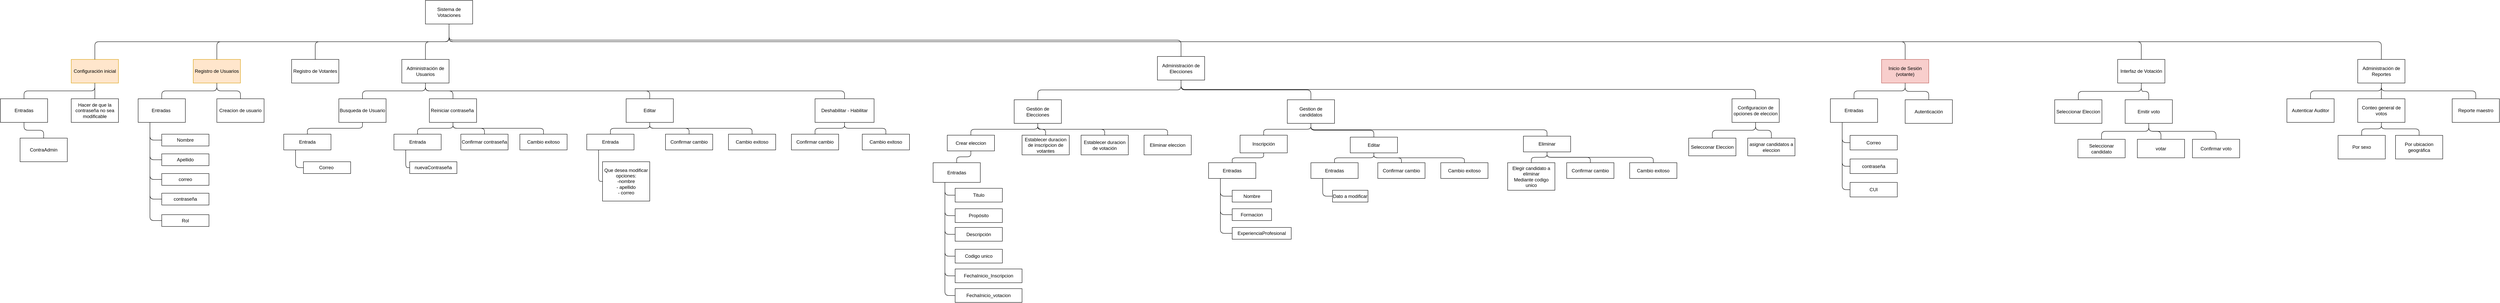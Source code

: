 <mxfile version="13.9.9" type="device" pages="5"><diagram id="T3GUfcRo5RnpQrQlD671" name="TOP-DOWN"><mxGraphModel dx="1919" dy="494" grid="1" gridSize="10" guides="1" tooltips="1" connect="1" arrows="1" fold="1" page="1" pageScale="1" pageWidth="827" pageHeight="1169" math="0" shadow="0"><root><mxCell id="0"/><mxCell id="1" parent="0"/><mxCell id="KTAU5SciaCtHf5DEWBzN-1" value="Sistema de Votaciones" style="rounded=0;whiteSpace=wrap;html=1;" parent="1" vertex="1"><mxGeometry x="370" y="40" width="120" height="60" as="geometry"/></mxCell><mxCell id="KTAU5SciaCtHf5DEWBzN-2" value="Configuración inicial" style="rounded=0;whiteSpace=wrap;html=1;fillColor=#ffe6cc;strokeColor=#d79b00;" parent="1" vertex="1"><mxGeometry x="-530" y="190" width="120" height="60" as="geometry"/></mxCell><mxCell id="KTAU5SciaCtHf5DEWBzN-3" value="Registro de Usuarios" style="rounded=0;whiteSpace=wrap;html=1;fillColor=#ffe6cc;strokeColor=#d79b00;" parent="1" vertex="1"><mxGeometry x="-220" y="190" width="120" height="60" as="geometry"/></mxCell><mxCell id="KTAU5SciaCtHf5DEWBzN-4" value="" style="endArrow=none;html=1;entryX=0.5;entryY=1;entryDx=0;entryDy=0;exitX=0.5;exitY=0;exitDx=0;exitDy=0;edgeStyle=orthogonalEdgeStyle;" parent="1" source="KTAU5SciaCtHf5DEWBzN-2" target="KTAU5SciaCtHf5DEWBzN-1" edge="1"><mxGeometry width="50" height="50" relative="1" as="geometry"><mxPoint x="260" y="160" as="sourcePoint"/><mxPoint x="310" y="110" as="targetPoint"/></mxGeometry></mxCell><mxCell id="KTAU5SciaCtHf5DEWBzN-5" value="" style="endArrow=none;html=1;entryX=0.5;entryY=1;entryDx=0;entryDy=0;exitX=0.5;exitY=0;exitDx=0;exitDy=0;edgeStyle=orthogonalEdgeStyle;" parent="1" source="KTAU5SciaCtHf5DEWBzN-3" target="KTAU5SciaCtHf5DEWBzN-1" edge="1"><mxGeometry width="50" height="50" relative="1" as="geometry"><mxPoint x="500" y="200" as="sourcePoint"/><mxPoint x="550" y="150" as="targetPoint"/></mxGeometry></mxCell><mxCell id="KTAU5SciaCtHf5DEWBzN-6" value="Administración de Usuarios" style="rounded=0;whiteSpace=wrap;html=1;" parent="1" vertex="1"><mxGeometry x="310" y="190" width="120" height="60" as="geometry"/></mxCell><mxCell id="KTAU5SciaCtHf5DEWBzN-7" value="" style="endArrow=none;html=1;entryX=0.5;entryY=1;entryDx=0;entryDy=0;exitX=0.5;exitY=0;exitDx=0;exitDy=0;edgeStyle=orthogonalEdgeStyle;" parent="1" source="KTAU5SciaCtHf5DEWBzN-6" target="KTAU5SciaCtHf5DEWBzN-1" edge="1"><mxGeometry width="50" height="50" relative="1" as="geometry"><mxPoint x="470" y="200" as="sourcePoint"/><mxPoint x="520" y="150" as="targetPoint"/></mxGeometry></mxCell><mxCell id="KTAU5SciaCtHf5DEWBzN-8" value="Administración de Elecciones" style="rounded=0;whiteSpace=wrap;html=1;" parent="1" vertex="1"><mxGeometry x="2230" y="182.5" width="120" height="60" as="geometry"/></mxCell><mxCell id="KTAU5SciaCtHf5DEWBzN-9" value="" style="endArrow=none;html=1;entryX=0.5;entryY=1;entryDx=0;entryDy=0;exitX=0.5;exitY=0;exitDx=0;exitDy=0;edgeStyle=orthogonalEdgeStyle;" parent="1" source="KTAU5SciaCtHf5DEWBzN-8" target="KTAU5SciaCtHf5DEWBzN-1" edge="1"><mxGeometry width="50" height="50" relative="1" as="geometry"><mxPoint x="730" y="270" as="sourcePoint"/><mxPoint x="780" y="220" as="targetPoint"/><Array as="points"><mxPoint x="2290" y="141"/><mxPoint x="430" y="141"/></Array></mxGeometry></mxCell><mxCell id="KTAU5SciaCtHf5DEWBzN-10" value="Inicio de Sesión&lt;br&gt;(votante)" style="rounded=0;whiteSpace=wrap;html=1;fillColor=#f8cecc;strokeColor=#b85450;" parent="1" vertex="1"><mxGeometry x="4070" y="190" width="120" height="60" as="geometry"/></mxCell><mxCell id="KTAU5SciaCtHf5DEWBzN-11" value="" style="endArrow=none;html=1;entryX=0.5;entryY=1;entryDx=0;entryDy=0;exitX=0.5;exitY=0;exitDx=0;exitDy=0;edgeStyle=orthogonalEdgeStyle;" parent="1" source="KTAU5SciaCtHf5DEWBzN-10" target="KTAU5SciaCtHf5DEWBzN-1" edge="1"><mxGeometry width="50" height="50" relative="1" as="geometry"><mxPoint x="520" y="390" as="sourcePoint"/><mxPoint x="570" y="340" as="targetPoint"/></mxGeometry></mxCell><mxCell id="KTAU5SciaCtHf5DEWBzN-12" value="Interfaz de Votación" style="rounded=0;whiteSpace=wrap;html=1;" parent="1" vertex="1"><mxGeometry x="4670" y="190" width="120" height="60" as="geometry"/></mxCell><mxCell id="KTAU5SciaCtHf5DEWBzN-13" value="" style="endArrow=none;html=1;entryX=0.5;entryY=0;entryDx=0;entryDy=0;exitX=0.5;exitY=1;exitDx=0;exitDy=0;edgeStyle=orthogonalEdgeStyle;" parent="1" source="KTAU5SciaCtHf5DEWBzN-1" target="KTAU5SciaCtHf5DEWBzN-12" edge="1"><mxGeometry width="50" height="50" relative="1" as="geometry"><mxPoint x="730" y="150" as="sourcePoint"/><mxPoint x="780" y="100" as="targetPoint"/></mxGeometry></mxCell><mxCell id="KTAU5SciaCtHf5DEWBzN-14" value="Administración de Reportes" style="rounded=0;whiteSpace=wrap;html=1;" parent="1" vertex="1"><mxGeometry x="5280" y="190" width="120" height="60" as="geometry"/></mxCell><mxCell id="KTAU5SciaCtHf5DEWBzN-15" value="" style="endArrow=none;html=1;entryX=0.5;entryY=1;entryDx=0;entryDy=0;exitX=0.5;exitY=0;exitDx=0;exitDy=0;edgeStyle=orthogonalEdgeStyle;" parent="1" source="KTAU5SciaCtHf5DEWBzN-14" target="KTAU5SciaCtHf5DEWBzN-1" edge="1"><mxGeometry width="50" height="50" relative="1" as="geometry"><mxPoint x="1070" y="130" as="sourcePoint"/><mxPoint x="730" y="50" as="targetPoint"/></mxGeometry></mxCell><mxCell id="KTAU5SciaCtHf5DEWBzN-16" value="Entradas" style="rounded=0;whiteSpace=wrap;html=1;" parent="1" vertex="1"><mxGeometry x="-710" y="290" width="120" height="60" as="geometry"/></mxCell><mxCell id="KTAU5SciaCtHf5DEWBzN-17" value="" style="endArrow=none;html=1;entryX=0.5;entryY=1;entryDx=0;entryDy=0;exitX=0.5;exitY=0;exitDx=0;exitDy=0;edgeStyle=orthogonalEdgeStyle;" parent="1" source="KTAU5SciaCtHf5DEWBzN-16" target="KTAU5SciaCtHf5DEWBzN-2" edge="1"><mxGeometry width="50" height="50" relative="1" as="geometry"><mxPoint x="-490" y="350" as="sourcePoint"/><mxPoint x="-440" y="300" as="targetPoint"/></mxGeometry></mxCell><mxCell id="KTAU5SciaCtHf5DEWBzN-18" value="ContraAdmin" style="rounded=0;whiteSpace=wrap;html=1;" parent="1" vertex="1"><mxGeometry x="-660" y="390" width="120" height="60" as="geometry"/></mxCell><mxCell id="KTAU5SciaCtHf5DEWBzN-19" value="" style="endArrow=none;html=1;entryX=0.5;entryY=0;entryDx=0;entryDy=0;exitX=0.5;exitY=1;exitDx=0;exitDy=0;edgeStyle=orthogonalEdgeStyle;" parent="1" source="KTAU5SciaCtHf5DEWBzN-16" target="KTAU5SciaCtHf5DEWBzN-18" edge="1"><mxGeometry width="50" height="50" relative="1" as="geometry"><mxPoint x="-640" y="300" as="sourcePoint"/><mxPoint x="-460" y="260" as="targetPoint"/></mxGeometry></mxCell><mxCell id="KTAU5SciaCtHf5DEWBzN-20" value="Hacer de que la contraseña no sea modificable" style="rounded=0;whiteSpace=wrap;html=1;" parent="1" vertex="1"><mxGeometry x="-530" y="290" width="120" height="60" as="geometry"/></mxCell><mxCell id="KTAU5SciaCtHf5DEWBzN-21" value="" style="endArrow=none;html=1;entryX=0.5;entryY=0;entryDx=0;entryDy=0;exitX=0.5;exitY=1;exitDx=0;exitDy=0;" parent="1" source="KTAU5SciaCtHf5DEWBzN-2" target="KTAU5SciaCtHf5DEWBzN-20" edge="1"><mxGeometry width="50" height="50" relative="1" as="geometry"><mxPoint x="-640" y="360" as="sourcePoint"/><mxPoint x="-590" y="400" as="targetPoint"/></mxGeometry></mxCell><mxCell id="KTAU5SciaCtHf5DEWBzN-22" value="Entradas&amp;nbsp;" style="rounded=0;whiteSpace=wrap;html=1;" parent="1" vertex="1"><mxGeometry x="-360" y="290" width="120" height="60" as="geometry"/></mxCell><mxCell id="KTAU5SciaCtHf5DEWBzN-23" value="" style="endArrow=none;html=1;entryX=0.5;entryY=1;entryDx=0;entryDy=0;exitX=0.5;exitY=0;exitDx=0;exitDy=0;edgeStyle=orthogonalEdgeStyle;" parent="1" source="KTAU5SciaCtHf5DEWBzN-22" target="KTAU5SciaCtHf5DEWBzN-3" edge="1"><mxGeometry width="50" height="50" relative="1" as="geometry"><mxPoint x="-170" y="390" as="sourcePoint"/><mxPoint x="-120" y="340" as="targetPoint"/></mxGeometry></mxCell><mxCell id="KTAU5SciaCtHf5DEWBzN-24" value="Nombre" style="rounded=0;whiteSpace=wrap;html=1;" parent="1" vertex="1"><mxGeometry x="-300" y="380" width="120" height="30" as="geometry"/></mxCell><mxCell id="KTAU5SciaCtHf5DEWBzN-25" value="Apellido" style="rounded=0;whiteSpace=wrap;html=1;" parent="1" vertex="1"><mxGeometry x="-300" y="430" width="120" height="30" as="geometry"/></mxCell><mxCell id="KTAU5SciaCtHf5DEWBzN-26" value="correo" style="rounded=0;whiteSpace=wrap;html=1;" parent="1" vertex="1"><mxGeometry x="-300" y="480" width="120" height="30" as="geometry"/></mxCell><mxCell id="KTAU5SciaCtHf5DEWBzN-27" value="contraseña" style="rounded=0;whiteSpace=wrap;html=1;" parent="1" vertex="1"><mxGeometry x="-300" y="530" width="120" height="30" as="geometry"/></mxCell><mxCell id="KTAU5SciaCtHf5DEWBzN-28" value="Rol" style="rounded=0;whiteSpace=wrap;html=1;" parent="1" vertex="1"><mxGeometry x="-300" y="584.5" width="120" height="30" as="geometry"/></mxCell><mxCell id="KTAU5SciaCtHf5DEWBzN-30" value="" style="endArrow=none;html=1;entryX=0.25;entryY=1;entryDx=0;entryDy=0;exitX=0;exitY=0.5;exitDx=0;exitDy=0;edgeStyle=orthogonalEdgeStyle;" parent="1" source="KTAU5SciaCtHf5DEWBzN-24" target="KTAU5SciaCtHf5DEWBzN-22" edge="1"><mxGeometry width="50" height="50" relative="1" as="geometry"><mxPoint x="-410" y="490" as="sourcePoint"/><mxPoint x="-360" y="440" as="targetPoint"/></mxGeometry></mxCell><mxCell id="KTAU5SciaCtHf5DEWBzN-31" value="" style="endArrow=none;html=1;entryX=0.25;entryY=1;entryDx=0;entryDy=0;exitX=0;exitY=0.5;exitDx=0;exitDy=0;edgeStyle=orthogonalEdgeStyle;" parent="1" source="KTAU5SciaCtHf5DEWBzN-25" target="KTAU5SciaCtHf5DEWBzN-22" edge="1"><mxGeometry width="50" height="50" relative="1" as="geometry"><mxPoint x="-390" y="510" as="sourcePoint"/><mxPoint x="-340" y="460" as="targetPoint"/></mxGeometry></mxCell><mxCell id="KTAU5SciaCtHf5DEWBzN-32" value="" style="endArrow=none;html=1;entryX=0.25;entryY=1;entryDx=0;entryDy=0;exitX=0;exitY=0.5;exitDx=0;exitDy=0;edgeStyle=orthogonalEdgeStyle;" parent="1" source="KTAU5SciaCtHf5DEWBzN-26" target="KTAU5SciaCtHf5DEWBzN-22" edge="1"><mxGeometry width="50" height="50" relative="1" as="geometry"><mxPoint x="-380" y="520" as="sourcePoint"/><mxPoint x="-330" y="470" as="targetPoint"/></mxGeometry></mxCell><mxCell id="KTAU5SciaCtHf5DEWBzN-33" value="" style="endArrow=none;html=1;entryX=0.25;entryY=1;entryDx=0;entryDy=0;exitX=0;exitY=0.5;exitDx=0;exitDy=0;edgeStyle=orthogonalEdgeStyle;" parent="1" source="KTAU5SciaCtHf5DEWBzN-27" target="KTAU5SciaCtHf5DEWBzN-22" edge="1"><mxGeometry width="50" height="50" relative="1" as="geometry"><mxPoint x="-370" y="530" as="sourcePoint"/><mxPoint x="-320" y="480" as="targetPoint"/></mxGeometry></mxCell><mxCell id="KTAU5SciaCtHf5DEWBzN-34" value="" style="endArrow=none;html=1;entryX=0.25;entryY=1;entryDx=0;entryDy=0;exitX=0;exitY=0.5;exitDx=0;exitDy=0;edgeStyle=orthogonalEdgeStyle;" parent="1" source="KTAU5SciaCtHf5DEWBzN-28" target="KTAU5SciaCtHf5DEWBzN-22" edge="1"><mxGeometry width="50" height="50" relative="1" as="geometry"><mxPoint x="-360" y="540" as="sourcePoint"/><mxPoint x="-310" y="490" as="targetPoint"/></mxGeometry></mxCell><mxCell id="KTAU5SciaCtHf5DEWBzN-35" value="Creacion de usuario" style="rounded=0;whiteSpace=wrap;html=1;" parent="1" vertex="1"><mxGeometry x="-160" y="290" width="120" height="60" as="geometry"/></mxCell><mxCell id="KTAU5SciaCtHf5DEWBzN-36" value="" style="endArrow=none;html=1;entryX=0.5;entryY=1;entryDx=0;entryDy=0;exitX=0.5;exitY=0;exitDx=0;exitDy=0;edgeStyle=orthogonalEdgeStyle;" parent="1" source="KTAU5SciaCtHf5DEWBzN-35" target="KTAU5SciaCtHf5DEWBzN-3" edge="1"><mxGeometry width="50" height="50" relative="1" as="geometry"><mxPoint x="-110" y="450" as="sourcePoint"/><mxPoint x="-60" y="400" as="targetPoint"/></mxGeometry></mxCell><mxCell id="KTAU5SciaCtHf5DEWBzN-37" value="Busqueda de Usuario" style="rounded=0;whiteSpace=wrap;html=1;" parent="1" vertex="1"><mxGeometry x="150" y="290" width="120" height="60" as="geometry"/></mxCell><mxCell id="KTAU5SciaCtHf5DEWBzN-38" value="" style="endArrow=none;html=1;entryX=0.5;entryY=1;entryDx=0;entryDy=0;exitX=0.5;exitY=0;exitDx=0;exitDy=0;edgeStyle=orthogonalEdgeStyle;" parent="1" source="KTAU5SciaCtHf5DEWBzN-37" target="KTAU5SciaCtHf5DEWBzN-6" edge="1"><mxGeometry width="50" height="50" relative="1" as="geometry"><mxPoint x="340" y="360" as="sourcePoint"/><mxPoint x="390" y="310" as="targetPoint"/></mxGeometry></mxCell><mxCell id="KTAU5SciaCtHf5DEWBzN-39" value="Entrada" style="rounded=0;whiteSpace=wrap;html=1;" parent="1" vertex="1"><mxGeometry x="10" y="380" width="120" height="40" as="geometry"/></mxCell><mxCell id="KTAU5SciaCtHf5DEWBzN-40" value="Correo&amp;nbsp;" style="rounded=0;whiteSpace=wrap;html=1;" parent="1" vertex="1"><mxGeometry x="60" y="450" width="120" height="30" as="geometry"/></mxCell><mxCell id="KTAU5SciaCtHf5DEWBzN-41" value="" style="endArrow=none;html=1;entryX=0.25;entryY=1;entryDx=0;entryDy=0;exitX=0;exitY=0.5;exitDx=0;exitDy=0;edgeStyle=orthogonalEdgeStyle;" parent="1" source="KTAU5SciaCtHf5DEWBzN-40" target="KTAU5SciaCtHf5DEWBzN-39" edge="1"><mxGeometry width="50" height="50" relative="1" as="geometry"><mxPoint x="-50" y="540" as="sourcePoint"/><mxPoint y="490" as="targetPoint"/></mxGeometry></mxCell><mxCell id="KTAU5SciaCtHf5DEWBzN-42" value="" style="endArrow=none;html=1;entryX=0.5;entryY=1;entryDx=0;entryDy=0;exitX=0.5;exitY=0;exitDx=0;exitDy=0;edgeStyle=orthogonalEdgeStyle;" parent="1" source="KTAU5SciaCtHf5DEWBzN-39" target="KTAU5SciaCtHf5DEWBzN-37" edge="1"><mxGeometry width="50" height="50" relative="1" as="geometry"><mxPoint x="210" y="440" as="sourcePoint"/><mxPoint x="260" y="390" as="targetPoint"/></mxGeometry></mxCell><mxCell id="KTAU5SciaCtHf5DEWBzN-47" value="Reiniciar contraseña&amp;nbsp;" style="rounded=0;whiteSpace=wrap;html=1;" parent="1" vertex="1"><mxGeometry x="380" y="290" width="120" height="60" as="geometry"/></mxCell><mxCell id="KTAU5SciaCtHf5DEWBzN-48" value="" style="endArrow=none;html=1;entryX=0.5;entryY=1;entryDx=0;entryDy=0;exitX=0.5;exitY=0;exitDx=0;exitDy=0;edgeStyle=orthogonalEdgeStyle;" parent="1" source="KTAU5SciaCtHf5DEWBzN-47" target="KTAU5SciaCtHf5DEWBzN-6" edge="1"><mxGeometry width="50" height="50" relative="1" as="geometry"><mxPoint x="330" y="440" as="sourcePoint"/><mxPoint x="380" y="390" as="targetPoint"/></mxGeometry></mxCell><mxCell id="KTAU5SciaCtHf5DEWBzN-49" value="Entrada" style="rounded=0;whiteSpace=wrap;html=1;" parent="1" vertex="1"><mxGeometry x="290" y="380" width="120" height="40" as="geometry"/></mxCell><mxCell id="KTAU5SciaCtHf5DEWBzN-50" value="" style="endArrow=none;html=1;entryX=0.5;entryY=1;entryDx=0;entryDy=0;exitX=0.5;exitY=0;exitDx=0;exitDy=0;edgeStyle=orthogonalEdgeStyle;" parent="1" source="KTAU5SciaCtHf5DEWBzN-49" target="KTAU5SciaCtHf5DEWBzN-47" edge="1"><mxGeometry width="50" height="50" relative="1" as="geometry"><mxPoint x="460" y="440" as="sourcePoint"/><mxPoint x="510" y="390" as="targetPoint"/></mxGeometry></mxCell><mxCell id="KTAU5SciaCtHf5DEWBzN-52" value="nuevaContraseña" style="rounded=0;whiteSpace=wrap;html=1;" parent="1" vertex="1"><mxGeometry x="330" y="450" width="120" height="30" as="geometry"/></mxCell><mxCell id="KTAU5SciaCtHf5DEWBzN-53" value="" style="endArrow=none;html=1;entryX=0.25;entryY=1;entryDx=0;entryDy=0;exitX=0;exitY=0.5;exitDx=0;exitDy=0;edgeStyle=orthogonalEdgeStyle;" parent="1" source="KTAU5SciaCtHf5DEWBzN-52" target="KTAU5SciaCtHf5DEWBzN-49" edge="1"><mxGeometry width="50" height="50" relative="1" as="geometry"><mxPoint x="250" y="510" as="sourcePoint"/><mxPoint x="300" y="460" as="targetPoint"/></mxGeometry></mxCell><mxCell id="KTAU5SciaCtHf5DEWBzN-54" value="Confirmar contraseña" style="rounded=0;whiteSpace=wrap;html=1;" parent="1" vertex="1"><mxGeometry x="460" y="380" width="120" height="40" as="geometry"/></mxCell><mxCell id="KTAU5SciaCtHf5DEWBzN-55" value="" style="endArrow=none;html=1;entryX=0.5;entryY=1;entryDx=0;entryDy=0;exitX=0.5;exitY=0;exitDx=0;exitDy=0;edgeStyle=orthogonalEdgeStyle;" parent="1" source="KTAU5SciaCtHf5DEWBzN-54" target="KTAU5SciaCtHf5DEWBzN-47" edge="1"><mxGeometry width="50" height="50" relative="1" as="geometry"><mxPoint x="410" y="440" as="sourcePoint"/><mxPoint x="460" y="390" as="targetPoint"/></mxGeometry></mxCell><mxCell id="KTAU5SciaCtHf5DEWBzN-57" value="Cambio exitoso" style="rounded=0;whiteSpace=wrap;html=1;" parent="1" vertex="1"><mxGeometry x="610" y="380" width="120" height="40" as="geometry"/></mxCell><mxCell id="KTAU5SciaCtHf5DEWBzN-58" value="" style="endArrow=none;html=1;entryX=0.5;entryY=1;entryDx=0;entryDy=0;exitX=0.5;exitY=0;exitDx=0;exitDy=0;edgeStyle=orthogonalEdgeStyle;" parent="1" source="KTAU5SciaCtHf5DEWBzN-57" target="KTAU5SciaCtHf5DEWBzN-47" edge="1"><mxGeometry width="50" height="50" relative="1" as="geometry"><mxPoint x="670" y="370" as="sourcePoint"/><mxPoint x="720" y="320" as="targetPoint"/></mxGeometry></mxCell><mxCell id="KTAU5SciaCtHf5DEWBzN-59" value="Editar" style="rounded=0;whiteSpace=wrap;html=1;" parent="1" vertex="1"><mxGeometry x="880" y="290" width="120" height="60" as="geometry"/></mxCell><mxCell id="KTAU5SciaCtHf5DEWBzN-60" value="" style="endArrow=none;html=1;entryX=0.5;entryY=1;entryDx=0;entryDy=0;exitX=0.5;exitY=0;exitDx=0;exitDy=0;edgeStyle=orthogonalEdgeStyle;" parent="1" source="KTAU5SciaCtHf5DEWBzN-59" target="KTAU5SciaCtHf5DEWBzN-6" edge="1"><mxGeometry width="50" height="50" relative="1" as="geometry"><mxPoint x="620" y="330" as="sourcePoint"/><mxPoint x="670" y="280" as="targetPoint"/></mxGeometry></mxCell><mxCell id="KTAU5SciaCtHf5DEWBzN-62" value="Entrada" style="rounded=0;whiteSpace=wrap;html=1;" parent="1" vertex="1"><mxGeometry x="780" y="380" width="120" height="40" as="geometry"/></mxCell><mxCell id="KTAU5SciaCtHf5DEWBzN-63" value="" style="endArrow=none;html=1;entryX=0.5;entryY=1;entryDx=0;entryDy=0;exitX=0.5;exitY=0;exitDx=0;exitDy=0;edgeStyle=orthogonalEdgeStyle;" parent="1" source="KTAU5SciaCtHf5DEWBzN-62" target="KTAU5SciaCtHf5DEWBzN-59" edge="1"><mxGeometry width="50" height="50" relative="1" as="geometry"><mxPoint x="940" y="510" as="sourcePoint"/><mxPoint x="990" y="460" as="targetPoint"/></mxGeometry></mxCell><mxCell id="KTAU5SciaCtHf5DEWBzN-64" value="Que desea modificar&lt;br&gt;opciones:&lt;br&gt;-nombre&lt;br&gt;- apellido&lt;br&gt;- correo" style="rounded=0;whiteSpace=wrap;html=1;" parent="1" vertex="1"><mxGeometry x="820" y="450" width="120" height="100" as="geometry"/></mxCell><mxCell id="KTAU5SciaCtHf5DEWBzN-65" value="" style="endArrow=none;html=1;entryX=0.25;entryY=1;entryDx=0;entryDy=0;exitX=0;exitY=0.5;exitDx=0;exitDy=0;edgeStyle=orthogonalEdgeStyle;" parent="1" source="KTAU5SciaCtHf5DEWBzN-64" target="KTAU5SciaCtHf5DEWBzN-62" edge="1"><mxGeometry width="50" height="50" relative="1" as="geometry"><mxPoint x="740" y="520" as="sourcePoint"/><mxPoint x="790" y="470" as="targetPoint"/></mxGeometry></mxCell><mxCell id="KTAU5SciaCtHf5DEWBzN-66" value="Confirmar cambio" style="rounded=0;whiteSpace=wrap;html=1;" parent="1" vertex="1"><mxGeometry x="980" y="380" width="120" height="40" as="geometry"/></mxCell><mxCell id="KTAU5SciaCtHf5DEWBzN-67" value="Cambio exitoso" style="rounded=0;whiteSpace=wrap;html=1;" parent="1" vertex="1"><mxGeometry x="1140" y="380" width="120" height="40" as="geometry"/></mxCell><mxCell id="KTAU5SciaCtHf5DEWBzN-68" value="" style="endArrow=none;html=1;entryX=0.5;entryY=1;entryDx=0;entryDy=0;exitX=0.5;exitY=0;exitDx=0;exitDy=0;edgeStyle=orthogonalEdgeStyle;" parent="1" source="KTAU5SciaCtHf5DEWBzN-66" target="KTAU5SciaCtHf5DEWBzN-59" edge="1"><mxGeometry width="50" height="50" relative="1" as="geometry"><mxPoint x="980" y="500" as="sourcePoint"/><mxPoint x="1030" y="450" as="targetPoint"/></mxGeometry></mxCell><mxCell id="KTAU5SciaCtHf5DEWBzN-69" value="" style="endArrow=none;html=1;entryX=0.5;entryY=1;entryDx=0;entryDy=0;exitX=0.5;exitY=0;exitDx=0;exitDy=0;edgeStyle=orthogonalEdgeStyle;" parent="1" source="KTAU5SciaCtHf5DEWBzN-67" target="KTAU5SciaCtHf5DEWBzN-59" edge="1"><mxGeometry width="50" height="50" relative="1" as="geometry"><mxPoint x="990" y="510" as="sourcePoint"/><mxPoint x="1040" y="460" as="targetPoint"/></mxGeometry></mxCell><mxCell id="KTAU5SciaCtHf5DEWBzN-70" value="Deshabilitar - Habilitar" style="rounded=0;whiteSpace=wrap;html=1;" parent="1" vertex="1"><mxGeometry x="1360" y="290" width="150" height="60" as="geometry"/></mxCell><mxCell id="KTAU5SciaCtHf5DEWBzN-71" value="" style="endArrow=none;html=1;exitX=0.5;exitY=0;exitDx=0;exitDy=0;entryX=0.5;entryY=1;entryDx=0;entryDy=0;edgeStyle=orthogonalEdgeStyle;" parent="1" source="KTAU5SciaCtHf5DEWBzN-70" target="KTAU5SciaCtHf5DEWBzN-6" edge="1"><mxGeometry width="50" height="50" relative="1" as="geometry"><mxPoint x="1140" y="350" as="sourcePoint"/><mxPoint x="610" y="230" as="targetPoint"/></mxGeometry></mxCell><mxCell id="KTAU5SciaCtHf5DEWBzN-73" value="Confirmar cambio" style="rounded=0;whiteSpace=wrap;html=1;" parent="1" vertex="1"><mxGeometry x="1300" y="380" width="120" height="40" as="geometry"/></mxCell><mxCell id="KTAU5SciaCtHf5DEWBzN-75" value="Cambio exitoso" style="rounded=0;whiteSpace=wrap;html=1;" parent="1" vertex="1"><mxGeometry x="1480" y="380" width="120" height="40" as="geometry"/></mxCell><mxCell id="KTAU5SciaCtHf5DEWBzN-76" value="" style="endArrow=none;html=1;entryX=0.5;entryY=1;entryDx=0;entryDy=0;exitX=0.5;exitY=0;exitDx=0;exitDy=0;edgeStyle=orthogonalEdgeStyle;" parent="1" source="KTAU5SciaCtHf5DEWBzN-73" target="KTAU5SciaCtHf5DEWBzN-70" edge="1"><mxGeometry width="50" height="50" relative="1" as="geometry"><mxPoint x="1210" y="500" as="sourcePoint"/><mxPoint x="1260" y="450" as="targetPoint"/></mxGeometry></mxCell><mxCell id="KTAU5SciaCtHf5DEWBzN-77" value="" style="endArrow=none;html=1;entryX=0.5;entryY=1;entryDx=0;entryDy=0;exitX=0.5;exitY=0;exitDx=0;exitDy=0;edgeStyle=orthogonalEdgeStyle;" parent="1" source="KTAU5SciaCtHf5DEWBzN-75" target="KTAU5SciaCtHf5DEWBzN-70" edge="1"><mxGeometry width="50" height="50" relative="1" as="geometry"><mxPoint x="1370" y="510" as="sourcePoint"/><mxPoint x="1420" y="460" as="targetPoint"/></mxGeometry></mxCell><mxCell id="KTAU5SciaCtHf5DEWBzN-78" value="Gestión de Elecciones" style="rounded=0;whiteSpace=wrap;html=1;" parent="1" vertex="1"><mxGeometry x="1866" y="292.5" width="120" height="60" as="geometry"/></mxCell><mxCell id="KTAU5SciaCtHf5DEWBzN-79" value="" style="endArrow=none;html=1;entryX=0.5;entryY=1;entryDx=0;entryDy=0;exitX=0.5;exitY=0;exitDx=0;exitDy=0;edgeStyle=orthogonalEdgeStyle;" parent="1" source="KTAU5SciaCtHf5DEWBzN-78" target="KTAU5SciaCtHf5DEWBzN-8" edge="1"><mxGeometry width="50" height="50" relative="1" as="geometry"><mxPoint x="1910" y="432.5" as="sourcePoint"/><mxPoint x="2280" y="272.5" as="targetPoint"/></mxGeometry></mxCell><mxCell id="KTAU5SciaCtHf5DEWBzN-80" value="Crear eleccion" style="rounded=0;whiteSpace=wrap;html=1;" parent="1" vertex="1"><mxGeometry x="1696" y="382.5" width="120" height="40" as="geometry"/></mxCell><mxCell id="KTAU5SciaCtHf5DEWBzN-81" value="" style="endArrow=none;html=1;entryX=0.5;entryY=1;entryDx=0;entryDy=0;exitX=0.5;exitY=0;exitDx=0;exitDy=0;edgeStyle=orthogonalEdgeStyle;" parent="1" source="KTAU5SciaCtHf5DEWBzN-80" target="KTAU5SciaCtHf5DEWBzN-78" edge="1"><mxGeometry width="50" height="50" relative="1" as="geometry"><mxPoint x="1886" y="432.5" as="sourcePoint"/><mxPoint x="1936" y="382.5" as="targetPoint"/></mxGeometry></mxCell><mxCell id="KTAU5SciaCtHf5DEWBzN-82" value="Entradas" style="rounded=0;whiteSpace=wrap;html=1;" parent="1" vertex="1"><mxGeometry x="1660" y="452.5" width="120" height="50" as="geometry"/></mxCell><mxCell id="KTAU5SciaCtHf5DEWBzN-83" value="" style="endArrow=none;html=1;entryX=0.5;entryY=1;entryDx=0;entryDy=0;exitX=0.5;exitY=0;exitDx=0;exitDy=0;edgeStyle=orthogonalEdgeStyle;" parent="1" source="KTAU5SciaCtHf5DEWBzN-82" target="KTAU5SciaCtHf5DEWBzN-80" edge="1"><mxGeometry width="50" height="50" relative="1" as="geometry"><mxPoint x="1746" y="562.5" as="sourcePoint"/><mxPoint x="1796" y="512.5" as="targetPoint"/></mxGeometry></mxCell><mxCell id="KTAU5SciaCtHf5DEWBzN-84" value="Titulo" style="rounded=0;whiteSpace=wrap;html=1;" parent="1" vertex="1"><mxGeometry x="1716" y="517.5" width="120" height="35" as="geometry"/></mxCell><mxCell id="KTAU5SciaCtHf5DEWBzN-85" value="Propósito" style="rounded=0;whiteSpace=wrap;html=1;" parent="1" vertex="1"><mxGeometry x="1716" y="569.5" width="120" height="35" as="geometry"/></mxCell><mxCell id="KTAU5SciaCtHf5DEWBzN-86" value="Descripción" style="rounded=0;whiteSpace=wrap;html=1;" parent="1" vertex="1"><mxGeometry x="1716" y="617" width="120" height="35" as="geometry"/></mxCell><mxCell id="KTAU5SciaCtHf5DEWBzN-87" value="" style="endArrow=none;html=1;entryX=0.25;entryY=1;entryDx=0;entryDy=0;exitX=0;exitY=0.5;exitDx=0;exitDy=0;edgeStyle=orthogonalEdgeStyle;" parent="1" source="KTAU5SciaCtHf5DEWBzN-84" target="KTAU5SciaCtHf5DEWBzN-82" edge="1"><mxGeometry width="50" height="50" relative="1" as="geometry"><mxPoint x="1596" y="612.5" as="sourcePoint"/><mxPoint x="1646" y="562.5" as="targetPoint"/></mxGeometry></mxCell><mxCell id="KTAU5SciaCtHf5DEWBzN-88" value="" style="endArrow=none;html=1;entryX=0.25;entryY=1;entryDx=0;entryDy=0;exitX=0;exitY=0.5;exitDx=0;exitDy=0;edgeStyle=orthogonalEdgeStyle;" parent="1" source="KTAU5SciaCtHf5DEWBzN-85" target="KTAU5SciaCtHf5DEWBzN-82" edge="1"><mxGeometry width="50" height="50" relative="1" as="geometry"><mxPoint x="1646" y="612.5" as="sourcePoint"/><mxPoint x="1696" y="562.5" as="targetPoint"/></mxGeometry></mxCell><mxCell id="KTAU5SciaCtHf5DEWBzN-89" value="" style="endArrow=none;html=1;entryX=0.25;entryY=1;entryDx=0;entryDy=0;exitX=0;exitY=0.5;exitDx=0;exitDy=0;edgeStyle=orthogonalEdgeStyle;" parent="1" source="KTAU5SciaCtHf5DEWBzN-86" target="KTAU5SciaCtHf5DEWBzN-82" edge="1"><mxGeometry width="50" height="50" relative="1" as="geometry"><mxPoint x="1616" y="612.5" as="sourcePoint"/><mxPoint x="1666" y="562.5" as="targetPoint"/></mxGeometry></mxCell><mxCell id="KTAU5SciaCtHf5DEWBzN-90" value="Codigo unico" style="rounded=0;whiteSpace=wrap;html=1;" parent="1" vertex="1"><mxGeometry x="1716" y="672.5" width="120" height="35" as="geometry"/></mxCell><mxCell id="KTAU5SciaCtHf5DEWBzN-91" value="" style="endArrow=none;html=1;entryX=0.25;entryY=1;entryDx=0;entryDy=0;exitX=0;exitY=0.5;exitDx=0;exitDy=0;edgeStyle=orthogonalEdgeStyle;" parent="1" source="KTAU5SciaCtHf5DEWBzN-90" target="KTAU5SciaCtHf5DEWBzN-82" edge="1"><mxGeometry width="50" height="50" relative="1" as="geometry"><mxPoint x="1606" y="712.5" as="sourcePoint"/><mxPoint x="1656" y="662.5" as="targetPoint"/></mxGeometry></mxCell><mxCell id="KTAU5SciaCtHf5DEWBzN-92" value="Establecer duracion&lt;br&gt;de inscripcion de votantes" style="rounded=0;whiteSpace=wrap;html=1;" parent="1" vertex="1"><mxGeometry x="1886" y="382.5" width="120" height="50" as="geometry"/></mxCell><mxCell id="KTAU5SciaCtHf5DEWBzN-93" value="" style="endArrow=none;html=1;entryX=0.5;entryY=1;entryDx=0;entryDy=0;exitX=0.5;exitY=0;exitDx=0;exitDy=0;edgeStyle=orthogonalEdgeStyle;" parent="1" source="KTAU5SciaCtHf5DEWBzN-92" target="KTAU5SciaCtHf5DEWBzN-78" edge="1"><mxGeometry width="50" height="50" relative="1" as="geometry"><mxPoint x="1836" y="502.5" as="sourcePoint"/><mxPoint x="1886" y="452.5" as="targetPoint"/></mxGeometry></mxCell><mxCell id="KTAU5SciaCtHf5DEWBzN-94" value="FechaInicio_Inscripcion" style="rounded=0;whiteSpace=wrap;html=1;" parent="1" vertex="1"><mxGeometry x="1716" y="722.5" width="170" height="35" as="geometry"/></mxCell><mxCell id="KTAU5SciaCtHf5DEWBzN-95" value="FechaInicio_votacion" style="rounded=0;whiteSpace=wrap;html=1;" parent="1" vertex="1"><mxGeometry x="1716" y="772.5" width="170" height="35" as="geometry"/></mxCell><mxCell id="KTAU5SciaCtHf5DEWBzN-96" value="" style="endArrow=none;html=1;entryX=0.25;entryY=1;entryDx=0;entryDy=0;exitX=0;exitY=0.5;exitDx=0;exitDy=0;edgeStyle=orthogonalEdgeStyle;" parent="1" source="KTAU5SciaCtHf5DEWBzN-94" target="KTAU5SciaCtHf5DEWBzN-82" edge="1"><mxGeometry width="50" height="50" relative="1" as="geometry"><mxPoint x="1546" y="762.5" as="sourcePoint"/><mxPoint x="1596" y="712.5" as="targetPoint"/></mxGeometry></mxCell><mxCell id="KTAU5SciaCtHf5DEWBzN-97" value="" style="endArrow=none;html=1;entryX=0.25;entryY=1;entryDx=0;entryDy=0;exitX=0;exitY=0.5;exitDx=0;exitDy=0;edgeStyle=orthogonalEdgeStyle;" parent="1" source="KTAU5SciaCtHf5DEWBzN-95" target="KTAU5SciaCtHf5DEWBzN-82" edge="1"><mxGeometry width="50" height="50" relative="1" as="geometry"><mxPoint x="1576" y="772.5" as="sourcePoint"/><mxPoint x="1626" y="722.5" as="targetPoint"/></mxGeometry></mxCell><mxCell id="KTAU5SciaCtHf5DEWBzN-98" value="Establecer duracion&lt;br&gt;de votación" style="rounded=0;whiteSpace=wrap;html=1;" parent="1" vertex="1"><mxGeometry x="2036" y="382.5" width="120" height="50" as="geometry"/></mxCell><mxCell id="KTAU5SciaCtHf5DEWBzN-99" value="" style="endArrow=none;html=1;entryX=0.5;entryY=1;entryDx=0;entryDy=0;exitX=0.5;exitY=0;exitDx=0;exitDy=0;edgeStyle=orthogonalEdgeStyle;" parent="1" source="KTAU5SciaCtHf5DEWBzN-98" target="KTAU5SciaCtHf5DEWBzN-78" edge="1"><mxGeometry width="50" height="50" relative="1" as="geometry"><mxPoint x="1966" y="522.5" as="sourcePoint"/><mxPoint x="2016" y="472.5" as="targetPoint"/></mxGeometry></mxCell><mxCell id="KTAU5SciaCtHf5DEWBzN-100" value="Eliminar eleccion" style="rounded=0;whiteSpace=wrap;html=1;" parent="1" vertex="1"><mxGeometry x="2196" y="382.5" width="120" height="50" as="geometry"/></mxCell><mxCell id="KTAU5SciaCtHf5DEWBzN-101" value="" style="endArrow=none;html=1;entryX=0.5;entryY=1;entryDx=0;entryDy=0;exitX=0.5;exitY=0;exitDx=0;exitDy=0;edgeStyle=orthogonalEdgeStyle;" parent="1" source="KTAU5SciaCtHf5DEWBzN-100" target="KTAU5SciaCtHf5DEWBzN-78" edge="1"><mxGeometry width="50" height="50" relative="1" as="geometry"><mxPoint x="1956" y="512.5" as="sourcePoint"/><mxPoint x="2006" y="462.5" as="targetPoint"/></mxGeometry></mxCell><mxCell id="KTAU5SciaCtHf5DEWBzN-102" value="Gestion de candidatos" style="rounded=0;whiteSpace=wrap;html=1;" parent="1" vertex="1"><mxGeometry x="2560" y="292.5" width="120" height="60" as="geometry"/></mxCell><mxCell id="KTAU5SciaCtHf5DEWBzN-103" value="" style="endArrow=none;html=1;entryX=0.5;entryY=1;entryDx=0;entryDy=0;exitX=0.5;exitY=0;exitDx=0;exitDy=0;edgeStyle=orthogonalEdgeStyle;" parent="1" source="KTAU5SciaCtHf5DEWBzN-102" target="KTAU5SciaCtHf5DEWBzN-8" edge="1"><mxGeometry width="50" height="50" relative="1" as="geometry"><mxPoint x="2400" y="442.5" as="sourcePoint"/><mxPoint x="2450" y="392.5" as="targetPoint"/></mxGeometry></mxCell><mxCell id="KTAU5SciaCtHf5DEWBzN-104" value="Inscripción" style="rounded=0;whiteSpace=wrap;html=1;" parent="1" vertex="1"><mxGeometry x="2440" y="382.5" width="120" height="45" as="geometry"/></mxCell><mxCell id="KTAU5SciaCtHf5DEWBzN-105" value="" style="endArrow=none;html=1;entryX=0.5;entryY=1;entryDx=0;entryDy=0;exitX=0.5;exitY=0;exitDx=0;exitDy=0;edgeStyle=orthogonalEdgeStyle;" parent="1" source="KTAU5SciaCtHf5DEWBzN-104" target="KTAU5SciaCtHf5DEWBzN-102" edge="1"><mxGeometry width="50" height="50" relative="1" as="geometry"><mxPoint x="2610" y="452.5" as="sourcePoint"/><mxPoint x="2660" y="402.5" as="targetPoint"/></mxGeometry></mxCell><mxCell id="KTAU5SciaCtHf5DEWBzN-106" value="Entradas" style="rounded=0;whiteSpace=wrap;html=1;" parent="1" vertex="1"><mxGeometry x="2360" y="452.5" width="120" height="40" as="geometry"/></mxCell><mxCell id="KTAU5SciaCtHf5DEWBzN-107" value="Nombre" style="rounded=0;whiteSpace=wrap;html=1;" parent="1" vertex="1"><mxGeometry x="2420" y="522.5" width="100" height="30" as="geometry"/></mxCell><mxCell id="KTAU5SciaCtHf5DEWBzN-108" value="Formacion" style="rounded=0;whiteSpace=wrap;html=1;" parent="1" vertex="1"><mxGeometry x="2420" y="569.5" width="100" height="30" as="geometry"/></mxCell><mxCell id="KTAU5SciaCtHf5DEWBzN-109" value="ExperienciaProfesional" style="rounded=0;whiteSpace=wrap;html=1;" parent="1" vertex="1"><mxGeometry x="2420" y="617" width="150" height="30" as="geometry"/></mxCell><mxCell id="KTAU5SciaCtHf5DEWBzN-110" value="" style="endArrow=none;html=1;entryX=0.25;entryY=1;entryDx=0;entryDy=0;exitX=0;exitY=0.5;exitDx=0;exitDy=0;edgeStyle=orthogonalEdgeStyle;" parent="1" source="KTAU5SciaCtHf5DEWBzN-107" target="KTAU5SciaCtHf5DEWBzN-106" edge="1"><mxGeometry width="50" height="50" relative="1" as="geometry"><mxPoint x="2360" y="592.5" as="sourcePoint"/><mxPoint x="2410" y="542.5" as="targetPoint"/></mxGeometry></mxCell><mxCell id="KTAU5SciaCtHf5DEWBzN-111" value="" style="endArrow=none;html=1;entryX=0.25;entryY=1;entryDx=0;entryDy=0;exitX=0;exitY=0.5;exitDx=0;exitDy=0;edgeStyle=orthogonalEdgeStyle;" parent="1" source="KTAU5SciaCtHf5DEWBzN-108" target="KTAU5SciaCtHf5DEWBzN-106" edge="1"><mxGeometry width="50" height="50" relative="1" as="geometry"><mxPoint x="2330" y="602.5" as="sourcePoint"/><mxPoint x="2380" y="552.5" as="targetPoint"/></mxGeometry></mxCell><mxCell id="KTAU5SciaCtHf5DEWBzN-112" value="" style="endArrow=none;html=1;entryX=0.25;entryY=1;entryDx=0;entryDy=0;exitX=0;exitY=0.5;exitDx=0;exitDy=0;edgeStyle=orthogonalEdgeStyle;" parent="1" source="KTAU5SciaCtHf5DEWBzN-109" target="KTAU5SciaCtHf5DEWBzN-106" edge="1"><mxGeometry width="50" height="50" relative="1" as="geometry"><mxPoint x="2340" y="612.5" as="sourcePoint"/><mxPoint x="2390" y="562.5" as="targetPoint"/></mxGeometry></mxCell><mxCell id="KTAU5SciaCtHf5DEWBzN-113" value="" style="endArrow=none;html=1;entryX=0.5;entryY=1;entryDx=0;entryDy=0;exitX=0.5;exitY=0;exitDx=0;exitDy=0;edgeStyle=orthogonalEdgeStyle;" parent="1" source="KTAU5SciaCtHf5DEWBzN-106" target="KTAU5SciaCtHf5DEWBzN-104" edge="1"><mxGeometry width="50" height="50" relative="1" as="geometry"><mxPoint x="2280" y="522.5" as="sourcePoint"/><mxPoint x="2330" y="472.5" as="targetPoint"/></mxGeometry></mxCell><mxCell id="KTAU5SciaCtHf5DEWBzN-114" value="Editar" style="rounded=0;whiteSpace=wrap;html=1;" parent="1" vertex="1"><mxGeometry x="2720" y="387.5" width="120" height="40" as="geometry"/></mxCell><mxCell id="KTAU5SciaCtHf5DEWBzN-115" value="Confirmar cambio" style="rounded=0;whiteSpace=wrap;html=1;" parent="1" vertex="1"><mxGeometry x="2790" y="452.5" width="120" height="40" as="geometry"/></mxCell><mxCell id="KTAU5SciaCtHf5DEWBzN-116" value="Cambio exitoso" style="rounded=0;whiteSpace=wrap;html=1;" parent="1" vertex="1"><mxGeometry x="2950" y="452.5" width="120" height="40" as="geometry"/></mxCell><mxCell id="KTAU5SciaCtHf5DEWBzN-117" value="Entradas" style="rounded=0;whiteSpace=wrap;html=1;" parent="1" vertex="1"><mxGeometry x="2620" y="452.5" width="120" height="40" as="geometry"/></mxCell><mxCell id="KTAU5SciaCtHf5DEWBzN-119" value="" style="endArrow=none;html=1;entryX=0.5;entryY=1;entryDx=0;entryDy=0;exitX=0.5;exitY=0;exitDx=0;exitDy=0;edgeStyle=orthogonalEdgeStyle;" parent="1" source="KTAU5SciaCtHf5DEWBzN-114" target="KTAU5SciaCtHf5DEWBzN-102" edge="1"><mxGeometry width="50" height="50" relative="1" as="geometry"><mxPoint x="2620" y="452.5" as="sourcePoint"/><mxPoint x="2670" y="402.5" as="targetPoint"/></mxGeometry></mxCell><mxCell id="KTAU5SciaCtHf5DEWBzN-120" value="" style="endArrow=none;html=1;entryX=0.5;entryY=1;entryDx=0;entryDy=0;exitX=0.5;exitY=0;exitDx=0;exitDy=0;edgeStyle=orthogonalEdgeStyle;" parent="1" source="KTAU5SciaCtHf5DEWBzN-117" target="KTAU5SciaCtHf5DEWBzN-114" edge="1"><mxGeometry width="50" height="50" relative="1" as="geometry"><mxPoint x="2560" y="492.5" as="sourcePoint"/><mxPoint x="2610" y="442.5" as="targetPoint"/></mxGeometry></mxCell><mxCell id="KTAU5SciaCtHf5DEWBzN-121" value="" style="endArrow=none;html=1;entryX=0.5;entryY=1;entryDx=0;entryDy=0;exitX=0.5;exitY=0;exitDx=0;exitDy=0;edgeStyle=orthogonalEdgeStyle;" parent="1" source="KTAU5SciaCtHf5DEWBzN-115" target="KTAU5SciaCtHf5DEWBzN-114" edge="1"><mxGeometry width="50" height="50" relative="1" as="geometry"><mxPoint x="2810" y="572.5" as="sourcePoint"/><mxPoint x="2860" y="522.5" as="targetPoint"/></mxGeometry></mxCell><mxCell id="KTAU5SciaCtHf5DEWBzN-122" value="" style="endArrow=none;html=1;entryX=0.5;entryY=1;entryDx=0;entryDy=0;exitX=0.5;exitY=0;exitDx=0;exitDy=0;edgeStyle=orthogonalEdgeStyle;" parent="1" source="KTAU5SciaCtHf5DEWBzN-116" target="KTAU5SciaCtHf5DEWBzN-114" edge="1"><mxGeometry width="50" height="50" relative="1" as="geometry"><mxPoint x="2860" y="542.5" as="sourcePoint"/><mxPoint x="2910" y="492.5" as="targetPoint"/></mxGeometry></mxCell><mxCell id="KTAU5SciaCtHf5DEWBzN-123" value="Dato a modificar" style="rounded=0;whiteSpace=wrap;html=1;" parent="1" vertex="1"><mxGeometry x="2675" y="522.5" width="90" height="30" as="geometry"/></mxCell><mxCell id="KTAU5SciaCtHf5DEWBzN-124" value="" style="endArrow=none;html=1;entryX=0.25;entryY=1;entryDx=0;entryDy=0;exitX=0;exitY=0.5;exitDx=0;exitDy=0;edgeStyle=orthogonalEdgeStyle;" parent="1" source="KTAU5SciaCtHf5DEWBzN-123" target="KTAU5SciaCtHf5DEWBzN-117" edge="1"><mxGeometry width="50" height="50" relative="1" as="geometry"><mxPoint x="2610" y="582.5" as="sourcePoint"/><mxPoint x="2660" y="532.5" as="targetPoint"/></mxGeometry></mxCell><mxCell id="KTAU5SciaCtHf5DEWBzN-125" value="Eliminar" style="rounded=0;whiteSpace=wrap;html=1;" parent="1" vertex="1"><mxGeometry x="3160" y="385" width="120" height="40" as="geometry"/></mxCell><mxCell id="KTAU5SciaCtHf5DEWBzN-126" value="" style="endArrow=none;html=1;entryX=0.5;entryY=1;entryDx=0;entryDy=0;exitX=0.5;exitY=0;exitDx=0;exitDy=0;edgeStyle=orthogonalEdgeStyle;" parent="1" source="KTAU5SciaCtHf5DEWBzN-125" target="KTAU5SciaCtHf5DEWBzN-102" edge="1"><mxGeometry width="50" height="50" relative="1" as="geometry"><mxPoint x="2600" y="452.5" as="sourcePoint"/><mxPoint x="2650" y="402.5" as="targetPoint"/></mxGeometry></mxCell><mxCell id="KTAU5SciaCtHf5DEWBzN-129" value="Elegir candidato a eliminar&lt;br&gt;Mediante codigo unico" style="rounded=0;whiteSpace=wrap;html=1;" parent="1" vertex="1"><mxGeometry x="3120" y="452.5" width="120" height="70" as="geometry"/></mxCell><mxCell id="KTAU5SciaCtHf5DEWBzN-130" value="" style="endArrow=none;html=1;entryX=0.5;entryY=1;entryDx=0;entryDy=0;exitX=0.5;exitY=0;exitDx=0;exitDy=0;edgeStyle=orthogonalEdgeStyle;" parent="1" source="KTAU5SciaCtHf5DEWBzN-129" target="KTAU5SciaCtHf5DEWBzN-125" edge="1"><mxGeometry width="50" height="50" relative="1" as="geometry"><mxPoint x="3140" y="552.5" as="sourcePoint"/><mxPoint x="3190" y="502.5" as="targetPoint"/></mxGeometry></mxCell><mxCell id="KTAU5SciaCtHf5DEWBzN-132" value="Confirmar cambio" style="rounded=0;whiteSpace=wrap;html=1;" parent="1" vertex="1"><mxGeometry x="3270" y="452.5" width="120" height="40" as="geometry"/></mxCell><mxCell id="KTAU5SciaCtHf5DEWBzN-133" value="Cambio exitoso" style="rounded=0;whiteSpace=wrap;html=1;" parent="1" vertex="1"><mxGeometry x="3430" y="452.5" width="120" height="40" as="geometry"/></mxCell><mxCell id="KTAU5SciaCtHf5DEWBzN-134" value="" style="endArrow=none;html=1;entryX=0.5;entryY=1;entryDx=0;entryDy=0;exitX=0.5;exitY=0;exitDx=0;exitDy=0;edgeStyle=orthogonalEdgeStyle;" parent="1" source="KTAU5SciaCtHf5DEWBzN-132" target="KTAU5SciaCtHf5DEWBzN-125" edge="1"><mxGeometry width="50" height="50" relative="1" as="geometry"><mxPoint x="3250" y="572.5" as="sourcePoint"/><mxPoint x="3300" y="522.5" as="targetPoint"/></mxGeometry></mxCell><mxCell id="KTAU5SciaCtHf5DEWBzN-135" value="" style="endArrow=none;html=1;entryX=0.5;entryY=1;entryDx=0;entryDy=0;exitX=0.5;exitY=0;exitDx=0;exitDy=0;edgeStyle=orthogonalEdgeStyle;" parent="1" source="KTAU5SciaCtHf5DEWBzN-133" target="KTAU5SciaCtHf5DEWBzN-125" edge="1"><mxGeometry width="50" height="50" relative="1" as="geometry"><mxPoint x="3280" y="562.5" as="sourcePoint"/><mxPoint x="3330" y="512.5" as="targetPoint"/></mxGeometry></mxCell><mxCell id="KTAU5SciaCtHf5DEWBzN-136" value="Configuracion de opciones de eleccion" style="rounded=0;whiteSpace=wrap;html=1;" parent="1" vertex="1"><mxGeometry x="3690" y="290" width="120" height="60" as="geometry"/></mxCell><mxCell id="KTAU5SciaCtHf5DEWBzN-137" value="Selecconar Eleccion" style="rounded=0;whiteSpace=wrap;html=1;" parent="1" vertex="1"><mxGeometry x="3580" y="390" width="120" height="45" as="geometry"/></mxCell><mxCell id="KTAU5SciaCtHf5DEWBzN-138" value="asignar candidatos a eleccion" style="rounded=0;whiteSpace=wrap;html=1;" parent="1" vertex="1"><mxGeometry x="3730" y="390" width="120" height="45" as="geometry"/></mxCell><mxCell id="KTAU5SciaCtHf5DEWBzN-139" value="" style="endArrow=none;html=1;entryX=0.5;entryY=1;entryDx=0;entryDy=0;exitX=0.5;exitY=0;exitDx=0;exitDy=0;edgeStyle=orthogonalEdgeStyle;" parent="1" source="KTAU5SciaCtHf5DEWBzN-137" target="KTAU5SciaCtHf5DEWBzN-136" edge="1"><mxGeometry width="50" height="50" relative="1" as="geometry"><mxPoint x="3620" y="550" as="sourcePoint"/><mxPoint x="3670" y="500" as="targetPoint"/></mxGeometry></mxCell><mxCell id="KTAU5SciaCtHf5DEWBzN-140" value="" style="endArrow=none;html=1;entryX=0.5;entryY=1;entryDx=0;entryDy=0;exitX=0.5;exitY=0;exitDx=0;exitDy=0;edgeStyle=orthogonalEdgeStyle;" parent="1" source="KTAU5SciaCtHf5DEWBzN-138" target="KTAU5SciaCtHf5DEWBzN-136" edge="1"><mxGeometry width="50" height="50" relative="1" as="geometry"><mxPoint x="3650" y="400" as="sourcePoint"/><mxPoint x="3760" y="360" as="targetPoint"/></mxGeometry></mxCell><mxCell id="KTAU5SciaCtHf5DEWBzN-141" value="" style="endArrow=none;html=1;entryX=0.5;entryY=0;entryDx=0;entryDy=0;exitX=0.5;exitY=1;exitDx=0;exitDy=0;edgeStyle=orthogonalEdgeStyle;" parent="1" source="KTAU5SciaCtHf5DEWBzN-8" target="KTAU5SciaCtHf5DEWBzN-136" edge="1"><mxGeometry width="50" height="50" relative="1" as="geometry"><mxPoint x="2860" y="240" as="sourcePoint"/><mxPoint x="3500" y="240" as="targetPoint"/></mxGeometry></mxCell><mxCell id="KTAU5SciaCtHf5DEWBzN-142" value="Entradas" style="rounded=0;whiteSpace=wrap;html=1;" parent="1" vertex="1"><mxGeometry x="3940" y="290" width="120" height="60" as="geometry"/></mxCell><mxCell id="KTAU5SciaCtHf5DEWBzN-143" value="" style="endArrow=none;html=1;entryX=0.5;entryY=1;entryDx=0;entryDy=0;exitX=0.5;exitY=0;exitDx=0;exitDy=0;edgeStyle=orthogonalEdgeStyle;" parent="1" source="KTAU5SciaCtHf5DEWBzN-142" target="KTAU5SciaCtHf5DEWBzN-10" edge="1"><mxGeometry width="50" height="50" relative="1" as="geometry"><mxPoint x="3930" y="280" as="sourcePoint"/><mxPoint x="3980" y="230" as="targetPoint"/></mxGeometry></mxCell><mxCell id="KTAU5SciaCtHf5DEWBzN-144" value="Correo" style="rounded=0;whiteSpace=wrap;html=1;" parent="1" vertex="1"><mxGeometry x="3990" y="383" width="120" height="37" as="geometry"/></mxCell><mxCell id="KTAU5SciaCtHf5DEWBzN-145" value="contraseña" style="rounded=0;whiteSpace=wrap;html=1;" parent="1" vertex="1"><mxGeometry x="3990" y="443" width="120" height="37" as="geometry"/></mxCell><mxCell id="KTAU5SciaCtHf5DEWBzN-146" value="" style="endArrow=none;html=1;entryX=0.25;entryY=1;entryDx=0;entryDy=0;exitX=0;exitY=0.5;exitDx=0;exitDy=0;edgeStyle=orthogonalEdgeStyle;" parent="1" source="KTAU5SciaCtHf5DEWBzN-144" target="KTAU5SciaCtHf5DEWBzN-142" edge="1"><mxGeometry width="50" height="50" relative="1" as="geometry"><mxPoint x="3890" y="450" as="sourcePoint"/><mxPoint x="3940" y="400" as="targetPoint"/></mxGeometry></mxCell><mxCell id="KTAU5SciaCtHf5DEWBzN-147" value="" style="endArrow=none;html=1;entryX=0.25;entryY=1;entryDx=0;entryDy=0;exitX=0;exitY=0.5;exitDx=0;exitDy=0;edgeStyle=orthogonalEdgeStyle;" parent="1" source="KTAU5SciaCtHf5DEWBzN-145" target="KTAU5SciaCtHf5DEWBzN-142" edge="1"><mxGeometry width="50" height="50" relative="1" as="geometry"><mxPoint x="3910" y="470" as="sourcePoint"/><mxPoint x="3960" y="420" as="targetPoint"/></mxGeometry></mxCell><mxCell id="KTAU5SciaCtHf5DEWBzN-148" value="Autenticación" style="rounded=0;whiteSpace=wrap;html=1;" parent="1" vertex="1"><mxGeometry x="4130" y="292.5" width="120" height="60" as="geometry"/></mxCell><mxCell id="KTAU5SciaCtHf5DEWBzN-149" value="" style="endArrow=none;html=1;entryX=0.5;entryY=1;entryDx=0;entryDy=0;exitX=0.5;exitY=0;exitDx=0;exitDy=0;edgeStyle=orthogonalEdgeStyle;" parent="1" source="KTAU5SciaCtHf5DEWBzN-148" target="KTAU5SciaCtHf5DEWBzN-10" edge="1"><mxGeometry width="50" height="50" relative="1" as="geometry"><mxPoint x="4160" y="440" as="sourcePoint"/><mxPoint x="4210" y="390" as="targetPoint"/></mxGeometry></mxCell><mxCell id="KTAU5SciaCtHf5DEWBzN-150" value="Seleccionar Eleccion" style="rounded=0;whiteSpace=wrap;html=1;" parent="1" vertex="1"><mxGeometry x="4510" y="292.5" width="120" height="60" as="geometry"/></mxCell><mxCell id="KTAU5SciaCtHf5DEWBzN-152" value="Emitir voto" style="rounded=0;whiteSpace=wrap;html=1;" parent="1" vertex="1"><mxGeometry x="4689" y="292.5" width="120" height="60" as="geometry"/></mxCell><mxCell id="KTAU5SciaCtHf5DEWBzN-154" value="" style="endArrow=none;html=1;entryX=0.5;entryY=1;entryDx=0;entryDy=0;exitX=0.5;exitY=0;exitDx=0;exitDy=0;edgeStyle=orthogonalEdgeStyle;" parent="1" source="KTAU5SciaCtHf5DEWBzN-150" target="KTAU5SciaCtHf5DEWBzN-12" edge="1"><mxGeometry width="50" height="50" relative="1" as="geometry"><mxPoint x="4610" y="450" as="sourcePoint"/><mxPoint x="4660" y="400" as="targetPoint"/></mxGeometry></mxCell><mxCell id="KTAU5SciaCtHf5DEWBzN-155" value="" style="endArrow=none;html=1;entryX=0.5;entryY=1;entryDx=0;entryDy=0;exitX=0.5;exitY=0;exitDx=0;exitDy=0;edgeStyle=orthogonalEdgeStyle;" parent="1" source="KTAU5SciaCtHf5DEWBzN-152" target="KTAU5SciaCtHf5DEWBzN-12" edge="1"><mxGeometry width="50" height="50" relative="1" as="geometry"><mxPoint x="4600" y="420" as="sourcePoint"/><mxPoint x="4650" y="370" as="targetPoint"/></mxGeometry></mxCell><mxCell id="KTAU5SciaCtHf5DEWBzN-156" value="CUI" style="rounded=0;whiteSpace=wrap;html=1;" parent="1" vertex="1"><mxGeometry x="3990" y="502.5" width="120" height="37" as="geometry"/></mxCell><mxCell id="KTAU5SciaCtHf5DEWBzN-157" value="" style="endArrow=none;html=1;entryX=0.25;entryY=1;entryDx=0;entryDy=0;exitX=0;exitY=0.5;exitDx=0;exitDy=0;edgeStyle=orthogonalEdgeStyle;" parent="1" source="KTAU5SciaCtHf5DEWBzN-156" target="KTAU5SciaCtHf5DEWBzN-142" edge="1"><mxGeometry width="50" height="50" relative="1" as="geometry"><mxPoint x="3880" y="520" as="sourcePoint"/><mxPoint x="3970" y="390" as="targetPoint"/></mxGeometry></mxCell><mxCell id="KTAU5SciaCtHf5DEWBzN-158" value="Seleccionar candidato" style="rounded=0;whiteSpace=wrap;html=1;" parent="1" vertex="1"><mxGeometry x="4569" y="393" width="120" height="47" as="geometry"/></mxCell><mxCell id="KTAU5SciaCtHf5DEWBzN-159" value="" style="endArrow=none;html=1;entryX=0.5;entryY=1;entryDx=0;entryDy=0;exitX=0.5;exitY=0;exitDx=0;exitDy=0;edgeStyle=orthogonalEdgeStyle;" parent="1" source="KTAU5SciaCtHf5DEWBzN-158" target="KTAU5SciaCtHf5DEWBzN-152" edge="1"><mxGeometry width="50" height="50" relative="1" as="geometry"><mxPoint x="4770" y="440" as="sourcePoint"/><mxPoint x="4820" y="390" as="targetPoint"/></mxGeometry></mxCell><mxCell id="KTAU5SciaCtHf5DEWBzN-160" value="votar" style="rounded=0;whiteSpace=wrap;html=1;" parent="1" vertex="1"><mxGeometry x="4720" y="393" width="120" height="47" as="geometry"/></mxCell><mxCell id="KTAU5SciaCtHf5DEWBzN-161" value="Confirmar voto" style="rounded=0;whiteSpace=wrap;html=1;" parent="1" vertex="1"><mxGeometry x="4860" y="393" width="120" height="47" as="geometry"/></mxCell><mxCell id="KTAU5SciaCtHf5DEWBzN-162" value="" style="endArrow=none;html=1;entryX=0.5;entryY=1;entryDx=0;entryDy=0;exitX=0.5;exitY=0;exitDx=0;exitDy=0;edgeStyle=orthogonalEdgeStyle;" parent="1" source="KTAU5SciaCtHf5DEWBzN-160" target="KTAU5SciaCtHf5DEWBzN-152" edge="1"><mxGeometry width="50" height="50" relative="1" as="geometry"><mxPoint x="4730" y="520" as="sourcePoint"/><mxPoint x="4780" y="470" as="targetPoint"/></mxGeometry></mxCell><mxCell id="KTAU5SciaCtHf5DEWBzN-163" value="" style="endArrow=none;html=1;entryX=0.5;entryY=1;entryDx=0;entryDy=0;exitX=0.5;exitY=0;exitDx=0;exitDy=0;edgeStyle=orthogonalEdgeStyle;" parent="1" source="KTAU5SciaCtHf5DEWBzN-161" target="KTAU5SciaCtHf5DEWBzN-152" edge="1"><mxGeometry width="50" height="50" relative="1" as="geometry"><mxPoint x="4670" y="510" as="sourcePoint"/><mxPoint x="4720" y="460" as="targetPoint"/></mxGeometry></mxCell><mxCell id="KTAU5SciaCtHf5DEWBzN-164" value="Autenticar Auditor" style="rounded=0;whiteSpace=wrap;html=1;" parent="1" vertex="1"><mxGeometry x="5100" y="290" width="120" height="60" as="geometry"/></mxCell><mxCell id="KTAU5SciaCtHf5DEWBzN-165" value="" style="endArrow=none;html=1;entryX=0.5;entryY=1;entryDx=0;entryDy=0;exitX=0.5;exitY=0;exitDx=0;exitDy=0;edgeStyle=orthogonalEdgeStyle;" parent="1" source="KTAU5SciaCtHf5DEWBzN-164" target="KTAU5SciaCtHf5DEWBzN-14" edge="1"><mxGeometry width="50" height="50" relative="1" as="geometry"><mxPoint x="5310" y="340" as="sourcePoint"/><mxPoint x="5360" y="290" as="targetPoint"/></mxGeometry></mxCell><mxCell id="KTAU5SciaCtHf5DEWBzN-166" value="Conteo general de votos" style="rounded=0;whiteSpace=wrap;html=1;" parent="1" vertex="1"><mxGeometry x="5280" y="290" width="120" height="60" as="geometry"/></mxCell><mxCell id="KTAU5SciaCtHf5DEWBzN-168" value="" style="endArrow=none;html=1;entryX=0.5;entryY=1;entryDx=0;entryDy=0;exitX=0.5;exitY=0;exitDx=0;exitDy=0;edgeStyle=orthogonalEdgeStyle;" parent="1" source="KTAU5SciaCtHf5DEWBzN-166" target="KTAU5SciaCtHf5DEWBzN-14" edge="1"><mxGeometry width="50" height="50" relative="1" as="geometry"><mxPoint x="5290" y="370" as="sourcePoint"/><mxPoint x="5340" y="320" as="targetPoint"/></mxGeometry></mxCell><mxCell id="KTAU5SciaCtHf5DEWBzN-169" value="Por sexo" style="rounded=0;whiteSpace=wrap;html=1;" parent="1" vertex="1"><mxGeometry x="5230" y="383" width="120" height="60" as="geometry"/></mxCell><mxCell id="KTAU5SciaCtHf5DEWBzN-170" value="Por ubicacion geográfica" style="rounded=0;whiteSpace=wrap;html=1;" parent="1" vertex="1"><mxGeometry x="5376" y="383" width="120" height="60" as="geometry"/></mxCell><mxCell id="KTAU5SciaCtHf5DEWBzN-172" value="" style="endArrow=none;html=1;entryX=0.5;entryY=1;entryDx=0;entryDy=0;exitX=0.5;exitY=0;exitDx=0;exitDy=0;edgeStyle=orthogonalEdgeStyle;" parent="1" source="KTAU5SciaCtHf5DEWBzN-169" target="KTAU5SciaCtHf5DEWBzN-166" edge="1"><mxGeometry width="50" height="50" relative="1" as="geometry"><mxPoint x="5270" y="420" as="sourcePoint"/><mxPoint x="5320" y="370" as="targetPoint"/></mxGeometry></mxCell><mxCell id="KTAU5SciaCtHf5DEWBzN-173" value="" style="endArrow=none;html=1;entryX=0.5;entryY=1;entryDx=0;entryDy=0;exitX=0.5;exitY=0;exitDx=0;exitDy=0;edgeStyle=orthogonalEdgeStyle;" parent="1" source="KTAU5SciaCtHf5DEWBzN-170" target="KTAU5SciaCtHf5DEWBzN-166" edge="1"><mxGeometry width="50" height="50" relative="1" as="geometry"><mxPoint x="5460" y="390" as="sourcePoint"/><mxPoint x="5510" y="340" as="targetPoint"/></mxGeometry></mxCell><mxCell id="KTAU5SciaCtHf5DEWBzN-174" value="Reporte maestro" style="rounded=0;whiteSpace=wrap;html=1;" parent="1" vertex="1"><mxGeometry x="5520" y="290" width="120" height="60" as="geometry"/></mxCell><mxCell id="KTAU5SciaCtHf5DEWBzN-175" value="" style="endArrow=none;html=1;entryX=0.5;entryY=1;entryDx=0;entryDy=0;exitX=0.5;exitY=0;exitDx=0;exitDy=0;edgeStyle=orthogonalEdgeStyle;" parent="1" source="KTAU5SciaCtHf5DEWBzN-174" target="KTAU5SciaCtHf5DEWBzN-14" edge="1"><mxGeometry width="50" height="50" relative="1" as="geometry"><mxPoint x="5460" y="340" as="sourcePoint"/><mxPoint x="5510" y="290" as="targetPoint"/></mxGeometry></mxCell><mxCell id="KTAU5SciaCtHf5DEWBzN-176" value="Registro de Votantes" style="rounded=0;whiteSpace=wrap;html=1;" parent="1" vertex="1"><mxGeometry x="30" y="190" width="120" height="60" as="geometry"/></mxCell><mxCell id="KTAU5SciaCtHf5DEWBzN-177" value="" style="endArrow=none;html=1;entryX=0.5;entryY=1;entryDx=0;entryDy=0;exitX=0.5;exitY=0;exitDx=0;exitDy=0;edgeStyle=orthogonalEdgeStyle;" parent="1" source="KTAU5SciaCtHf5DEWBzN-176" target="KTAU5SciaCtHf5DEWBzN-1" edge="1"><mxGeometry width="50" height="50" relative="1" as="geometry"><mxPoint x="200" y="240" as="sourcePoint"/><mxPoint x="250" y="190" as="targetPoint"/></mxGeometry></mxCell></root></mxGraphModel></diagram><diagram id="ru03LiSAPlCyqICVLasQ" name="Casos de Uso"><mxGraphModel dx="2200" dy="850" grid="1" gridSize="10" guides="1" tooltips="1" connect="1" arrows="1" fold="1" page="1" pageScale="1" pageWidth="827" pageHeight="1169" math="0" shadow="0"><root><mxCell id="ka5cGASg6cPqCFvJu_MO-0"/><mxCell id="ka5cGASg6cPqCFvJu_MO-1" parent="ka5cGASg6cPqCFvJu_MO-0"/><mxCell id="ka5cGASg6cPqCFvJu_MO-2" value="" style="whiteSpace=wrap;html=1;aspect=fixed;" parent="ka5cGASg6cPqCFvJu_MO-1" vertex="1"><mxGeometry x="137" y="120" width="690" height="690" as="geometry"/></mxCell><mxCell id="ka5cGASg6cPqCFvJu_MO-3" value="Admin" style="shape=umlActor;verticalLabelPosition=bottom;verticalAlign=top;html=1;outlineConnect=0;" parent="ka5cGASg6cPqCFvJu_MO-1" vertex="1"><mxGeometry x="60" y="390" width="30" height="60" as="geometry"/></mxCell><mxCell id="ka5cGASg6cPqCFvJu_MO-4" value="Registrador de votantes" style="shape=umlActor;verticalLabelPosition=bottom;verticalAlign=top;html=1;outlineConnect=0;" parent="ka5cGASg6cPqCFvJu_MO-1" vertex="1"><mxGeometry x="890" y="350" width="30" height="60" as="geometry"/></mxCell><mxCell id="ka5cGASg6cPqCFvJu_MO-5" value="Sistema de votación" style="text;html=1;strokeColor=none;fillColor=none;align=center;verticalAlign=middle;whiteSpace=wrap;rounded=0;" parent="ka5cGASg6cPqCFvJu_MO-1" vertex="1"><mxGeometry x="150" y="130" width="150" height="20" as="geometry"/></mxCell><mxCell id="ka5cGASg6cPqCFvJu_MO-7" value="Auditor" style="shape=umlActor;verticalLabelPosition=bottom;verticalAlign=top;html=1;outlineConnect=0;" parent="ka5cGASg6cPqCFvJu_MO-1" vertex="1"><mxGeometry x="60" y="530" width="30" height="60" as="geometry"/></mxCell><mxCell id="ka5cGASg6cPqCFvJu_MO-8" value="Votante" style="shape=umlActor;verticalLabelPosition=bottom;verticalAlign=top;html=1;outlineConnect=0;" parent="ka5cGASg6cPqCFvJu_MO-1" vertex="1"><mxGeometry x="890" y="515" width="30" height="60" as="geometry"/></mxCell><mxCell id="ka5cGASg6cPqCFvJu_MO-9" value="Registarar usuarios" style="ellipse;whiteSpace=wrap;html=1;" parent="ka5cGASg6cPqCFvJu_MO-1" vertex="1"><mxGeometry x="274" y="290" width="280" height="90" as="geometry"/></mxCell><mxCell id="ka5cGASg6cPqCFvJu_MO-10" value="Registrar votantes" style="ellipse;whiteSpace=wrap;html=1;" parent="ka5cGASg6cPqCFvJu_MO-1" vertex="1"><mxGeometry x="274" y="390" width="280" height="90" as="geometry"/></mxCell><mxCell id="ka5cGASg6cPqCFvJu_MO-11" value="Gestion de elecciones" style="ellipse;whiteSpace=wrap;html=1;" parent="ka5cGASg6cPqCFvJu_MO-1" vertex="1"><mxGeometry x="274" y="485" width="280" height="90" as="geometry"/></mxCell><mxCell id="ka5cGASg6cPqCFvJu_MO-12" value="Crear reportes" style="ellipse;whiteSpace=wrap;html=1;" parent="ka5cGASg6cPqCFvJu_MO-1" vertex="1"><mxGeometry x="273.5" y="585" width="280" height="90" as="geometry"/></mxCell><mxCell id="ka5cGASg6cPqCFvJu_MO-13" value="votar" style="ellipse;whiteSpace=wrap;html=1;" parent="ka5cGASg6cPqCFvJu_MO-1" vertex="1"><mxGeometry x="274" y="690" width="280" height="90" as="geometry"/></mxCell><mxCell id="ka5cGASg6cPqCFvJu_MO-14" value="" style="endArrow=none;html=1;entryX=0;entryY=0.5;entryDx=0;entryDy=0;" parent="ka5cGASg6cPqCFvJu_MO-1" target="ka5cGASg6cPqCFvJu_MO-9" edge="1"><mxGeometry width="50" height="50" relative="1" as="geometry"><mxPoint x="100" y="440" as="sourcePoint"/><mxPoint x="150" y="390" as="targetPoint"/></mxGeometry></mxCell><mxCell id="ka5cGASg6cPqCFvJu_MO-15" value="" style="endArrow=none;html=1;exitX=1;exitY=0.5;exitDx=0;exitDy=0;" parent="ka5cGASg6cPqCFvJu_MO-1" source="ka5cGASg6cPqCFvJu_MO-10" edge="1"><mxGeometry width="50" height="50" relative="1" as="geometry"><mxPoint x="710" y="540" as="sourcePoint"/><mxPoint x="860" y="390" as="targetPoint"/></mxGeometry></mxCell><mxCell id="ka5cGASg6cPqCFvJu_MO-16" value="" style="endArrow=none;html=1;entryX=0;entryY=0.5;entryDx=0;entryDy=0;" parent="ka5cGASg6cPqCFvJu_MO-1" target="ka5cGASg6cPqCFvJu_MO-10" edge="1"><mxGeometry width="50" height="50" relative="1" as="geometry"><mxPoint x="100" y="450" as="sourcePoint"/><mxPoint x="80" y="480" as="targetPoint"/></mxGeometry></mxCell><mxCell id="ka5cGASg6cPqCFvJu_MO-17" value="" style="endArrow=none;html=1;entryX=0;entryY=0.5;entryDx=0;entryDy=0;" parent="ka5cGASg6cPqCFvJu_MO-1" target="ka5cGASg6cPqCFvJu_MO-12" edge="1"><mxGeometry width="50" height="50" relative="1" as="geometry"><mxPoint x="100" y="590" as="sourcePoint"/><mxPoint x="150" y="570" as="targetPoint"/></mxGeometry></mxCell><mxCell id="ka5cGASg6cPqCFvJu_MO-18" value="" style="endArrow=none;html=1;exitX=1;exitY=0.5;exitDx=0;exitDy=0;" parent="ka5cGASg6cPqCFvJu_MO-1" source="ka5cGASg6cPqCFvJu_MO-13" edge="1"><mxGeometry width="50" height="50" relative="1" as="geometry"><mxPoint x="710" y="720" as="sourcePoint"/><mxPoint x="880" y="560" as="targetPoint"/></mxGeometry></mxCell><mxCell id="ka5cGASg6cPqCFvJu_MO-19" value="" style="endArrow=none;html=1;entryX=0;entryY=0.5;entryDx=0;entryDy=0;" parent="ka5cGASg6cPqCFvJu_MO-1" target="ka5cGASg6cPqCFvJu_MO-11" edge="1"><mxGeometry width="50" height="50" relative="1" as="geometry"><mxPoint x="100" y="460" as="sourcePoint"/><mxPoint x="140" y="490" as="targetPoint"/></mxGeometry></mxCell><mxCell id="ka5cGASg6cPqCFvJu_MO-20" value="" style="endArrow=none;html=1;exitX=0;exitY=0;exitDx=0;exitDy=0;" parent="ka5cGASg6cPqCFvJu_MO-1" source="ka5cGASg6cPqCFvJu_MO-12" edge="1"><mxGeometry width="50" height="50" relative="1" as="geometry"><mxPoint x="90" y="540" as="sourcePoint"/><mxPoint x="100" y="480" as="targetPoint"/></mxGeometry></mxCell><mxCell id="Y8gMYTtB0XvR_2x8TmAw-1" value="Admin Maestro" style="shape=umlActor;verticalLabelPosition=bottom;verticalAlign=top;html=1;outlineConnect=0;" parent="ka5cGASg6cPqCFvJu_MO-1" vertex="1"><mxGeometry x="60" y="280" width="30" height="60" as="geometry"/></mxCell><mxCell id="Y8gMYTtB0XvR_2x8TmAw-2" value="Configuracion inical del sistema" style="ellipse;whiteSpace=wrap;html=1;" parent="ka5cGASg6cPqCFvJu_MO-1" vertex="1"><mxGeometry x="300" y="160" width="280" height="90" as="geometry"/></mxCell><mxCell id="Y8gMYTtB0XvR_2x8TmAw-3" value="" style="endArrow=none;html=1;entryX=0;entryY=0.5;entryDx=0;entryDy=0;" parent="ka5cGASg6cPqCFvJu_MO-1" target="Y8gMYTtB0XvR_2x8TmAw-2" edge="1"><mxGeometry width="50" height="50" relative="1" as="geometry"><mxPoint x="110" y="320" as="sourcePoint"/><mxPoint x="90" y="220" as="targetPoint"/></mxGeometry></mxCell><mxCell id="Y8gMYTtB0XvR_2x8TmAw-4" value="" style="endArrow=none;html=1;exitX=0;exitY=0.5;exitDx=0;exitDy=0;" parent="ka5cGASg6cPqCFvJu_MO-1" source="ka5cGASg6cPqCFvJu_MO-13" edge="1"><mxGeometry width="50" height="50" relative="1" as="geometry"><mxPoint x="80" y="560" as="sourcePoint"/><mxPoint x="90" y="490" as="targetPoint"/></mxGeometry></mxCell></root></mxGraphModel></diagram><diagram id="Te6-wWfN4yJyJRUqZMNr" name="Diagrama de Flujo - Procesos"><mxGraphModel dx="6575" dy="2550" grid="1" gridSize="10" guides="1" tooltips="1" connect="1" arrows="1" fold="1" page="1" pageScale="1" pageWidth="827" pageHeight="1169" math="0" shadow="0"><root><mxCell id="ZuY4KjBYa7u3BTTPkGJ9-0"/><mxCell id="ZuY4KjBYa7u3BTTPkGJ9-1" parent="ZuY4KjBYa7u3BTTPkGJ9-0"/><mxCell id="ZuY4KjBYa7u3BTTPkGJ9-7" value="" style="edgeStyle=orthogonalEdgeStyle;rounded=0;orthogonalLoop=1;jettySize=auto;html=1;" parent="ZuY4KjBYa7u3BTTPkGJ9-1" source="ZuY4KjBYa7u3BTTPkGJ9-2" target="ZuY4KjBYa7u3BTTPkGJ9-5" edge="1"><mxGeometry relative="1" as="geometry"/></mxCell><mxCell id="ZuY4KjBYa7u3BTTPkGJ9-2" value="inicio" style="ellipse;whiteSpace=wrap;html=1;aspect=fixed;" parent="ZuY4KjBYa7u3BTTPkGJ9-1" vertex="1"><mxGeometry x="374" y="20" width="80" height="80" as="geometry"/></mxCell><mxCell id="ZuY4KjBYa7u3BTTPkGJ9-3" value="fin" style="ellipse;whiteSpace=wrap;html=1;aspect=fixed;fillColor=#dae8fc;strokeColor=#6c8ebf;" parent="ZuY4KjBYa7u3BTTPkGJ9-1" vertex="1"><mxGeometry x="374" y="430" width="80" height="80" as="geometry"/></mxCell><mxCell id="ZuY4KjBYa7u3BTTPkGJ9-4" value="proceso" style="rounded=0;whiteSpace=wrap;html=1;" parent="ZuY4KjBYa7u3BTTPkGJ9-1" vertex="1"><mxGeometry x="354" y="120" width="120" height="60" as="geometry"/></mxCell><mxCell id="ZuY4KjBYa7u3BTTPkGJ9-8" value="" style="edgeStyle=orthogonalEdgeStyle;rounded=0;orthogonalLoop=1;jettySize=auto;html=1;" parent="ZuY4KjBYa7u3BTTPkGJ9-1" source="ZuY4KjBYa7u3BTTPkGJ9-5" target="ZuY4KjBYa7u3BTTPkGJ9-6" edge="1"><mxGeometry relative="1" as="geometry"/></mxCell><mxCell id="ZuY4KjBYa7u3BTTPkGJ9-5" value="entrada o salida" style="shape=parallelogram;perimeter=parallelogramPerimeter;whiteSpace=wrap;html=1;fixedSize=1;" parent="ZuY4KjBYa7u3BTTPkGJ9-1" vertex="1"><mxGeometry x="354" y="210" width="120" height="60" as="geometry"/></mxCell><mxCell id="ZuY4KjBYa7u3BTTPkGJ9-9" value="" style="edgeStyle=orthogonalEdgeStyle;rounded=0;orthogonalLoop=1;jettySize=auto;html=1;" parent="ZuY4KjBYa7u3BTTPkGJ9-1" source="ZuY4KjBYa7u3BTTPkGJ9-6" target="ZuY4KjBYa7u3BTTPkGJ9-3" edge="1"><mxGeometry relative="1" as="geometry"/></mxCell><mxCell id="ZuY4KjBYa7u3BTTPkGJ9-6" value="Decision" style="rhombus;whiteSpace=wrap;html=1;" parent="ZuY4KjBYa7u3BTTPkGJ9-1" vertex="1"><mxGeometry x="374" y="300" width="80" height="80" as="geometry"/></mxCell><mxCell id="TrKaJzhUHNQAEQddVCVk-9" value="" style="edgeStyle=orthogonalEdgeStyle;rounded=0;orthogonalLoop=1;jettySize=auto;html=1;" parent="ZuY4KjBYa7u3BTTPkGJ9-1" source="TrKaJzhUHNQAEQddVCVk-6" target="TrKaJzhUHNQAEQddVCVk-8" edge="1"><mxGeometry relative="1" as="geometry"/></mxCell><mxCell id="TrKaJzhUHNQAEQddVCVk-6" value="inicio" style="ellipse;whiteSpace=wrap;html=1;aspect=fixed;fillColor=none;" parent="ZuY4KjBYa7u3BTTPkGJ9-1" vertex="1"><mxGeometry x="1090" y="10" width="80" height="80" as="geometry"/></mxCell><mxCell id="79WgLtVcq5WqvBAH_snv-1" value="" style="edgeStyle=orthogonalEdgeStyle;rounded=0;orthogonalLoop=1;jettySize=auto;html=1;" parent="ZuY4KjBYa7u3BTTPkGJ9-1" source="TrKaJzhUHNQAEQddVCVk-7" target="79WgLtVcq5WqvBAH_snv-0" edge="1"><mxGeometry relative="1" as="geometry"/></mxCell><mxCell id="TrKaJzhUHNQAEQddVCVk-7" value="Leer contra para adminMaestro" style="shape=parallelogram;perimeter=parallelogramPerimeter;whiteSpace=wrap;html=1;fixedSize=1;fillColor=none;" parent="ZuY4KjBYa7u3BTTPkGJ9-1" vertex="1"><mxGeometry x="1060" y="205" width="140" height="70" as="geometry"/></mxCell><mxCell id="TrKaJzhUHNQAEQddVCVk-10" value="" style="edgeStyle=orthogonalEdgeStyle;rounded=0;orthogonalLoop=1;jettySize=auto;html=1;" parent="ZuY4KjBYa7u3BTTPkGJ9-1" source="TrKaJzhUHNQAEQddVCVk-8" target="TrKaJzhUHNQAEQddVCVk-7" edge="1"><mxGeometry relative="1" as="geometry"/></mxCell><mxCell id="TrKaJzhUHNQAEQddVCVk-8" value="Definir varibles" style="rounded=0;whiteSpace=wrap;html=1;fillColor=none;" parent="ZuY4KjBYa7u3BTTPkGJ9-1" vertex="1"><mxGeometry x="1070" y="120" width="120" height="60" as="geometry"/></mxCell><mxCell id="HI7445AsY6P_eDUTIGij-1" value="" style="edgeStyle=orthogonalEdgeStyle;rounded=0;orthogonalLoop=1;jettySize=auto;html=1;" parent="ZuY4KjBYa7u3BTTPkGJ9-1" source="79WgLtVcq5WqvBAH_snv-0" target="HI7445AsY6P_eDUTIGij-0" edge="1"><mxGeometry relative="1" as="geometry"/></mxCell><mxCell id="79WgLtVcq5WqvBAH_snv-0" value="Definir contra como no modificable" style="whiteSpace=wrap;html=1;fillColor=none;" parent="ZuY4KjBYa7u3BTTPkGJ9-1" vertex="1"><mxGeometry x="1070" y="300" width="120" height="60" as="geometry"/></mxCell><mxCell id="HI7445AsY6P_eDUTIGij-3" value="" style="edgeStyle=orthogonalEdgeStyle;rounded=0;orthogonalLoop=1;jettySize=auto;html=1;" parent="ZuY4KjBYa7u3BTTPkGJ9-1" source="HI7445AsY6P_eDUTIGij-0" target="HI7445AsY6P_eDUTIGij-2" edge="1"><mxGeometry relative="1" as="geometry"/></mxCell><mxCell id="HI7445AsY6P_eDUTIGij-0" value="Muestra&lt;br&gt;Menu principal:&lt;br&gt;1. Registrar usuarios&lt;br&gt;2. Ingresar al sistema&lt;br&gt;3. Administración de usuarios&lt;br&gt;4. salir" style="shape=parallelogram;perimeter=parallelogramPerimeter;whiteSpace=wrap;html=1;fixedSize=1;fillColor=none;" parent="ZuY4KjBYa7u3BTTPkGJ9-1" vertex="1"><mxGeometry x="1000" y="380" width="260" height="130" as="geometry"/></mxCell><mxCell id="HI7445AsY6P_eDUTIGij-7" value="No" style="edgeStyle=orthogonalEdgeStyle;rounded=0;orthogonalLoop=1;jettySize=auto;html=1;" parent="ZuY4KjBYa7u3BTTPkGJ9-1" source="HI7445AsY6P_eDUTIGij-2" target="HI7445AsY6P_eDUTIGij-5" edge="1"><mxGeometry relative="1" as="geometry"/></mxCell><mxCell id="HI7445AsY6P_eDUTIGij-8" style="edgeStyle=orthogonalEdgeStyle;rounded=0;orthogonalLoop=1;jettySize=auto;html=1;" parent="ZuY4KjBYa7u3BTTPkGJ9-1" source="HI7445AsY6P_eDUTIGij-2" target="HI7445AsY6P_eDUTIGij-4" edge="1"><mxGeometry relative="1" as="geometry"><Array as="points"><mxPoint x="1130" y="630"/><mxPoint x="975" y="630"/></Array></mxGeometry></mxCell><mxCell id="HI7445AsY6P_eDUTIGij-11" value="Si" style="edgeStyle=orthogonalEdgeStyle;rounded=0;orthogonalLoop=1;jettySize=auto;html=1;entryX=0.5;entryY=0;entryDx=0;entryDy=0;" parent="ZuY4KjBYa7u3BTTPkGJ9-1" source="HI7445AsY6P_eDUTIGij-2" target="HI7445AsY6P_eDUTIGij-77" edge="1"><mxGeometry x="-0.642" relative="1" as="geometry"><mxPoint x="790" y="2676.667" as="targetPoint"/><Array as="points"><mxPoint x="780" y="570"/></Array><mxPoint as="offset"/></mxGeometry></mxCell><mxCell id="HI7445AsY6P_eDUTIGij-72" style="edgeStyle=orthogonalEdgeStyle;rounded=0;orthogonalLoop=1;jettySize=auto;html=1;entryX=0.5;entryY=0;entryDx=0;entryDy=0;" parent="ZuY4KjBYa7u3BTTPkGJ9-1" source="HI7445AsY6P_eDUTIGij-2" target="HI7445AsY6P_eDUTIGij-6" edge="1"><mxGeometry relative="1" as="geometry"><Array as="points"><mxPoint x="1130" y="630"/><mxPoint x="3230" y="630"/></Array></mxGeometry></mxCell><mxCell id="HI7445AsY6P_eDUTIGij-74" style="edgeStyle=orthogonalEdgeStyle;rounded=0;orthogonalLoop=1;jettySize=auto;html=1;entryX=0.5;entryY=0;entryDx=0;entryDy=0;" parent="ZuY4KjBYa7u3BTTPkGJ9-1" source="HI7445AsY6P_eDUTIGij-2" target="HI7445AsY6P_eDUTIGij-73" edge="1"><mxGeometry relative="1" as="geometry"><Array as="points"><mxPoint x="1130" y="630"/><mxPoint x="3410" y="630"/></Array></mxGeometry></mxCell><mxCell id="HI7445AsY6P_eDUTIGij-2" value="opcion = 4" style="rhombus;whiteSpace=wrap;html=1;fillColor=none;" parent="ZuY4KjBYa7u3BTTPkGJ9-1" vertex="1"><mxGeometry x="1090" y="530" width="80" height="80" as="geometry"/></mxCell><mxCell id="HI7445AsY6P_eDUTIGij-13" value="" style="edgeStyle=orthogonalEdgeStyle;rounded=0;orthogonalLoop=1;jettySize=auto;html=1;" parent="ZuY4KjBYa7u3BTTPkGJ9-1" source="HI7445AsY6P_eDUTIGij-4" target="HI7445AsY6P_eDUTIGij-12" edge="1"><mxGeometry relative="1" as="geometry"/></mxCell><mxCell id="HI7445AsY6P_eDUTIGij-4" value="1&lt;br&gt;Registro de usuarios" style="rounded=0;whiteSpace=wrap;html=1;fillColor=none;" parent="ZuY4KjBYa7u3BTTPkGJ9-1" vertex="1"><mxGeometry x="915" y="660" width="120" height="60" as="geometry"/></mxCell><mxCell id="HI7445AsY6P_eDUTIGij-24" value="" style="edgeStyle=orthogonalEdgeStyle;rounded=0;orthogonalLoop=1;jettySize=auto;html=1;" parent="ZuY4KjBYa7u3BTTPkGJ9-1" source="HI7445AsY6P_eDUTIGij-5" target="HI7445AsY6P_eDUTIGij-23" edge="1"><mxGeometry relative="1" as="geometry"/></mxCell><mxCell id="HI7445AsY6P_eDUTIGij-5" value="2&lt;br&gt;Ingresar al sistema" style="rounded=0;whiteSpace=wrap;html=1;fillColor=none;" parent="ZuY4KjBYa7u3BTTPkGJ9-1" vertex="1"><mxGeometry x="1070" y="660" width="120" height="60" as="geometry"/></mxCell><mxCell id="HI7445AsY6P_eDUTIGij-6" value="Administración de usuarios" style="rounded=0;whiteSpace=wrap;html=1;fillColor=none;" parent="ZuY4KjBYa7u3BTTPkGJ9-1" vertex="1"><mxGeometry x="3170" y="660" width="120" height="60" as="geometry"/></mxCell><mxCell id="HI7445AsY6P_eDUTIGij-15" value="" style="edgeStyle=orthogonalEdgeStyle;rounded=0;orthogonalLoop=1;jettySize=auto;html=1;" parent="ZuY4KjBYa7u3BTTPkGJ9-1" source="HI7445AsY6P_eDUTIGij-12" target="HI7445AsY6P_eDUTIGij-14" edge="1"><mxGeometry relative="1" as="geometry"/></mxCell><mxCell id="HI7445AsY6P_eDUTIGij-12" value="Muestra&lt;br&gt;Form de registro" style="shape=parallelogram;perimeter=parallelogramPerimeter;whiteSpace=wrap;html=1;fixedSize=1;rounded=0;fillColor=none;" parent="ZuY4KjBYa7u3BTTPkGJ9-1" vertex="1"><mxGeometry x="915" y="750" width="120" height="60" as="geometry"/></mxCell><mxCell id="HI7445AsY6P_eDUTIGij-19" value="" style="edgeStyle=orthogonalEdgeStyle;rounded=0;orthogonalLoop=1;jettySize=auto;html=1;" parent="ZuY4KjBYa7u3BTTPkGJ9-1" source="HI7445AsY6P_eDUTIGij-14" target="HI7445AsY6P_eDUTIGij-18" edge="1"><mxGeometry relative="1" as="geometry"/></mxCell><mxCell id="HI7445AsY6P_eDUTIGij-14" value="Muestra&lt;br&gt;Mensaje de confirmación" style="shape=parallelogram;perimeter=parallelogramPerimeter;whiteSpace=wrap;html=1;fixedSize=1;rounded=0;fillColor=none;" parent="ZuY4KjBYa7u3BTTPkGJ9-1" vertex="1"><mxGeometry x="915" y="840" width="120" height="60" as="geometry"/></mxCell><mxCell id="HI7445AsY6P_eDUTIGij-21" value="si" style="edgeStyle=orthogonalEdgeStyle;rounded=0;orthogonalLoop=1;jettySize=auto;html=1;" parent="ZuY4KjBYa7u3BTTPkGJ9-1" source="HI7445AsY6P_eDUTIGij-18" target="HI7445AsY6P_eDUTIGij-20" edge="1"><mxGeometry relative="1" as="geometry"/></mxCell><mxCell id="HI7445AsY6P_eDUTIGij-22" value="No" style="edgeStyle=orthogonalEdgeStyle;rounded=0;orthogonalLoop=1;jettySize=auto;html=1;" parent="ZuY4KjBYa7u3BTTPkGJ9-1" source="HI7445AsY6P_eDUTIGij-18" edge="1"><mxGeometry relative="1" as="geometry"><mxPoint x="1014" y="440" as="targetPoint"/><Array as="points"><mxPoint x="830" y="970"/><mxPoint x="830" y="440"/><mxPoint x="1014" y="440"/></Array></mxGeometry></mxCell><mxCell id="HI7445AsY6P_eDUTIGij-18" value="¿confirma?" style="rhombus;whiteSpace=wrap;html=1;rounded=0;fillColor=none;" parent="ZuY4KjBYa7u3BTTPkGJ9-1" vertex="1"><mxGeometry x="935" y="930" width="80" height="80" as="geometry"/></mxCell><mxCell id="HI7445AsY6P_eDUTIGij-20" value="Usuario creado con éxito" style="shape=parallelogram;perimeter=parallelogramPerimeter;whiteSpace=wrap;html=1;fixedSize=1;rounded=0;fillColor=none;" parent="ZuY4KjBYa7u3BTTPkGJ9-1" vertex="1"><mxGeometry x="915" y="1040" width="120" height="60" as="geometry"/></mxCell><mxCell id="HI7445AsY6P_eDUTIGij-26" value="" style="edgeStyle=orthogonalEdgeStyle;rounded=0;orthogonalLoop=1;jettySize=auto;html=1;" parent="ZuY4KjBYa7u3BTTPkGJ9-1" source="HI7445AsY6P_eDUTIGij-23" target="HI7445AsY6P_eDUTIGij-25" edge="1"><mxGeometry relative="1" as="geometry"/></mxCell><mxCell id="HI7445AsY6P_eDUTIGij-23" value="Muestra &lt;br&gt;Form de inicio de sesión" style="shape=parallelogram;perimeter=parallelogramPerimeter;whiteSpace=wrap;html=1;fixedSize=1;rounded=0;fillColor=none;" parent="ZuY4KjBYa7u3BTTPkGJ9-1" vertex="1"><mxGeometry x="1070" y="750" width="120" height="60" as="geometry"/></mxCell><mxCell id="HI7445AsY6P_eDUTIGij-58" value="" style="edgeStyle=orthogonalEdgeStyle;rounded=0;orthogonalLoop=1;jettySize=auto;html=1;" parent="ZuY4KjBYa7u3BTTPkGJ9-1" source="HI7445AsY6P_eDUTIGij-25" target="HI7445AsY6P_eDUTIGij-57" edge="1"><mxGeometry relative="1" as="geometry"/></mxCell><mxCell id="HI7445AsY6P_eDUTIGij-63" value="" style="edgeStyle=orthogonalEdgeStyle;rounded=0;orthogonalLoop=1;jettySize=auto;html=1;" parent="ZuY4KjBYa7u3BTTPkGJ9-1" source="HI7445AsY6P_eDUTIGij-25" target="HI7445AsY6P_eDUTIGij-62" edge="1"><mxGeometry relative="1" as="geometry"/></mxCell><mxCell id="HI7445AsY6P_eDUTIGij-25" value="Lee&amp;nbsp;&lt;br&gt;correo&lt;br&gt;contraseña" style="shape=parallelogram;perimeter=parallelogramPerimeter;whiteSpace=wrap;html=1;fixedSize=1;rounded=0;fillColor=none;" parent="ZuY4KjBYa7u3BTTPkGJ9-1" vertex="1"><mxGeometry x="1070" y="840" width="120" height="60" as="geometry"/></mxCell><mxCell id="HI7445AsY6P_eDUTIGij-30" value="Si" style="edgeStyle=orthogonalEdgeStyle;rounded=0;orthogonalLoop=1;jettySize=auto;html=1;" parent="ZuY4KjBYa7u3BTTPkGJ9-1" source="HI7445AsY6P_eDUTIGij-27" target="HI7445AsY6P_eDUTIGij-29" edge="1"><mxGeometry relative="1" as="geometry"/></mxCell><mxCell id="HI7445AsY6P_eDUTIGij-54" value="No" style="edgeStyle=orthogonalEdgeStyle;rounded=0;orthogonalLoop=1;jettySize=auto;html=1;" parent="ZuY4KjBYa7u3BTTPkGJ9-1" source="HI7445AsY6P_eDUTIGij-27" target="HI7445AsY6P_eDUTIGij-53" edge="1"><mxGeometry relative="1" as="geometry"/></mxCell><mxCell id="HI7445AsY6P_eDUTIGij-27" value="¿Es votante?" style="rhombus;whiteSpace=wrap;html=1;rounded=0;fillColor=none;" parent="ZuY4KjBYa7u3BTTPkGJ9-1" vertex="1"><mxGeometry x="1080" y="1200" width="100" height="100" as="geometry"/></mxCell><mxCell id="HI7445AsY6P_eDUTIGij-32" value="" style="edgeStyle=orthogonalEdgeStyle;rounded=0;orthogonalLoop=1;jettySize=auto;html=1;" parent="ZuY4KjBYa7u3BTTPkGJ9-1" source="HI7445AsY6P_eDUTIGij-29" target="HI7445AsY6P_eDUTIGij-31" edge="1"><mxGeometry relative="1" as="geometry"/></mxCell><mxCell id="HI7445AsY6P_eDUTIGij-29" value="Leer&amp;nbsp;&lt;br&gt;CUI" style="shape=parallelogram;perimeter=parallelogramPerimeter;whiteSpace=wrap;html=1;fixedSize=1;rounded=0;fillColor=none;" parent="ZuY4KjBYa7u3BTTPkGJ9-1" vertex="1"><mxGeometry x="1070" y="1359" width="120" height="60" as="geometry"/></mxCell><mxCell id="HI7445AsY6P_eDUTIGij-34" value="" style="edgeStyle=orthogonalEdgeStyle;rounded=0;orthogonalLoop=1;jettySize=auto;html=1;" parent="ZuY4KjBYa7u3BTTPkGJ9-1" source="HI7445AsY6P_eDUTIGij-31" target="HI7445AsY6P_eDUTIGij-33" edge="1"><mxGeometry relative="1" as="geometry"/></mxCell><mxCell id="HI7445AsY6P_eDUTIGij-31" value="Muestra&lt;br&gt;Listado de elecciones disponibles&lt;br&gt;" style="shape=parallelogram;perimeter=parallelogramPerimeter;whiteSpace=wrap;html=1;fixedSize=1;rounded=0;fillColor=none;" parent="ZuY4KjBYa7u3BTTPkGJ9-1" vertex="1"><mxGeometry x="1040" y="1448" width="180" height="71" as="geometry"/></mxCell><mxCell id="HI7445AsY6P_eDUTIGij-35" value="No" style="edgeStyle=orthogonalEdgeStyle;rounded=0;orthogonalLoop=1;jettySize=auto;html=1;entryX=0;entryY=0.5;entryDx=0;entryDy=0;" parent="ZuY4KjBYa7u3BTTPkGJ9-1" source="HI7445AsY6P_eDUTIGij-33" target="HI7445AsY6P_eDUTIGij-31" edge="1"><mxGeometry relative="1" as="geometry"><mxPoint x="810" y="1589" as="targetPoint"/><Array as="points"><mxPoint x="970" y="1589"/><mxPoint x="970" y="1483"/></Array></mxGeometry></mxCell><mxCell id="HI7445AsY6P_eDUTIGij-50" value="Si" style="edgeStyle=orthogonalEdgeStyle;rounded=0;orthogonalLoop=1;jettySize=auto;html=1;" parent="ZuY4KjBYa7u3BTTPkGJ9-1" source="HI7445AsY6P_eDUTIGij-33" target="HI7445AsY6P_eDUTIGij-49" edge="1"><mxGeometry relative="1" as="geometry"/></mxCell><mxCell id="HI7445AsY6P_eDUTIGij-33" value="Elige una elección&amp;nbsp;" style="rhombus;whiteSpace=wrap;html=1;rounded=0;fillColor=none;" parent="ZuY4KjBYa7u3BTTPkGJ9-1" vertex="1"><mxGeometry x="1090" y="1539" width="80" height="80" as="geometry"/></mxCell><mxCell id="HI7445AsY6P_eDUTIGij-40" value="" style="edgeStyle=orthogonalEdgeStyle;rounded=0;orthogonalLoop=1;jettySize=auto;html=1;" parent="ZuY4KjBYa7u3BTTPkGJ9-1" source="HI7445AsY6P_eDUTIGij-36" target="HI7445AsY6P_eDUTIGij-39" edge="1"><mxGeometry relative="1" as="geometry"/></mxCell><mxCell id="HI7445AsY6P_eDUTIGij-36" value="Muestra&lt;br&gt;Listado de candidatos" style="shape=parallelogram;perimeter=parallelogramPerimeter;whiteSpace=wrap;html=1;fixedSize=1;rounded=0;fillColor=none;" parent="ZuY4KjBYa7u3BTTPkGJ9-1" vertex="1"><mxGeometry x="1030" y="1729" width="200" height="60" as="geometry"/></mxCell><mxCell id="HI7445AsY6P_eDUTIGij-42" value="" style="edgeStyle=orthogonalEdgeStyle;rounded=0;orthogonalLoop=1;jettySize=auto;html=1;" parent="ZuY4KjBYa7u3BTTPkGJ9-1" source="HI7445AsY6P_eDUTIGij-39" target="HI7445AsY6P_eDUTIGij-41" edge="1"><mxGeometry relative="1" as="geometry"/></mxCell><mxCell id="HI7445AsY6P_eDUTIGij-39" value="Lee&lt;br&gt;Opcion" style="shape=parallelogram;perimeter=parallelogramPerimeter;whiteSpace=wrap;html=1;fixedSize=1;rounded=0;fillColor=none;" parent="ZuY4KjBYa7u3BTTPkGJ9-1" vertex="1"><mxGeometry x="1070" y="1809" width="120" height="60" as="geometry"/></mxCell><mxCell id="HI7445AsY6P_eDUTIGij-44" value="" style="edgeStyle=orthogonalEdgeStyle;rounded=0;orthogonalLoop=1;jettySize=auto;html=1;" parent="ZuY4KjBYa7u3BTTPkGJ9-1" source="HI7445AsY6P_eDUTIGij-41" target="HI7445AsY6P_eDUTIGij-43" edge="1"><mxGeometry relative="1" as="geometry"/></mxCell><mxCell id="HI7445AsY6P_eDUTIGij-41" value="Mensaje de confirmación" style="shape=parallelogram;perimeter=parallelogramPerimeter;whiteSpace=wrap;html=1;fixedSize=1;rounded=0;fillColor=none;" parent="ZuY4KjBYa7u3BTTPkGJ9-1" vertex="1"><mxGeometry x="1070" y="1899" width="120" height="60" as="geometry"/></mxCell><mxCell id="HI7445AsY6P_eDUTIGij-45" value="No" style="edgeStyle=orthogonalEdgeStyle;rounded=0;orthogonalLoop=1;jettySize=auto;html=1;entryX=0;entryY=0.5;entryDx=0;entryDy=0;" parent="ZuY4KjBYa7u3BTTPkGJ9-1" source="HI7445AsY6P_eDUTIGij-43" target="HI7445AsY6P_eDUTIGij-36" edge="1"><mxGeometry relative="1" as="geometry"><Array as="points"><mxPoint x="950" y="2019"/><mxPoint x="950" y="1759"/></Array></mxGeometry></mxCell><mxCell id="HI7445AsY6P_eDUTIGij-47" value="Si" style="edgeStyle=orthogonalEdgeStyle;rounded=0;orthogonalLoop=1;jettySize=auto;html=1;" parent="ZuY4KjBYa7u3BTTPkGJ9-1" source="HI7445AsY6P_eDUTIGij-43" target="HI7445AsY6P_eDUTIGij-46" edge="1"><mxGeometry relative="1" as="geometry"/></mxCell><mxCell id="HI7445AsY6P_eDUTIGij-43" value="¿confirma?" style="rhombus;whiteSpace=wrap;html=1;rounded=0;fillColor=none;" parent="ZuY4KjBYa7u3BTTPkGJ9-1" vertex="1"><mxGeometry x="1090" y="1979" width="80" height="80" as="geometry"/></mxCell><mxCell id="HI7445AsY6P_eDUTIGij-48" style="edgeStyle=orthogonalEdgeStyle;rounded=0;orthogonalLoop=1;jettySize=auto;html=1;entryX=0;entryY=0.25;entryDx=0;entryDy=0;exitX=0;exitY=0.5;exitDx=0;exitDy=0;" parent="ZuY4KjBYa7u3BTTPkGJ9-1" source="HI7445AsY6P_eDUTIGij-46" target="HI7445AsY6P_eDUTIGij-0" edge="1"><mxGeometry relative="1" as="geometry"><mxPoint x="680" y="440" as="targetPoint"/><mxPoint x="1014" y="1840" as="sourcePoint"/><Array as="points"><mxPoint x="750" y="2120"/><mxPoint x="750" y="416"/></Array></mxGeometry></mxCell><mxCell id="HI7445AsY6P_eDUTIGij-46" value="Muestra&lt;br&gt;voto exitoso" style="shape=parallelogram;perimeter=parallelogramPerimeter;whiteSpace=wrap;html=1;fixedSize=1;rounded=0;fillColor=none;" parent="ZuY4KjBYa7u3BTTPkGJ9-1" vertex="1"><mxGeometry x="1070" y="2089" width="120" height="60" as="geometry"/></mxCell><mxCell id="HI7445AsY6P_eDUTIGij-51" value="Si" style="edgeStyle=orthogonalEdgeStyle;rounded=0;orthogonalLoop=1;jettySize=auto;html=1;" parent="ZuY4KjBYa7u3BTTPkGJ9-1" source="HI7445AsY6P_eDUTIGij-49" edge="1"><mxGeometry relative="1" as="geometry"><mxPoint x="750" y="1674" as="targetPoint"/></mxGeometry></mxCell><mxCell id="HI7445AsY6P_eDUTIGij-52" value="No" style="edgeStyle=orthogonalEdgeStyle;rounded=0;orthogonalLoop=1;jettySize=auto;html=1;entryX=0.5;entryY=0;entryDx=0;entryDy=0;" parent="ZuY4KjBYa7u3BTTPkGJ9-1" source="HI7445AsY6P_eDUTIGij-49" target="HI7445AsY6P_eDUTIGij-36" edge="1"><mxGeometry relative="1" as="geometry"/></mxCell><mxCell id="HI7445AsY6P_eDUTIGij-49" value="¿Ya ha emitido voto antes?" style="rhombus;whiteSpace=wrap;html=1;fillColor=none;" parent="ZuY4KjBYa7u3BTTPkGJ9-1" vertex="1"><mxGeometry x="1050" y="1639" width="160" height="70" as="geometry"/></mxCell><mxCell id="HI7445AsY6P_eDUTIGij-69" value="Si" style="edgeStyle=orthogonalEdgeStyle;rounded=0;orthogonalLoop=1;jettySize=auto;html=1;entryX=0.5;entryY=0;entryDx=0;entryDy=0;" parent="ZuY4KjBYa7u3BTTPkGJ9-1" source="HI7445AsY6P_eDUTIGij-53" target="HI7445AsY6P_eDUTIGij-76" edge="1"><mxGeometry relative="1" as="geometry"><mxPoint x="1930" y="1390" as="targetPoint"/></mxGeometry></mxCell><mxCell id="XvncYkWgY3Dv9QjXV6DA-92" style="edgeStyle=orthogonalEdgeStyle;rounded=0;orthogonalLoop=1;jettySize=auto;html=1;entryX=0;entryY=0.5;entryDx=0;entryDy=0;" parent="ZuY4KjBYa7u3BTTPkGJ9-1" source="HI7445AsY6P_eDUTIGij-53" target="HI7445AsY6P_eDUTIGij-55" edge="1"><mxGeometry relative="1" as="geometry"/></mxCell><mxCell id="HI7445AsY6P_eDUTIGij-53" value="¿Es Registrador de votantes?" style="rhombus;whiteSpace=wrap;html=1;rounded=0;fillColor=none;" parent="ZuY4KjBYa7u3BTTPkGJ9-1" vertex="1"><mxGeometry x="1860" y="1190" width="140" height="120" as="geometry"/></mxCell><mxCell id="XvncYkWgY3Dv9QjXV6DA-94" value="" style="edgeStyle=orthogonalEdgeStyle;rounded=0;orthogonalLoop=1;jettySize=auto;html=1;" parent="ZuY4KjBYa7u3BTTPkGJ9-1" source="HI7445AsY6P_eDUTIGij-55" target="XvncYkWgY3Dv9QjXV6DA-93" edge="1"><mxGeometry relative="1" as="geometry"/></mxCell><mxCell id="HI7445AsY6P_eDUTIGij-55" value="¿Es auditor?" style="rhombus;whiteSpace=wrap;html=1;rounded=0;fillColor=none;" parent="ZuY4KjBYa7u3BTTPkGJ9-1" vertex="1"><mxGeometry x="2735" y="1195" width="160" height="110" as="geometry"/></mxCell><mxCell id="HI7445AsY6P_eDUTIGij-60" value="No&amp;nbsp;" style="edgeStyle=orthogonalEdgeStyle;rounded=0;orthogonalLoop=1;jettySize=auto;html=1;" parent="ZuY4KjBYa7u3BTTPkGJ9-1" source="HI7445AsY6P_eDUTIGij-57" edge="1"><mxGeometry relative="1" as="geometry"><mxPoint x="1130" y="920" as="targetPoint"/><Array as="points"><mxPoint x="1270" y="920"/></Array></mxGeometry></mxCell><mxCell id="HI7445AsY6P_eDUTIGij-61" value="Si&amp;nbsp;" style="edgeStyle=orthogonalEdgeStyle;rounded=0;orthogonalLoop=1;jettySize=auto;html=1;" parent="ZuY4KjBYa7u3BTTPkGJ9-1" source="HI7445AsY6P_eDUTIGij-57" edge="1"><mxGeometry x="-0.897" relative="1" as="geometry"><mxPoint x="2480" y="870" as="targetPoint"/><mxPoint as="offset"/></mxGeometry></mxCell><mxCell id="HI7445AsY6P_eDUTIGij-57" value="¿Es admin?" style="rhombus;whiteSpace=wrap;html=1;rounded=0;fillColor=none;" parent="ZuY4KjBYa7u3BTTPkGJ9-1" vertex="1"><mxGeometry x="1230" y="830" width="80" height="80" as="geometry"/></mxCell><mxCell id="HI7445AsY6P_eDUTIGij-64" value="Si" style="edgeStyle=orthogonalEdgeStyle;rounded=0;orthogonalLoop=1;jettySize=auto;html=1;entryX=0;entryY=0.5;entryDx=0;entryDy=0;" parent="ZuY4KjBYa7u3BTTPkGJ9-1" source="HI7445AsY6P_eDUTIGij-62" target="HI7445AsY6P_eDUTIGij-66" edge="1"><mxGeometry relative="1" as="geometry"><mxPoint x="1390" y="1010" as="targetPoint"/><Array as="points"/></mxGeometry></mxCell><mxCell id="HI7445AsY6P_eDUTIGij-65" value="No" style="edgeStyle=orthogonalEdgeStyle;rounded=0;orthogonalLoop=1;jettySize=auto;html=1;" parent="ZuY4KjBYa7u3BTTPkGJ9-1" source="HI7445AsY6P_eDUTIGij-62" target="HI7445AsY6P_eDUTIGij-27" edge="1"><mxGeometry relative="1" as="geometry"/></mxCell><mxCell id="HI7445AsY6P_eDUTIGij-62" value="¿Tiene mas de un rol" style="rhombus;whiteSpace=wrap;html=1;rounded=0;fillColor=none;" parent="ZuY4KjBYa7u3BTTPkGJ9-1" vertex="1"><mxGeometry x="1090" y="970" width="80" height="80" as="geometry"/></mxCell><mxCell id="HI7445AsY6P_eDUTIGij-71" value="" style="edgeStyle=orthogonalEdgeStyle;rounded=0;orthogonalLoop=1;jettySize=auto;html=1;entryX=1;entryY=0;entryDx=0;entryDy=0;" parent="ZuY4KjBYa7u3BTTPkGJ9-1" source="HI7445AsY6P_eDUTIGij-66" target="HI7445AsY6P_eDUTIGij-27" edge="1"><mxGeometry relative="1" as="geometry"><mxPoint x="1130" y="1110" as="targetPoint"/><Array as="points"><mxPoint x="1500" y="1110"/><mxPoint x="1155" y="1110"/></Array></mxGeometry></mxCell><mxCell id="HI7445AsY6P_eDUTIGij-66" value="Muestra&lt;br&gt;¿Como desea iniciar sesión?&lt;br&gt;Todos los roles relacionados" style="shape=parallelogram;perimeter=parallelogramPerimeter;whiteSpace=wrap;html=1;fixedSize=1;fillColor=none;" parent="ZuY4KjBYa7u3BTTPkGJ9-1" vertex="1"><mxGeometry x="1410" y="970" width="180" height="80" as="geometry"/></mxCell><mxCell id="HI7445AsY6P_eDUTIGij-75" style="edgeStyle=orthogonalEdgeStyle;rounded=0;orthogonalLoop=1;jettySize=auto;html=1;entryX=1;entryY=0.5;entryDx=0;entryDy=0;" parent="ZuY4KjBYa7u3BTTPkGJ9-1" source="HI7445AsY6P_eDUTIGij-73" target="HI7445AsY6P_eDUTIGij-0" edge="1"><mxGeometry relative="1" as="geometry"><Array as="points"><mxPoint x="3400" y="445"/></Array></mxGeometry></mxCell><mxCell id="HI7445AsY6P_eDUTIGij-73" value="Default" style="rounded=0;whiteSpace=wrap;html=1;fillColor=none;" parent="ZuY4KjBYa7u3BTTPkGJ9-1" vertex="1"><mxGeometry x="3350" y="660" width="120" height="60" as="geometry"/></mxCell><mxCell id="XvncYkWgY3Dv9QjXV6DA-24" style="edgeStyle=orthogonalEdgeStyle;rounded=0;orthogonalLoop=1;jettySize=auto;html=1;entryX=0.5;entryY=0;entryDx=0;entryDy=0;exitX=0.5;exitY=1;exitDx=0;exitDy=0;" parent="ZuY4KjBYa7u3BTTPkGJ9-1" source="XvncYkWgY3Dv9QjXV6DA-66" target="XvncYkWgY3Dv9QjXV6DA-19" edge="1"><mxGeometry relative="1" as="geometry"><Array as="points"><mxPoint x="2290" y="1580"/><mxPoint x="2541" y="1580"/></Array></mxGeometry></mxCell><mxCell id="XvncYkWgY3Dv9QjXV6DA-75" value="" style="edgeStyle=orthogonalEdgeStyle;rounded=0;orthogonalLoop=1;jettySize=auto;html=1;" parent="ZuY4KjBYa7u3BTTPkGJ9-1" source="HI7445AsY6P_eDUTIGij-76" target="XvncYkWgY3Dv9QjXV6DA-36" edge="1"><mxGeometry relative="1" as="geometry"/></mxCell><mxCell id="HI7445AsY6P_eDUTIGij-76" value="Muestra&lt;br&gt;Menu principal&lt;br&gt;1. Agregar Votante&lt;br&gt;2. Modificar Votante&lt;br&gt;3. Reinicio de contraseña de votante&lt;br&gt;4.Registrar fallecimiento de votante" style="shape=parallelogram;perimeter=parallelogramPerimeter;whiteSpace=wrap;html=1;fixedSize=1;fillColor=none;" parent="ZuY4KjBYa7u3BTTPkGJ9-1" vertex="1"><mxGeometry x="1817.5" y="1359" width="225" height="101" as="geometry"/></mxCell><mxCell id="HI7445AsY6P_eDUTIGij-77" value="Fin" style="ellipse;whiteSpace=wrap;html=1;aspect=fixed;fillColor=#ffe6cc;strokeColor=#d79b00;" parent="ZuY4KjBYa7u3BTTPkGJ9-1" vertex="1"><mxGeometry x="740" y="2200" width="80" height="80" as="geometry"/></mxCell><mxCell id="XvncYkWgY3Dv9QjXV6DA-4" value="" style="edgeStyle=orthogonalEdgeStyle;rounded=0;orthogonalLoop=1;jettySize=auto;html=1;" parent="ZuY4KjBYa7u3BTTPkGJ9-1" source="XvncYkWgY3Dv9QjXV6DA-0" target="XvncYkWgY3Dv9QjXV6DA-3" edge="1"><mxGeometry relative="1" as="geometry"/></mxCell><mxCell id="XvncYkWgY3Dv9QjXV6DA-7" value="Si" style="edgeStyle=orthogonalEdgeStyle;rounded=0;orthogonalLoop=1;jettySize=auto;html=1;" parent="ZuY4KjBYa7u3BTTPkGJ9-1" source="XvncYkWgY3Dv9QjXV6DA-0" target="XvncYkWgY3Dv9QjXV6DA-6" edge="1"><mxGeometry relative="1" as="geometry"/></mxCell><mxCell id="XvncYkWgY3Dv9QjXV6DA-0" value="¿Es mayor a 18 años?" style="rhombus;whiteSpace=wrap;html=1;fillColor=none;" parent="ZuY4KjBYa7u3BTTPkGJ9-1" vertex="1"><mxGeometry x="1390" y="1900" width="100" height="90" as="geometry"/></mxCell><mxCell id="XvncYkWgY3Dv9QjXV6DA-33" style="edgeStyle=orthogonalEdgeStyle;rounded=0;orthogonalLoop=1;jettySize=auto;html=1;entryX=0;entryY=0.25;entryDx=0;entryDy=0;" parent="ZuY4KjBYa7u3BTTPkGJ9-1" source="XvncYkWgY3Dv9QjXV6DA-3" target="HI7445AsY6P_eDUTIGij-76" edge="1"><mxGeometry relative="1" as="geometry"><mxPoint x="1630" y="1370" as="targetPoint"/><Array as="points"><mxPoint x="1570" y="1387"/></Array></mxGeometry></mxCell><mxCell id="XvncYkWgY3Dv9QjXV6DA-3" value="Votante no &lt;br&gt;elegible" style="shape=parallelogram;perimeter=parallelogramPerimeter;whiteSpace=wrap;html=1;fixedSize=1;" parent="ZuY4KjBYa7u3BTTPkGJ9-1" vertex="1"><mxGeometry x="1524" y="1915" width="120" height="60" as="geometry"/></mxCell><mxCell id="XvncYkWgY3Dv9QjXV6DA-10" value="" style="edgeStyle=orthogonalEdgeStyle;rounded=0;orthogonalLoop=1;jettySize=auto;html=1;" parent="ZuY4KjBYa7u3BTTPkGJ9-1" source="XvncYkWgY3Dv9QjXV6DA-6" target="XvncYkWgY3Dv9QjXV6DA-9" edge="1"><mxGeometry relative="1" as="geometry"/></mxCell><mxCell id="XvncYkWgY3Dv9QjXV6DA-6" value="Generar contraseña" style="whiteSpace=wrap;html=1;fillColor=none;" parent="ZuY4KjBYa7u3BTTPkGJ9-1" vertex="1"><mxGeometry x="1380" y="2010" width="120" height="40" as="geometry"/></mxCell><mxCell id="XvncYkWgY3Dv9QjXV6DA-12" value="" style="edgeStyle=orthogonalEdgeStyle;rounded=0;orthogonalLoop=1;jettySize=auto;html=1;" parent="ZuY4KjBYa7u3BTTPkGJ9-1" source="XvncYkWgY3Dv9QjXV6DA-9" target="XvncYkWgY3Dv9QjXV6DA-11" edge="1"><mxGeometry relative="1" as="geometry"/></mxCell><mxCell id="XvncYkWgY3Dv9QjXV6DA-9" value="Asignar rol de votante" style="whiteSpace=wrap;html=1;fillColor=none;" parent="ZuY4KjBYa7u3BTTPkGJ9-1" vertex="1"><mxGeometry x="1380" y="2069" width="120" height="31" as="geometry"/></mxCell><mxCell id="oH8Pqd1J_eCC0F7TPt8N-14" style="edgeStyle=orthogonalEdgeStyle;rounded=0;orthogonalLoop=1;jettySize=auto;html=1;" parent="ZuY4KjBYa7u3BTTPkGJ9-1" source="XvncYkWgY3Dv9QjXV6DA-11" target="HI7445AsY6P_eDUTIGij-76" edge="1"><mxGeometry relative="1" as="geometry"><mxPoint x="1320" y="1400" as="targetPoint"/><Array as="points"><mxPoint x="1300" y="2169"/><mxPoint x="1300" y="1400"/></Array></mxGeometry></mxCell><mxCell id="XvncYkWgY3Dv9QjXV6DA-11" value="Votante creado &lt;br&gt;con exito" style="shape=parallelogram;perimeter=parallelogramPerimeter;whiteSpace=wrap;html=1;fixedSize=1;fillColor=none;" parent="ZuY4KjBYa7u3BTTPkGJ9-1" vertex="1"><mxGeometry x="1370" y="2129" width="140" height="80" as="geometry"/></mxCell><mxCell id="XvncYkWgY3Dv9QjXV6DA-29" value="" style="edgeStyle=orthogonalEdgeStyle;rounded=0;orthogonalLoop=1;jettySize=auto;html=1;" parent="ZuY4KjBYa7u3BTTPkGJ9-1" source="XvncYkWgY3Dv9QjXV6DA-16" target="XvncYkWgY3Dv9QjXV6DA-28" edge="1"><mxGeometry relative="1" as="geometry"/></mxCell><mxCell id="XvncYkWgY3Dv9QjXV6DA-16" value="Agregar votante&amp;nbsp;" style="rounded=0;whiteSpace=wrap;html=1;" parent="ZuY4KjBYa7u3BTTPkGJ9-1" vertex="1"><mxGeometry x="1380" y="1639" width="120" height="60" as="geometry"/></mxCell><mxCell id="XvncYkWgY3Dv9QjXV6DA-35" value="" style="edgeStyle=orthogonalEdgeStyle;rounded=0;orthogonalLoop=1;jettySize=auto;html=1;" parent="ZuY4KjBYa7u3BTTPkGJ9-1" source="XvncYkWgY3Dv9QjXV6DA-17" target="XvncYkWgY3Dv9QjXV6DA-34" edge="1"><mxGeometry relative="1" as="geometry"/></mxCell><mxCell id="XvncYkWgY3Dv9QjXV6DA-17" value="Modificar votante" style="rounded=0;whiteSpace=wrap;html=1;" parent="ZuY4KjBYa7u3BTTPkGJ9-1" vertex="1"><mxGeometry x="1780" y="1639" width="120" height="60" as="geometry"/></mxCell><mxCell id="XvncYkWgY3Dv9QjXV6DA-57" value="" style="edgeStyle=orthogonalEdgeStyle;rounded=0;orthogonalLoop=1;jettySize=auto;html=1;" parent="ZuY4KjBYa7u3BTTPkGJ9-1" source="XvncYkWgY3Dv9QjXV6DA-18" target="XvncYkWgY3Dv9QjXV6DA-56" edge="1"><mxGeometry relative="1" as="geometry"/></mxCell><mxCell id="XvncYkWgY3Dv9QjXV6DA-18" value="Reiniciar contraseña" style="rounded=0;whiteSpace=wrap;html=1;" parent="ZuY4KjBYa7u3BTTPkGJ9-1" vertex="1"><mxGeometry x="2170" y="1639" width="120" height="60" as="geometry"/></mxCell><mxCell id="XvncYkWgY3Dv9QjXV6DA-80" value="" style="edgeStyle=orthogonalEdgeStyle;rounded=0;orthogonalLoop=1;jettySize=auto;html=1;" parent="ZuY4KjBYa7u3BTTPkGJ9-1" source="XvncYkWgY3Dv9QjXV6DA-19" target="XvncYkWgY3Dv9QjXV6DA-79" edge="1"><mxGeometry relative="1" as="geometry"/></mxCell><mxCell id="XvncYkWgY3Dv9QjXV6DA-19" value="Dar de baja" style="rounded=0;whiteSpace=wrap;html=1;" parent="ZuY4KjBYa7u3BTTPkGJ9-1" vertex="1"><mxGeometry x="2481" y="1639" width="120" height="60" as="geometry"/></mxCell><mxCell id="XvncYkWgY3Dv9QjXV6DA-31" value="" style="edgeStyle=orthogonalEdgeStyle;rounded=0;orthogonalLoop=1;jettySize=auto;html=1;" parent="ZuY4KjBYa7u3BTTPkGJ9-1" source="XvncYkWgY3Dv9QjXV6DA-28" target="XvncYkWgY3Dv9QjXV6DA-30" edge="1"><mxGeometry relative="1" as="geometry"/></mxCell><mxCell id="XvncYkWgY3Dv9QjXV6DA-28" value="Muestra&lt;br&gt;Form de &lt;br&gt;inscripcion" style="shape=parallelogram;perimeter=parallelogramPerimeter;whiteSpace=wrap;html=1;fixedSize=1;" parent="ZuY4KjBYa7u3BTTPkGJ9-1" vertex="1"><mxGeometry x="1380" y="1719" width="120" height="60" as="geometry"/></mxCell><mxCell id="XvncYkWgY3Dv9QjXV6DA-32" value="" style="edgeStyle=orthogonalEdgeStyle;rounded=0;orthogonalLoop=1;jettySize=auto;html=1;" parent="ZuY4KjBYa7u3BTTPkGJ9-1" source="XvncYkWgY3Dv9QjXV6DA-30" target="XvncYkWgY3Dv9QjXV6DA-0" edge="1"><mxGeometry relative="1" as="geometry"/></mxCell><mxCell id="XvncYkWgY3Dv9QjXV6DA-30" value="Lee&lt;br&gt;datos del votante" style="shape=parallelogram;perimeter=parallelogramPerimeter;whiteSpace=wrap;html=1;fixedSize=1;" parent="ZuY4KjBYa7u3BTTPkGJ9-1" vertex="1"><mxGeometry x="1380" y="1800" width="120" height="60" as="geometry"/></mxCell><mxCell id="XvncYkWgY3Dv9QjXV6DA-39" value="" style="edgeStyle=orthogonalEdgeStyle;rounded=0;orthogonalLoop=1;jettySize=auto;html=1;" parent="ZuY4KjBYa7u3BTTPkGJ9-1" source="XvncYkWgY3Dv9QjXV6DA-34" target="XvncYkWgY3Dv9QjXV6DA-38" edge="1"><mxGeometry relative="1" as="geometry"/></mxCell><mxCell id="XvncYkWgY3Dv9QjXV6DA-34" value="Muestra&amp;nbsp;&lt;br&gt;1. modificar direccion&lt;br&gt;2. modificar correo&lt;br&gt;" style="shape=parallelogram;perimeter=parallelogramPerimeter;whiteSpace=wrap;html=1;fixedSize=1;rounded=0;" parent="ZuY4KjBYa7u3BTTPkGJ9-1" vertex="1"><mxGeometry x="1740" y="1733" width="200" height="101" as="geometry"/></mxCell><mxCell id="XvncYkWgY3Dv9QjXV6DA-43" style="edgeStyle=orthogonalEdgeStyle;rounded=0;orthogonalLoop=1;jettySize=auto;html=1;entryX=0.5;entryY=0;entryDx=0;entryDy=0;" parent="ZuY4KjBYa7u3BTTPkGJ9-1" source="XvncYkWgY3Dv9QjXV6DA-38" target="XvncYkWgY3Dv9QjXV6DA-42" edge="1"><mxGeometry relative="1" as="geometry"><Array as="points"><mxPoint x="1840" y="1910"/><mxPoint x="1750" y="1910"/></Array></mxGeometry></mxCell><mxCell id="XvncYkWgY3Dv9QjXV6DA-45" style="edgeStyle=orthogonalEdgeStyle;rounded=0;orthogonalLoop=1;jettySize=auto;html=1;entryX=0.5;entryY=0;entryDx=0;entryDy=0;" parent="ZuY4KjBYa7u3BTTPkGJ9-1" source="XvncYkWgY3Dv9QjXV6DA-38" target="XvncYkWgY3Dv9QjXV6DA-44" edge="1"><mxGeometry relative="1" as="geometry"><Array as="points"><mxPoint x="1840" y="1910"/><mxPoint x="1940" y="1910"/></Array></mxGeometry></mxCell><mxCell id="XvncYkWgY3Dv9QjXV6DA-38" value="opcion" style="rhombus;whiteSpace=wrap;html=1;rounded=0;" parent="ZuY4KjBYa7u3BTTPkGJ9-1" vertex="1"><mxGeometry x="1820" y="1850" width="40" height="50" as="geometry"/></mxCell><mxCell id="XvncYkWgY3Dv9QjXV6DA-47" value="" style="edgeStyle=orthogonalEdgeStyle;rounded=0;orthogonalLoop=1;jettySize=auto;html=1;" parent="ZuY4KjBYa7u3BTTPkGJ9-1" source="XvncYkWgY3Dv9QjXV6DA-42" target="XvncYkWgY3Dv9QjXV6DA-46" edge="1"><mxGeometry relative="1" as="geometry"/></mxCell><mxCell id="XvncYkWgY3Dv9QjXV6DA-42" value="Direccion" style="rounded=0;whiteSpace=wrap;html=1;" parent="ZuY4KjBYa7u3BTTPkGJ9-1" vertex="1"><mxGeometry x="1690" y="1927.5" width="120" height="35" as="geometry"/></mxCell><mxCell id="XvncYkWgY3Dv9QjXV6DA-52" value="" style="edgeStyle=orthogonalEdgeStyle;rounded=0;orthogonalLoop=1;jettySize=auto;html=1;" parent="ZuY4KjBYa7u3BTTPkGJ9-1" source="XvncYkWgY3Dv9QjXV6DA-44" target="XvncYkWgY3Dv9QjXV6DA-51" edge="1"><mxGeometry relative="1" as="geometry"/></mxCell><mxCell id="XvncYkWgY3Dv9QjXV6DA-44" value="correo" style="rounded=0;whiteSpace=wrap;html=1;" parent="ZuY4KjBYa7u3BTTPkGJ9-1" vertex="1"><mxGeometry x="1880" y="1927.5" width="120" height="35" as="geometry"/></mxCell><mxCell id="XvncYkWgY3Dv9QjXV6DA-49" value="" style="edgeStyle=orthogonalEdgeStyle;rounded=0;orthogonalLoop=1;jettySize=auto;html=1;" parent="ZuY4KjBYa7u3BTTPkGJ9-1" source="XvncYkWgY3Dv9QjXV6DA-46" target="XvncYkWgY3Dv9QjXV6DA-48" edge="1"><mxGeometry relative="1" as="geometry"/></mxCell><mxCell id="XvncYkWgY3Dv9QjXV6DA-46" value="Lee nueva direccion" style="shape=parallelogram;perimeter=parallelogramPerimeter;whiteSpace=wrap;html=1;fixedSize=1;rounded=0;" parent="ZuY4KjBYa7u3BTTPkGJ9-1" vertex="1"><mxGeometry x="1665" y="1990" width="170" height="71" as="geometry"/></mxCell><mxCell id="XvncYkWgY3Dv9QjXV6DA-50" style="edgeStyle=orthogonalEdgeStyle;rounded=0;orthogonalLoop=1;jettySize=auto;html=1;" parent="ZuY4KjBYa7u3BTTPkGJ9-1" source="XvncYkWgY3Dv9QjXV6DA-48" edge="1"><mxGeometry relative="1" as="geometry"><mxPoint x="1650" y="1380" as="targetPoint"/></mxGeometry></mxCell><mxCell id="XvncYkWgY3Dv9QjXV6DA-48" value="Asigna nueva direccion" style="whiteSpace=wrap;html=1;rounded=0;" parent="ZuY4KjBYa7u3BTTPkGJ9-1" vertex="1"><mxGeometry x="1690" y="2090" width="120" height="60" as="geometry"/></mxCell><mxCell id="XvncYkWgY3Dv9QjXV6DA-54" value="" style="edgeStyle=orthogonalEdgeStyle;rounded=0;orthogonalLoop=1;jettySize=auto;html=1;" parent="ZuY4KjBYa7u3BTTPkGJ9-1" source="XvncYkWgY3Dv9QjXV6DA-51" target="XvncYkWgY3Dv9QjXV6DA-53" edge="1"><mxGeometry relative="1" as="geometry"/></mxCell><mxCell id="XvncYkWgY3Dv9QjXV6DA-51" value="Lee nuevo correo" style="shape=parallelogram;perimeter=parallelogramPerimeter;whiteSpace=wrap;html=1;fixedSize=1;rounded=0;" parent="ZuY4KjBYa7u3BTTPkGJ9-1" vertex="1"><mxGeometry x="1880" y="1995.5" width="120" height="60" as="geometry"/></mxCell><mxCell id="XvncYkWgY3Dv9QjXV6DA-55" style="edgeStyle=orthogonalEdgeStyle;rounded=0;orthogonalLoop=1;jettySize=auto;html=1;" parent="ZuY4KjBYa7u3BTTPkGJ9-1" source="XvncYkWgY3Dv9QjXV6DA-53" edge="1"><mxGeometry relative="1" as="geometry"><mxPoint x="2033" y="1420" as="targetPoint"/><Array as="points"><mxPoint x="2070" y="2120"/><mxPoint x="2070" y="1420"/></Array></mxGeometry></mxCell><mxCell id="XvncYkWgY3Dv9QjXV6DA-53" value="asigna nuevo correo" style="whiteSpace=wrap;html=1;rounded=0;" parent="ZuY4KjBYa7u3BTTPkGJ9-1" vertex="1"><mxGeometry x="1880" y="2090" width="120" height="60" as="geometry"/></mxCell><mxCell id="XvncYkWgY3Dv9QjXV6DA-59" value="" style="edgeStyle=orthogonalEdgeStyle;rounded=0;orthogonalLoop=1;jettySize=auto;html=1;" parent="ZuY4KjBYa7u3BTTPkGJ9-1" source="XvncYkWgY3Dv9QjXV6DA-56" target="XvncYkWgY3Dv9QjXV6DA-58" edge="1"><mxGeometry relative="1" as="geometry"/></mxCell><mxCell id="XvncYkWgY3Dv9QjXV6DA-56" value="Muestra&lt;br&gt;Ingrese su nueva contraseña" style="shape=parallelogram;perimeter=parallelogramPerimeter;whiteSpace=wrap;html=1;fixedSize=1;rounded=0;" parent="ZuY4KjBYa7u3BTTPkGJ9-1" vertex="1"><mxGeometry x="2170" y="1733" width="120" height="60" as="geometry"/></mxCell><mxCell id="XvncYkWgY3Dv9QjXV6DA-61" value="" style="edgeStyle=orthogonalEdgeStyle;rounded=0;orthogonalLoop=1;jettySize=auto;html=1;" parent="ZuY4KjBYa7u3BTTPkGJ9-1" source="XvncYkWgY3Dv9QjXV6DA-58" target="XvncYkWgY3Dv9QjXV6DA-60" edge="1"><mxGeometry relative="1" as="geometry"/></mxCell><mxCell id="XvncYkWgY3Dv9QjXV6DA-58" value="Lee&lt;br&gt;nueva contraseña" style="shape=parallelogram;perimeter=parallelogramPerimeter;whiteSpace=wrap;html=1;fixedSize=1;rounded=0;" parent="ZuY4KjBYa7u3BTTPkGJ9-1" vertex="1"><mxGeometry x="2170" y="1810" width="120" height="60" as="geometry"/></mxCell><mxCell id="XvncYkWgY3Dv9QjXV6DA-60" value="Asigna nueva contraseña" style="whiteSpace=wrap;html=1;rounded=0;" parent="ZuY4KjBYa7u3BTTPkGJ9-1" vertex="1"><mxGeometry x="2170" y="1900" width="120" height="60" as="geometry"/></mxCell><mxCell id="XvncYkWgY3Dv9QjXV6DA-63" value="si" style="edgeStyle=orthogonalEdgeStyle;rounded=0;orthogonalLoop=1;jettySize=auto;html=1;entryX=0.5;entryY=0;entryDx=0;entryDy=0;" parent="ZuY4KjBYa7u3BTTPkGJ9-1" source="XvncYkWgY3Dv9QjXV6DA-36" target="XvncYkWgY3Dv9QjXV6DA-16" edge="1"><mxGeometry x="-0.752" relative="1" as="geometry"><mxPoint as="offset"/></mxGeometry></mxCell><mxCell id="XvncYkWgY3Dv9QjXV6DA-65" value="No" style="edgeStyle=orthogonalEdgeStyle;rounded=0;orthogonalLoop=1;jettySize=auto;html=1;" parent="ZuY4KjBYa7u3BTTPkGJ9-1" source="XvncYkWgY3Dv9QjXV6DA-36" target="XvncYkWgY3Dv9QjXV6DA-64" edge="1"><mxGeometry relative="1" as="geometry"/></mxCell><mxCell id="XvncYkWgY3Dv9QjXV6DA-36" value="opcion = 1" style="rhombus;whiteSpace=wrap;html=1;" parent="ZuY4KjBYa7u3BTTPkGJ9-1" vertex="1"><mxGeometry x="1855" y="1480" width="150" height="81" as="geometry"/></mxCell><mxCell id="XvncYkWgY3Dv9QjXV6DA-67" value="" style="edgeStyle=orthogonalEdgeStyle;rounded=0;orthogonalLoop=1;jettySize=auto;html=1;" parent="ZuY4KjBYa7u3BTTPkGJ9-1" source="XvncYkWgY3Dv9QjXV6DA-64" target="XvncYkWgY3Dv9QjXV6DA-66" edge="1"><mxGeometry relative="1" as="geometry"/></mxCell><mxCell id="XvncYkWgY3Dv9QjXV6DA-64" value="Buscar votante&amp;nbsp;" style="whiteSpace=wrap;html=1;" parent="ZuY4KjBYa7u3BTTPkGJ9-1" vertex="1"><mxGeometry x="2100" y="1490.5" width="120" height="60" as="geometry"/></mxCell><mxCell id="XvncYkWgY3Dv9QjXV6DA-70" value="No" style="edgeStyle=orthogonalEdgeStyle;rounded=0;orthogonalLoop=1;jettySize=auto;html=1;entryX=1;entryY=0.5;entryDx=0;entryDy=0;" parent="ZuY4KjBYa7u3BTTPkGJ9-1" source="XvncYkWgY3Dv9QjXV6DA-66" target="XvncYkWgY3Dv9QjXV6DA-69" edge="1"><mxGeometry relative="1" as="geometry"><Array as="points"><mxPoint x="2290" y="1410"/></Array></mxGeometry></mxCell><mxCell id="XvncYkWgY3Dv9QjXV6DA-73" style="edgeStyle=orthogonalEdgeStyle;rounded=0;orthogonalLoop=1;jettySize=auto;html=1;entryX=0.5;entryY=0;entryDx=0;entryDy=0;" parent="ZuY4KjBYa7u3BTTPkGJ9-1" source="XvncYkWgY3Dv9QjXV6DA-66" target="XvncYkWgY3Dv9QjXV6DA-17" edge="1"><mxGeometry relative="1" as="geometry"><Array as="points"><mxPoint x="2290" y="1580"/><mxPoint x="1840" y="1580"/></Array></mxGeometry></mxCell><mxCell id="XvncYkWgY3Dv9QjXV6DA-74" value="Si" style="edgeStyle=orthogonalEdgeStyle;rounded=0;orthogonalLoop=1;jettySize=auto;html=1;entryX=0.5;entryY=0;entryDx=0;entryDy=0;" parent="ZuY4KjBYa7u3BTTPkGJ9-1" source="XvncYkWgY3Dv9QjXV6DA-66" target="XvncYkWgY3Dv9QjXV6DA-18" edge="1"><mxGeometry x="-0.863" relative="1" as="geometry"><mxPoint as="offset"/></mxGeometry></mxCell><mxCell id="XvncYkWgY3Dv9QjXV6DA-66" value="¿existe?" style="rhombus;whiteSpace=wrap;html=1;" parent="ZuY4KjBYa7u3BTTPkGJ9-1" vertex="1"><mxGeometry x="2250" y="1459" width="80" height="80" as="geometry"/></mxCell><mxCell id="XvncYkWgY3Dv9QjXV6DA-71" value="" style="edgeStyle=orthogonalEdgeStyle;rounded=0;orthogonalLoop=1;jettySize=auto;html=1;" parent="ZuY4KjBYa7u3BTTPkGJ9-1" source="XvncYkWgY3Dv9QjXV6DA-69" target="HI7445AsY6P_eDUTIGij-76" edge="1"><mxGeometry relative="1" as="geometry"/></mxCell><mxCell id="XvncYkWgY3Dv9QjXV6DA-69" value="El votante no &lt;br&gt;existe" style="shape=parallelogram;perimeter=parallelogramPerimeter;whiteSpace=wrap;html=1;fixedSize=1;" parent="ZuY4KjBYa7u3BTTPkGJ9-1" vertex="1"><mxGeometry x="2140" y="1379.5" width="120" height="60" as="geometry"/></mxCell><mxCell id="XvncYkWgY3Dv9QjXV6DA-77" style="edgeStyle=orthogonalEdgeStyle;rounded=0;orthogonalLoop=1;jettySize=auto;html=1;" parent="ZuY4KjBYa7u3BTTPkGJ9-1" source="XvncYkWgY3Dv9QjXV6DA-76" edge="1"><mxGeometry relative="1" as="geometry"><mxPoint x="2070" y="2005" as="targetPoint"/></mxGeometry></mxCell><mxCell id="XvncYkWgY3Dv9QjXV6DA-76" value="Contraseña actualizada con&amp;nbsp;&lt;br&gt;exito&lt;br&gt;" style="shape=parallelogram;perimeter=parallelogramPerimeter;whiteSpace=wrap;html=1;fixedSize=1;" parent="ZuY4KjBYa7u3BTTPkGJ9-1" vertex="1"><mxGeometry x="2170" y="1975" width="120" height="60" as="geometry"/></mxCell><mxCell id="XvncYkWgY3Dv9QjXV6DA-82" value="" style="edgeStyle=orthogonalEdgeStyle;rounded=0;orthogonalLoop=1;jettySize=auto;html=1;" parent="ZuY4KjBYa7u3BTTPkGJ9-1" source="XvncYkWgY3Dv9QjXV6DA-79" target="XvncYkWgY3Dv9QjXV6DA-81" edge="1"><mxGeometry relative="1" as="geometry"/></mxCell><mxCell id="XvncYkWgY3Dv9QjXV6DA-79" value="Muestra&lt;br&gt;Ingrese el motivo del fallecimiento" style="shape=parallelogram;perimeter=parallelogramPerimeter;whiteSpace=wrap;html=1;fixedSize=1;rounded=0;" parent="ZuY4KjBYa7u3BTTPkGJ9-1" vertex="1"><mxGeometry x="2481" y="1729" width="120" height="60" as="geometry"/></mxCell><mxCell id="XvncYkWgY3Dv9QjXV6DA-86" value="" style="edgeStyle=orthogonalEdgeStyle;rounded=0;orthogonalLoop=1;jettySize=auto;html=1;" parent="ZuY4KjBYa7u3BTTPkGJ9-1" source="XvncYkWgY3Dv9QjXV6DA-81" target="XvncYkWgY3Dv9QjXV6DA-85" edge="1"><mxGeometry relative="1" as="geometry"/></mxCell><mxCell id="XvncYkWgY3Dv9QjXV6DA-81" value="Lee motivo&amp;nbsp;" style="shape=parallelogram;perimeter=parallelogramPerimeter;whiteSpace=wrap;html=1;fixedSize=1;rounded=0;" parent="ZuY4KjBYa7u3BTTPkGJ9-1" vertex="1"><mxGeometry x="2481" y="1810" width="120" height="60" as="geometry"/></mxCell><mxCell id="XvncYkWgY3Dv9QjXV6DA-89" value="" style="edgeStyle=orthogonalEdgeStyle;rounded=0;orthogonalLoop=1;jettySize=auto;html=1;" parent="ZuY4KjBYa7u3BTTPkGJ9-1" source="XvncYkWgY3Dv9QjXV6DA-85" target="XvncYkWgY3Dv9QjXV6DA-88" edge="1"><mxGeometry relative="1" as="geometry"/></mxCell><mxCell id="XvncYkWgY3Dv9QjXV6DA-85" value="Deshabilita&amp;nbsp;" style="whiteSpace=wrap;html=1;rounded=0;" parent="ZuY4KjBYa7u3BTTPkGJ9-1" vertex="1"><mxGeometry x="2481" y="1890" width="120" height="60" as="geometry"/></mxCell><mxCell id="XvncYkWgY3Dv9QjXV6DA-88" value="Votante deshabilitado &lt;br&gt;con exito" style="shape=parallelogram;perimeter=parallelogramPerimeter;whiteSpace=wrap;html=1;fixedSize=1;" parent="ZuY4KjBYa7u3BTTPkGJ9-1" vertex="1"><mxGeometry x="2456.5" y="1980" width="169" height="91" as="geometry"/></mxCell><mxCell id="XvncYkWgY3Dv9QjXV6DA-99" value="" style="edgeStyle=orthogonalEdgeStyle;rounded=0;orthogonalLoop=1;jettySize=auto;html=1;" parent="ZuY4KjBYa7u3BTTPkGJ9-1" source="XvncYkWgY3Dv9QjXV6DA-93" target="XvncYkWgY3Dv9QjXV6DA-96" edge="1"><mxGeometry relative="1" as="geometry"/></mxCell><mxCell id="XvncYkWgY3Dv9QjXV6DA-93" value="Muestra&lt;br&gt;1. Conteo general de votos&lt;br&gt;2. Votos emitidos por sexo&lt;br&gt;3. Votos por ubicacion geográfica&lt;br&gt;4. Reporte maestro" style="shape=parallelogram;perimeter=parallelogramPerimeter;whiteSpace=wrap;html=1;fixedSize=1;rounded=0;fillColor=none;" parent="ZuY4KjBYa7u3BTTPkGJ9-1" vertex="1"><mxGeometry x="2698.75" y="1370" width="232.5" height="101" as="geometry"/></mxCell><mxCell id="XvncYkWgY3Dv9QjXV6DA-96" value="opcion" style="rhombus;whiteSpace=wrap;html=1;rounded=0;fillColor=none;" parent="ZuY4KjBYa7u3BTTPkGJ9-1" vertex="1"><mxGeometry x="2775" y="1500" width="80" height="80" as="geometry"/></mxCell><mxCell id="QzhwzX4km5ZVrpN-GbRb-7" value="" style="edgeStyle=orthogonalEdgeStyle;rounded=0;orthogonalLoop=1;jettySize=auto;html=1;" parent="ZuY4KjBYa7u3BTTPkGJ9-1" source="QzhwzX4km5ZVrpN-GbRb-8" target="QzhwzX4km5ZVrpN-GbRb-10" edge="1"><mxGeometry relative="1" as="geometry"/></mxCell><mxCell id="QzhwzX4km5ZVrpN-GbRb-8" value="Muestra&lt;br&gt;Menu principal&lt;br&gt;1. opcion&amp;nbsp;&lt;br&gt;2. opcion&amp;nbsp;&lt;br&gt;3. opcion&amp;nbsp;&lt;br&gt;&lt;br&gt;Ingrese una opcion:&amp;nbsp;" style="shape=parallelogram;perimeter=parallelogramPerimeter;whiteSpace=wrap;html=1;fixedSize=1;" parent="ZuY4KjBYa7u3BTTPkGJ9-1" vertex="1"><mxGeometry x="210" y="620" width="230" height="120" as="geometry"/></mxCell><mxCell id="QzhwzX4km5ZVrpN-GbRb-9" value="" style="edgeStyle=orthogonalEdgeStyle;rounded=0;orthogonalLoop=1;jettySize=auto;html=1;" parent="ZuY4KjBYa7u3BTTPkGJ9-1" source="QzhwzX4km5ZVrpN-GbRb-10" target="QzhwzX4km5ZVrpN-GbRb-15" edge="1"><mxGeometry relative="1" as="geometry"/></mxCell><mxCell id="QzhwzX4km5ZVrpN-GbRb-10" value="Leer&amp;nbsp;&lt;br&gt;opcion" style="shape=parallelogram;perimeter=parallelogramPerimeter;whiteSpace=wrap;html=1;fixedSize=1;" parent="ZuY4KjBYa7u3BTTPkGJ9-1" vertex="1"><mxGeometry x="265" y="760" width="120" height="60" as="geometry"/></mxCell><mxCell id="QzhwzX4km5ZVrpN-GbRb-11" style="edgeStyle=orthogonalEdgeStyle;rounded=0;orthogonalLoop=1;jettySize=auto;html=1;entryX=0.5;entryY=0;entryDx=0;entryDy=0;" parent="ZuY4KjBYa7u3BTTPkGJ9-1" source="QzhwzX4km5ZVrpN-GbRb-15" target="QzhwzX4km5ZVrpN-GbRb-16" edge="1"><mxGeometry relative="1" as="geometry"><Array as="points"><mxPoint x="325" y="940"/><mxPoint x="140" y="940"/></Array></mxGeometry></mxCell><mxCell id="QzhwzX4km5ZVrpN-GbRb-12" style="edgeStyle=orthogonalEdgeStyle;rounded=0;orthogonalLoop=1;jettySize=auto;html=1;" parent="ZuY4KjBYa7u3BTTPkGJ9-1" source="QzhwzX4km5ZVrpN-GbRb-15" target="QzhwzX4km5ZVrpN-GbRb-17" edge="1"><mxGeometry relative="1" as="geometry"/></mxCell><mxCell id="QzhwzX4km5ZVrpN-GbRb-13" value="Si" style="edgeStyle=orthogonalEdgeStyle;rounded=0;orthogonalLoop=1;jettySize=auto;html=1;" parent="ZuY4KjBYa7u3BTTPkGJ9-1" source="QzhwzX4km5ZVrpN-GbRb-15" target="QzhwzX4km5ZVrpN-GbRb-18" edge="1"><mxGeometry x="-0.897" relative="1" as="geometry"><Array as="points"><mxPoint x="325" y="940"/><mxPoint x="480" y="940"/></Array><mxPoint as="offset"/></mxGeometry></mxCell><mxCell id="QzhwzX4km5ZVrpN-GbRb-14" value="No" style="edgeStyle=orthogonalEdgeStyle;rounded=0;orthogonalLoop=1;jettySize=auto;html=1;entryX=1;entryY=0.5;entryDx=0;entryDy=0;" parent="ZuY4KjBYa7u3BTTPkGJ9-1" source="QzhwzX4km5ZVrpN-GbRb-15" target="QzhwzX4km5ZVrpN-GbRb-8" edge="1"><mxGeometry x="-0.869" relative="1" as="geometry"><mxPoint x="610" y="670" as="targetPoint"/><Array as="points"><mxPoint x="640" y="880"/><mxPoint x="640" y="680"/></Array><mxPoint as="offset"/></mxGeometry></mxCell><mxCell id="QzhwzX4km5ZVrpN-GbRb-15" value="opcion&amp;nbsp;" style="rhombus;whiteSpace=wrap;html=1;" parent="ZuY4KjBYa7u3BTTPkGJ9-1" vertex="1"><mxGeometry x="285" y="840" width="80" height="80" as="geometry"/></mxCell><mxCell id="QzhwzX4km5ZVrpN-GbRb-16" value="Opcion 1" style="rounded=1;whiteSpace=wrap;html=1;" parent="ZuY4KjBYa7u3BTTPkGJ9-1" vertex="1"><mxGeometry x="80" y="960" width="120" height="30" as="geometry"/></mxCell><mxCell id="QzhwzX4km5ZVrpN-GbRb-17" value="Opcion 2" style="rounded=1;whiteSpace=wrap;html=1;" parent="ZuY4KjBYa7u3BTTPkGJ9-1" vertex="1"><mxGeometry x="265" y="960" width="120" height="30" as="geometry"/></mxCell><mxCell id="QzhwzX4km5ZVrpN-GbRb-18" value="Opcion 3" style="rounded=1;whiteSpace=wrap;html=1;" parent="ZuY4KjBYa7u3BTTPkGJ9-1" vertex="1"><mxGeometry x="420" y="960" width="120" height="30" as="geometry"/></mxCell></root></mxGraphModel></diagram><diagram id="kzlmqRMgco9DaGxbzdJS" name="DiagramaDeFlujo_v2"><mxGraphModel dx="1140" dy="1663" grid="1" gridSize="10" guides="1" tooltips="1" connect="1" arrows="1" fold="1" page="1" pageScale="1" pageWidth="827" pageHeight="1169" math="0" shadow="0"><root><mxCell id="-9BdfshEDGbKGf9UXSS0-0"/><mxCell id="-9BdfshEDGbKGf9UXSS0-1" parent="-9BdfshEDGbKGf9UXSS0-0"/><mxCell id="-9BdfshEDGbKGf9UXSS0-5" value="" style="edgeStyle=orthogonalEdgeStyle;rounded=0;orthogonalLoop=1;jettySize=auto;html=1;" parent="-9BdfshEDGbKGf9UXSS0-1" source="-9BdfshEDGbKGf9UXSS0-2" target="-9BdfshEDGbKGf9UXSS0-4" edge="1"><mxGeometry relative="1" as="geometry"/></mxCell><mxCell id="-9BdfshEDGbKGf9UXSS0-2" value="Inicio" style="ellipse;whiteSpace=wrap;html=1;aspect=fixed;" parent="-9BdfshEDGbKGf9UXSS0-1" vertex="1"><mxGeometry x="140" y="50" width="80" height="80" as="geometry"/></mxCell><mxCell id="-9BdfshEDGbKGf9UXSS0-3" value="Modulo&lt;br&gt;Configuración Inicial" style="text;html=1;strokeColor=none;fillColor=none;align=center;verticalAlign=middle;whiteSpace=wrap;rounded=0;" parent="-9BdfshEDGbKGf9UXSS0-1" vertex="1"><mxGeometry x="160" y="10" width="40" height="20" as="geometry"/></mxCell><mxCell id="-9BdfshEDGbKGf9UXSS0-7" value="" style="edgeStyle=orthogonalEdgeStyle;rounded=0;orthogonalLoop=1;jettySize=auto;html=1;" parent="-9BdfshEDGbKGf9UXSS0-1" source="-9BdfshEDGbKGf9UXSS0-4" target="-9BdfshEDGbKGf9UXSS0-6" edge="1"><mxGeometry relative="1" as="geometry"/></mxCell><mxCell id="-9BdfshEDGbKGf9UXSS0-4" value="Definir variables&lt;br&gt;&lt;b&gt;passFinal&lt;/b&gt;&lt;br&gt;&lt;b&gt;opc1&lt;/b&gt;" style="rounded=0;whiteSpace=wrap;html=1;" parent="-9BdfshEDGbKGf9UXSS0-1" vertex="1"><mxGeometry x="120" y="160" width="120" height="60" as="geometry"/></mxCell><mxCell id="-9BdfshEDGbKGf9UXSS0-9" value="" style="edgeStyle=orthogonalEdgeStyle;rounded=0;orthogonalLoop=1;jettySize=auto;html=1;" parent="-9BdfshEDGbKGf9UXSS0-1" source="-9BdfshEDGbKGf9UXSS0-6" target="-9BdfshEDGbKGf9UXSS0-8" edge="1"><mxGeometry relative="1" as="geometry"/></mxCell><mxCell id="-9BdfshEDGbKGf9UXSS0-6" value="Muestra&lt;br&gt;&lt;b&gt;Ingrese una contraseña para usuario admin:&lt;/b&gt;" style="shape=parallelogram;perimeter=parallelogramPerimeter;whiteSpace=wrap;html=1;fixedSize=1;rounded=0;" parent="-9BdfshEDGbKGf9UXSS0-1" vertex="1"><mxGeometry x="30" y="250" width="300" height="60" as="geometry"/></mxCell><mxCell id="-9BdfshEDGbKGf9UXSS0-11" value="" style="edgeStyle=orthogonalEdgeStyle;rounded=0;orthogonalLoop=1;jettySize=auto;html=1;" parent="-9BdfshEDGbKGf9UXSS0-1" source="-9BdfshEDGbKGf9UXSS0-8" target="-9BdfshEDGbKGf9UXSS0-10" edge="1"><mxGeometry relative="1" as="geometry"/></mxCell><mxCell id="-9BdfshEDGbKGf9UXSS0-8" value="Lee&lt;br&gt;&lt;b&gt;passFinal&lt;/b&gt;" style="shape=parallelogram;perimeter=parallelogramPerimeter;whiteSpace=wrap;html=1;fixedSize=1;rounded=0;" parent="-9BdfshEDGbKGf9UXSS0-1" vertex="1"><mxGeometry x="120" y="340" width="120" height="60" as="geometry"/></mxCell><mxCell id="-9BdfshEDGbKGf9UXSS0-60" value="" style="edgeStyle=orthogonalEdgeStyle;rounded=0;orthogonalLoop=1;jettySize=auto;html=1;" parent="-9BdfshEDGbKGf9UXSS0-1" source="-9BdfshEDGbKGf9UXSS0-10" target="-9BdfshEDGbKGf9UXSS0-59" edge="1"><mxGeometry relative="1" as="geometry"/></mxCell><mxCell id="-9BdfshEDGbKGf9UXSS0-10" value="Configura &lt;b&gt;passFinal&amp;nbsp;&lt;/b&gt;para no modificarse y escribe un registro que indica que ya el programa se inicio por primera vez" style="whiteSpace=wrap;html=1;rounded=0;" parent="-9BdfshEDGbKGf9UXSS0-1" vertex="1"><mxGeometry x="75" y="430" width="210" height="60" as="geometry"/></mxCell><mxCell id="-9BdfshEDGbKGf9UXSS0-12" value="Modulo &lt;br&gt;Registro de Usuairos" style="text;html=1;strokeColor=none;fillColor=none;align=center;verticalAlign=middle;whiteSpace=wrap;rounded=0;" parent="-9BdfshEDGbKGf9UXSS0-1" vertex="1"><mxGeometry x="560" width="110" height="20" as="geometry"/></mxCell><mxCell id="-9BdfshEDGbKGf9UXSS0-15" value="" style="edgeStyle=orthogonalEdgeStyle;rounded=0;orthogonalLoop=1;jettySize=auto;html=1;" parent="-9BdfshEDGbKGf9UXSS0-1" target="-9BdfshEDGbKGf9UXSS0-14" edge="1"><mxGeometry relative="1" as="geometry"><mxPoint x="615.0" y="120" as="sourcePoint"/></mxGeometry></mxCell><mxCell id="-9BdfshEDGbKGf9UXSS0-17" value="" style="edgeStyle=orthogonalEdgeStyle;rounded=0;orthogonalLoop=1;jettySize=auto;html=1;" parent="-9BdfshEDGbKGf9UXSS0-1" source="-9BdfshEDGbKGf9UXSS0-14" target="-9BdfshEDGbKGf9UXSS0-16" edge="1"><mxGeometry relative="1" as="geometry"/></mxCell><mxCell id="-9BdfshEDGbKGf9UXSS0-14" value="Definir Variables&lt;br&gt;&lt;b&gt;name_user&lt;/b&gt;&lt;br&gt;&lt;b&gt;lastName_user&lt;/b&gt;&lt;br&gt;&lt;b&gt;email_user&lt;/b&gt;&lt;br&gt;&lt;b&gt;pass_user&lt;br&gt;confirmPass_user&lt;/b&gt;&lt;br&gt;&lt;b&gt;rol_user&lt;/b&gt;&lt;br&gt;&lt;b&gt;opc2&lt;br&gt;CUI&lt;br&gt;&lt;/b&gt;" style="whiteSpace=wrap;html=1;" parent="-9BdfshEDGbKGf9UXSS0-1" vertex="1"><mxGeometry x="555" y="130" width="120" height="130" as="geometry"/></mxCell><mxCell id="-9BdfshEDGbKGf9UXSS0-19" value="" style="edgeStyle=orthogonalEdgeStyle;rounded=0;orthogonalLoop=1;jettySize=auto;html=1;" parent="-9BdfshEDGbKGf9UXSS0-1" source="-9BdfshEDGbKGf9UXSS0-16" target="-9BdfshEDGbKGf9UXSS0-18" edge="1"><mxGeometry relative="1" as="geometry"/></mxCell><mxCell id="-9BdfshEDGbKGf9UXSS0-16" value="Muestra&lt;br&gt;&lt;b&gt;Ingrese su nombre:&lt;/b&gt;" style="shape=parallelogram;perimeter=parallelogramPerimeter;whiteSpace=wrap;html=1;fixedSize=1;" parent="-9BdfshEDGbKGf9UXSS0-1" vertex="1"><mxGeometry x="537.5" y="280" width="155" height="60" as="geometry"/></mxCell><mxCell id="-9BdfshEDGbKGf9UXSS0-23" value="" style="edgeStyle=orthogonalEdgeStyle;rounded=0;orthogonalLoop=1;jettySize=auto;html=1;" parent="-9BdfshEDGbKGf9UXSS0-1" source="-9BdfshEDGbKGf9UXSS0-18" target="-9BdfshEDGbKGf9UXSS0-21" edge="1"><mxGeometry relative="1" as="geometry"/></mxCell><mxCell id="-9BdfshEDGbKGf9UXSS0-18" value="Lee&lt;br&gt;&lt;b&gt;name_user&lt;/b&gt;" style="shape=parallelogram;perimeter=parallelogramPerimeter;whiteSpace=wrap;html=1;fixedSize=1;" parent="-9BdfshEDGbKGf9UXSS0-1" vertex="1"><mxGeometry x="537.5" y="370" width="155" height="60" as="geometry"/></mxCell><mxCell id="-9BdfshEDGbKGf9UXSS0-20" value="" style="edgeStyle=orthogonalEdgeStyle;rounded=0;orthogonalLoop=1;jettySize=auto;html=1;" parent="-9BdfshEDGbKGf9UXSS0-1" source="-9BdfshEDGbKGf9UXSS0-21" target="-9BdfshEDGbKGf9UXSS0-22" edge="1"><mxGeometry relative="1" as="geometry"/></mxCell><mxCell id="-9BdfshEDGbKGf9UXSS0-21" value="Muestra&lt;br&gt;&lt;b&gt;Ingrese su apellido:&lt;/b&gt;" style="shape=parallelogram;perimeter=parallelogramPerimeter;whiteSpace=wrap;html=1;fixedSize=1;" parent="-9BdfshEDGbKGf9UXSS0-1" vertex="1"><mxGeometry x="537.5" y="460" width="155" height="60" as="geometry"/></mxCell><mxCell id="-9BdfshEDGbKGf9UXSS0-27" value="" style="edgeStyle=orthogonalEdgeStyle;rounded=0;orthogonalLoop=1;jettySize=auto;html=1;" parent="-9BdfshEDGbKGf9UXSS0-1" source="-9BdfshEDGbKGf9UXSS0-22" target="-9BdfshEDGbKGf9UXSS0-25" edge="1"><mxGeometry relative="1" as="geometry"/></mxCell><mxCell id="-9BdfshEDGbKGf9UXSS0-22" value="Lee&lt;br&gt;&lt;b&gt;lastName_user&lt;/b&gt;" style="shape=parallelogram;perimeter=parallelogramPerimeter;whiteSpace=wrap;html=1;fixedSize=1;" parent="-9BdfshEDGbKGf9UXSS0-1" vertex="1"><mxGeometry x="537.5" y="550" width="155" height="60" as="geometry"/></mxCell><mxCell id="-9BdfshEDGbKGf9UXSS0-24" value="" style="edgeStyle=orthogonalEdgeStyle;rounded=0;orthogonalLoop=1;jettySize=auto;html=1;" parent="-9BdfshEDGbKGf9UXSS0-1" source="-9BdfshEDGbKGf9UXSS0-25" target="-9BdfshEDGbKGf9UXSS0-26" edge="1"><mxGeometry relative="1" as="geometry"/></mxCell><mxCell id="-9BdfshEDGbKGf9UXSS0-25" value="Muestra&lt;br&gt;&lt;b&gt;Ingrese su correo:&lt;/b&gt;" style="shape=parallelogram;perimeter=parallelogramPerimeter;whiteSpace=wrap;html=1;fixedSize=1;" parent="-9BdfshEDGbKGf9UXSS0-1" vertex="1"><mxGeometry x="537.5" y="640" width="155" height="60" as="geometry"/></mxCell><mxCell id="-9BdfshEDGbKGf9UXSS0-156" value="" style="edgeStyle=orthogonalEdgeStyle;rounded=0;orthogonalLoop=1;jettySize=auto;html=1;" parent="-9BdfshEDGbKGf9UXSS0-1" source="-9BdfshEDGbKGf9UXSS0-26" target="-9BdfshEDGbKGf9UXSS0-155" edge="1"><mxGeometry relative="1" as="geometry"/></mxCell><mxCell id="-9BdfshEDGbKGf9UXSS0-26" value="Lee&lt;br&gt;&lt;b&gt;email_user&lt;/b&gt;" style="shape=parallelogram;perimeter=parallelogramPerimeter;whiteSpace=wrap;html=1;fixedSize=1;" parent="-9BdfshEDGbKGf9UXSS0-1" vertex="1"><mxGeometry x="537.5" y="730" width="155" height="60" as="geometry"/></mxCell><mxCell id="-9BdfshEDGbKGf9UXSS0-28" value="" style="edgeStyle=orthogonalEdgeStyle;rounded=0;orthogonalLoop=1;jettySize=auto;html=1;" parent="-9BdfshEDGbKGf9UXSS0-1" source="-9BdfshEDGbKGf9UXSS0-29" target="-9BdfshEDGbKGf9UXSS0-30" edge="1"><mxGeometry relative="1" as="geometry"/></mxCell><mxCell id="-9BdfshEDGbKGf9UXSS0-29" value="Muestra&lt;br&gt;&lt;b&gt;Ingrese su contraseña:&lt;/b&gt;" style="shape=parallelogram;perimeter=parallelogramPerimeter;whiteSpace=wrap;html=1;fixedSize=1;" parent="-9BdfshEDGbKGf9UXSS0-1" vertex="1"><mxGeometry x="537.5" y="1040" width="155" height="60" as="geometry"/></mxCell><mxCell id="-9BdfshEDGbKGf9UXSS0-33" value="" style="edgeStyle=orthogonalEdgeStyle;rounded=0;orthogonalLoop=1;jettySize=auto;html=1;" parent="-9BdfshEDGbKGf9UXSS0-1" source="-9BdfshEDGbKGf9UXSS0-30" target="-9BdfshEDGbKGf9UXSS0-32" edge="1"><mxGeometry relative="1" as="geometry"/></mxCell><mxCell id="-9BdfshEDGbKGf9UXSS0-30" value="Lee&lt;br&gt;&lt;b&gt;pass_user&lt;/b&gt;" style="shape=parallelogram;perimeter=parallelogramPerimeter;whiteSpace=wrap;html=1;fixedSize=1;" parent="-9BdfshEDGbKGf9UXSS0-1" vertex="1"><mxGeometry x="537.5" y="1130" width="155" height="60" as="geometry"/></mxCell><mxCell id="-9BdfshEDGbKGf9UXSS0-37" value="" style="edgeStyle=orthogonalEdgeStyle;rounded=0;orthogonalLoop=1;jettySize=auto;html=1;" parent="-9BdfshEDGbKGf9UXSS0-1" source="-9BdfshEDGbKGf9UXSS0-32" target="-9BdfshEDGbKGf9UXSS0-36" edge="1"><mxGeometry relative="1" as="geometry"/></mxCell><mxCell id="-9BdfshEDGbKGf9UXSS0-32" value="Muestra&lt;br&gt;&lt;b&gt;Ingrese de nuevo su contraseña:&lt;/b&gt;" style="shape=parallelogram;perimeter=parallelogramPerimeter;whiteSpace=wrap;html=1;fixedSize=1;" parent="-9BdfshEDGbKGf9UXSS0-1" vertex="1"><mxGeometry x="507.5" y="1230" width="215" height="60" as="geometry"/></mxCell><mxCell id="-9BdfshEDGbKGf9UXSS0-39" value="" style="edgeStyle=orthogonalEdgeStyle;rounded=0;orthogonalLoop=1;jettySize=auto;html=1;" parent="-9BdfshEDGbKGf9UXSS0-1" source="-9BdfshEDGbKGf9UXSS0-36" target="-9BdfshEDGbKGf9UXSS0-38" edge="1"><mxGeometry relative="1" as="geometry"/></mxCell><mxCell id="-9BdfshEDGbKGf9UXSS0-36" value="Lee&lt;br&gt;&lt;b&gt;confirmPass_user&lt;/b&gt;" style="shape=parallelogram;perimeter=parallelogramPerimeter;whiteSpace=wrap;html=1;fixedSize=1;" parent="-9BdfshEDGbKGf9UXSS0-1" vertex="1"><mxGeometry x="522.5" y="1320" width="185" height="60" as="geometry"/></mxCell><mxCell id="-9BdfshEDGbKGf9UXSS0-41" value="No" style="edgeStyle=orthogonalEdgeStyle;rounded=0;orthogonalLoop=1;jettySize=auto;html=1;" parent="-9BdfshEDGbKGf9UXSS0-1" source="-9BdfshEDGbKGf9UXSS0-38" target="-9BdfshEDGbKGf9UXSS0-40" edge="1"><mxGeometry relative="1" as="geometry"/></mxCell><mxCell id="-9BdfshEDGbKGf9UXSS0-154" value="Si" style="edgeStyle=orthogonalEdgeStyle;rounded=0;orthogonalLoop=1;jettySize=auto;html=1;" parent="-9BdfshEDGbKGf9UXSS0-1" source="-9BdfshEDGbKGf9UXSS0-38" target="-9BdfshEDGbKGf9UXSS0-45" edge="1"><mxGeometry relative="1" as="geometry"/></mxCell><mxCell id="-9BdfshEDGbKGf9UXSS0-38" value="&lt;b&gt;pass = confirmPass&lt;/b&gt;" style="rhombus;whiteSpace=wrap;html=1;" parent="-9BdfshEDGbKGf9UXSS0-1" vertex="1"><mxGeometry x="547.5" y="1410" width="135" height="120" as="geometry"/></mxCell><mxCell id="-9BdfshEDGbKGf9UXSS0-42" style="edgeStyle=orthogonalEdgeStyle;rounded=0;orthogonalLoop=1;jettySize=auto;html=1;entryX=0;entryY=0.5;entryDx=0;entryDy=0;" parent="-9BdfshEDGbKGf9UXSS0-1" source="-9BdfshEDGbKGf9UXSS0-40" target="-9BdfshEDGbKGf9UXSS0-29" edge="1"><mxGeometry relative="1" as="geometry"><mxPoint x="330" y="1070" as="targetPoint"/><Array as="points"><mxPoint x="400" y="1070"/></Array></mxGeometry></mxCell><mxCell id="-9BdfshEDGbKGf9UXSS0-40" value="Muestra&lt;br&gt;&lt;b&gt;Vuelva a ingresar su contraseña&lt;/b&gt;" style="shape=parallelogram;perimeter=parallelogramPerimeter;whiteSpace=wrap;html=1;fixedSize=1;" parent="-9BdfshEDGbKGf9UXSS0-1" vertex="1"><mxGeometry x="250" y="1440" width="260" height="60" as="geometry"/></mxCell><mxCell id="-9BdfshEDGbKGf9UXSS0-76" value="" style="edgeStyle=orthogonalEdgeStyle;rounded=0;orthogonalLoop=1;jettySize=auto;html=1;" parent="-9BdfshEDGbKGf9UXSS0-1" source="-9BdfshEDGbKGf9UXSS0-45" target="-9BdfshEDGbKGf9UXSS0-75" edge="1"><mxGeometry relative="1" as="geometry"/></mxCell><mxCell id="-9BdfshEDGbKGf9UXSS0-45" value="Muestra&lt;br&gt;&lt;b&gt;Asignar rol&lt;br&gt;&lt;/b&gt;1. Administrador&lt;br&gt;2. Registrador de votantes&lt;br&gt;3. votante&lt;br&gt;4. Auditor" style="shape=parallelogram;perimeter=parallelogramPerimeter;whiteSpace=wrap;html=1;fixedSize=1;" parent="-9BdfshEDGbKGf9UXSS0-1" vertex="1"><mxGeometry x="522.5" y="1600" width="185" height="140" as="geometry"/></mxCell><mxCell id="-9BdfshEDGbKGf9UXSS0-54" style="edgeStyle=orthogonalEdgeStyle;rounded=0;orthogonalLoop=1;jettySize=auto;html=1;" parent="-9BdfshEDGbKGf9UXSS0-1" source="-9BdfshEDGbKGf9UXSS0-47" target="-9BdfshEDGbKGf9UXSS0-53" edge="1"><mxGeometry relative="1" as="geometry"><Array as="points"><mxPoint x="615" y="1960"/><mxPoint x="250" y="1960"/></Array></mxGeometry></mxCell><mxCell id="-9BdfshEDGbKGf9UXSS0-55" style="edgeStyle=orthogonalEdgeStyle;rounded=0;orthogonalLoop=1;jettySize=auto;html=1;entryX=0.5;entryY=0;entryDx=0;entryDy=0;" parent="-9BdfshEDGbKGf9UXSS0-1" source="-9BdfshEDGbKGf9UXSS0-47" target="-9BdfshEDGbKGf9UXSS0-49" edge="1"><mxGeometry relative="1" as="geometry"><Array as="points"><mxPoint x="615" y="1960"/><mxPoint x="420" y="1960"/></Array></mxGeometry></mxCell><mxCell id="-9BdfshEDGbKGf9UXSS0-56" style="edgeStyle=orthogonalEdgeStyle;rounded=0;orthogonalLoop=1;jettySize=auto;html=1;entryX=0.5;entryY=0;entryDx=0;entryDy=0;" parent="-9BdfshEDGbKGf9UXSS0-1" source="-9BdfshEDGbKGf9UXSS0-47" target="-9BdfshEDGbKGf9UXSS0-50" edge="1"><mxGeometry relative="1" as="geometry"><Array as="points"><mxPoint x="615" y="1960"/><mxPoint x="583" y="1960"/></Array></mxGeometry></mxCell><mxCell id="-9BdfshEDGbKGf9UXSS0-57" style="edgeStyle=orthogonalEdgeStyle;rounded=0;orthogonalLoop=1;jettySize=auto;html=1;" parent="-9BdfshEDGbKGf9UXSS0-1" source="-9BdfshEDGbKGf9UXSS0-47" target="-9BdfshEDGbKGf9UXSS0-51" edge="1"><mxGeometry relative="1" as="geometry"><Array as="points"><mxPoint x="615" y="1960"/><mxPoint x="743" y="1960"/></Array></mxGeometry></mxCell><mxCell id="-9BdfshEDGbKGf9UXSS0-58" value="No" style="edgeStyle=orthogonalEdgeStyle;rounded=0;orthogonalLoop=1;jettySize=auto;html=1;entryX=0.5;entryY=0;entryDx=0;entryDy=0;" parent="-9BdfshEDGbKGf9UXSS0-1" source="-9BdfshEDGbKGf9UXSS0-47" target="-9BdfshEDGbKGf9UXSS0-52" edge="1"><mxGeometry x="-0.936" relative="1" as="geometry"><Array as="points"><mxPoint x="615" y="1960"/><mxPoint x="900" y="1960"/></Array><mxPoint as="offset"/></mxGeometry></mxCell><mxCell id="-9BdfshEDGbKGf9UXSS0-81" value="Si" style="edgeStyle=orthogonalEdgeStyle;rounded=0;orthogonalLoop=1;jettySize=auto;html=1;" parent="-9BdfshEDGbKGf9UXSS0-1" source="-9BdfshEDGbKGf9UXSS0-47" target="-9BdfshEDGbKGf9UXSS0-79" edge="1"><mxGeometry relative="1" as="geometry"/></mxCell><mxCell id="-9BdfshEDGbKGf9UXSS0-47" value="&lt;b&gt;¿esta duplicado?&lt;/b&gt;" style="rhombus;whiteSpace=wrap;html=1;" parent="-9BdfshEDGbKGf9UXSS0-1" vertex="1"><mxGeometry x="575" y="1860" width="80" height="80" as="geometry"/></mxCell><mxCell id="-9BdfshEDGbKGf9UXSS0-64" value="" style="edgeStyle=orthogonalEdgeStyle;rounded=0;orthogonalLoop=1;jettySize=auto;html=1;" parent="-9BdfshEDGbKGf9UXSS0-1" source="-9BdfshEDGbKGf9UXSS0-49" target="-9BdfshEDGbKGf9UXSS0-63" edge="1"><mxGeometry relative="1" as="geometry"/></mxCell><mxCell id="-9BdfshEDGbKGf9UXSS0-49" value="Registrador de Votantes" style="rounded=1;whiteSpace=wrap;html=1;" parent="-9BdfshEDGbKGf9UXSS0-1" vertex="1"><mxGeometry x="360" y="1970" width="120" height="30" as="geometry"/></mxCell><mxCell id="-9BdfshEDGbKGf9UXSS0-66" value="" style="edgeStyle=orthogonalEdgeStyle;rounded=0;orthogonalLoop=1;jettySize=auto;html=1;" parent="-9BdfshEDGbKGf9UXSS0-1" source="-9BdfshEDGbKGf9UXSS0-50" target="-9BdfshEDGbKGf9UXSS0-65" edge="1"><mxGeometry relative="1" as="geometry"/></mxCell><mxCell id="-9BdfshEDGbKGf9UXSS0-50" value="Votante" style="rounded=1;whiteSpace=wrap;html=1;" parent="-9BdfshEDGbKGf9UXSS0-1" vertex="1"><mxGeometry x="522.5" y="1970" width="120" height="30" as="geometry"/></mxCell><mxCell id="-9BdfshEDGbKGf9UXSS0-68" value="" style="edgeStyle=orthogonalEdgeStyle;rounded=0;orthogonalLoop=1;jettySize=auto;html=1;" parent="-9BdfshEDGbKGf9UXSS0-1" source="-9BdfshEDGbKGf9UXSS0-51" target="-9BdfshEDGbKGf9UXSS0-67" edge="1"><mxGeometry relative="1" as="geometry"/></mxCell><mxCell id="-9BdfshEDGbKGf9UXSS0-51" value="Auditor" style="rounded=1;whiteSpace=wrap;html=1;" parent="-9BdfshEDGbKGf9UXSS0-1" vertex="1"><mxGeometry x="682.5" y="1970" width="120" height="30" as="geometry"/></mxCell><mxCell id="-9BdfshEDGbKGf9UXSS0-93" value="" style="edgeStyle=orthogonalEdgeStyle;rounded=0;orthogonalLoop=1;jettySize=auto;html=1;" parent="-9BdfshEDGbKGf9UXSS0-1" source="-9BdfshEDGbKGf9UXSS0-52" target="-9BdfshEDGbKGf9UXSS0-71" edge="1"><mxGeometry relative="1" as="geometry"/></mxCell><mxCell id="-9BdfshEDGbKGf9UXSS0-52" value="Default" style="rounded=1;whiteSpace=wrap;html=1;" parent="-9BdfshEDGbKGf9UXSS0-1" vertex="1"><mxGeometry x="840" y="1970" width="120" height="30" as="geometry"/></mxCell><mxCell id="-9BdfshEDGbKGf9UXSS0-62" value="" style="edgeStyle=orthogonalEdgeStyle;rounded=0;orthogonalLoop=1;jettySize=auto;html=1;" parent="-9BdfshEDGbKGf9UXSS0-1" source="-9BdfshEDGbKGf9UXSS0-53" target="-9BdfshEDGbKGf9UXSS0-61" edge="1"><mxGeometry relative="1" as="geometry"/></mxCell><mxCell id="-9BdfshEDGbKGf9UXSS0-53" value="Administrador" style="rounded=1;whiteSpace=wrap;html=1;" parent="-9BdfshEDGbKGf9UXSS0-1" vertex="1"><mxGeometry x="190" y="1970" width="120" height="30" as="geometry"/></mxCell><mxCell id="-9BdfshEDGbKGf9UXSS0-153" value="Continua&amp;nbsp;" style="edgeStyle=orthogonalEdgeStyle;rounded=0;orthogonalLoop=1;jettySize=auto;html=1;entryX=0;entryY=0.5;entryDx=0;entryDy=0;" parent="-9BdfshEDGbKGf9UXSS0-1" source="-9BdfshEDGbKGf9UXSS0-59" target="-9BdfshEDGbKGf9UXSS0-171" edge="1"><mxGeometry x="-0.602" relative="1" as="geometry"><mxPoint x="575.0" y="80" as="targetPoint"/><Array as="points"><mxPoint x="150" y="760"/><mxPoint x="390" y="760"/><mxPoint x="390" y="80"/></Array><mxPoint x="-1" as="offset"/></mxGeometry></mxCell><mxCell id="-9BdfshEDGbKGf9UXSS0-59" value="Muestra&lt;br&gt;&lt;b&gt;1. Registrar usuarios&lt;br&gt;2. Ingresar al sistema&lt;br&gt;3. Administración de usuarios&lt;br&gt;4. Salir&lt;/b&gt;" style="shape=parallelogram;perimeter=parallelogramPerimeter;whiteSpace=wrap;html=1;fixedSize=1;rounded=0;" parent="-9BdfshEDGbKGf9UXSS0-1" vertex="1"><mxGeometry x="80" y="535" width="200" height="100" as="geometry"/></mxCell><mxCell id="-9BdfshEDGbKGf9UXSS0-84" style="edgeStyle=orthogonalEdgeStyle;rounded=0;orthogonalLoop=1;jettySize=auto;html=1;entryX=0.5;entryY=0;entryDx=0;entryDy=0;" parent="-9BdfshEDGbKGf9UXSS0-1" source="-9BdfshEDGbKGf9UXSS0-61" target="-9BdfshEDGbKGf9UXSS0-83" edge="1"><mxGeometry relative="1" as="geometry"><Array as="points"><mxPoint x="250" y="2260"/><mxPoint x="505" y="2260"/></Array></mxGeometry></mxCell><mxCell id="-9BdfshEDGbKGf9UXSS0-61" value="Asigna rol admin" style="rounded=0;whiteSpace=wrap;html=1;" parent="-9BdfshEDGbKGf9UXSS0-1" vertex="1"><mxGeometry x="190" y="2020" width="120" height="60" as="geometry"/></mxCell><mxCell id="-9BdfshEDGbKGf9UXSS0-85" style="edgeStyle=orthogonalEdgeStyle;rounded=0;orthogonalLoop=1;jettySize=auto;html=1;entryX=0.5;entryY=0;entryDx=0;entryDy=0;" parent="-9BdfshEDGbKGf9UXSS0-1" source="-9BdfshEDGbKGf9UXSS0-63" target="-9BdfshEDGbKGf9UXSS0-83" edge="1"><mxGeometry relative="1" as="geometry"><Array as="points"><mxPoint x="420" y="2260"/><mxPoint x="505" y="2260"/></Array></mxGeometry></mxCell><mxCell id="-9BdfshEDGbKGf9UXSS0-63" value="Asigna rol&amp;nbsp;&lt;br&gt;registradorDeVotante" style="rounded=0;whiteSpace=wrap;html=1;" parent="-9BdfshEDGbKGf9UXSS0-1" vertex="1"><mxGeometry x="360" y="2020" width="120" height="60" as="geometry"/></mxCell><mxCell id="-9BdfshEDGbKGf9UXSS0-162" value="" style="edgeStyle=orthogonalEdgeStyle;rounded=0;orthogonalLoop=1;jettySize=auto;html=1;" parent="-9BdfshEDGbKGf9UXSS0-1" source="-9BdfshEDGbKGf9UXSS0-65" target="-9BdfshEDGbKGf9UXSS0-161" edge="1"><mxGeometry relative="1" as="geometry"/></mxCell><mxCell id="-9BdfshEDGbKGf9UXSS0-65" value="Asigna rol&lt;br&gt;votante" style="rounded=0;whiteSpace=wrap;html=1;" parent="-9BdfshEDGbKGf9UXSS0-1" vertex="1"><mxGeometry x="522.5" y="2020" width="120" height="60" as="geometry"/></mxCell><mxCell id="-9BdfshEDGbKGf9UXSS0-87" style="edgeStyle=orthogonalEdgeStyle;rounded=0;orthogonalLoop=1;jettySize=auto;html=1;entryX=0.5;entryY=0;entryDx=0;entryDy=0;" parent="-9BdfshEDGbKGf9UXSS0-1" source="-9BdfshEDGbKGf9UXSS0-67" target="-9BdfshEDGbKGf9UXSS0-83" edge="1"><mxGeometry relative="1" as="geometry"><Array as="points"><mxPoint x="743" y="2260"/><mxPoint x="505" y="2260"/></Array></mxGeometry></mxCell><mxCell id="-9BdfshEDGbKGf9UXSS0-67" value="Asgina rl&lt;br&gt;auditor" style="rounded=0;whiteSpace=wrap;html=1;" parent="-9BdfshEDGbKGf9UXSS0-1" vertex="1"><mxGeometry x="682.5" y="2020" width="120" height="60" as="geometry"/></mxCell><mxCell id="-9BdfshEDGbKGf9UXSS0-74" style="edgeStyle=orthogonalEdgeStyle;rounded=0;orthogonalLoop=1;jettySize=auto;html=1;entryX=0.934;entryY=0.649;entryDx=0;entryDy=0;entryPerimeter=0;" parent="-9BdfshEDGbKGf9UXSS0-1" source="-9BdfshEDGbKGf9UXSS0-71" target="-9BdfshEDGbKGf9UXSS0-45" edge="1"><mxGeometry relative="1" as="geometry"><mxPoint x="1000" y="1690" as="targetPoint"/><Array as="points"><mxPoint x="1010" y="2050"/><mxPoint x="1010" y="1691"/></Array></mxGeometry></mxCell><mxCell id="-9BdfshEDGbKGf9UXSS0-71" value="Muestra&lt;br&gt;&lt;b&gt;Opción inválida&lt;/b&gt;" style="shape=parallelogram;perimeter=parallelogramPerimeter;whiteSpace=wrap;html=1;fixedSize=1;" parent="-9BdfshEDGbKGf9UXSS0-1" vertex="1"><mxGeometry x="840" y="2020" width="120" height="60" as="geometry"/></mxCell><mxCell id="-9BdfshEDGbKGf9UXSS0-77" value="" style="edgeStyle=orthogonalEdgeStyle;rounded=0;orthogonalLoop=1;jettySize=auto;html=1;" parent="-9BdfshEDGbKGf9UXSS0-1" source="-9BdfshEDGbKGf9UXSS0-75" target="-9BdfshEDGbKGf9UXSS0-47" edge="1"><mxGeometry relative="1" as="geometry"/></mxCell><mxCell id="-9BdfshEDGbKGf9UXSS0-75" value="&lt;b&gt;opción&lt;/b&gt;" style="rhombus;whiteSpace=wrap;html=1;" parent="-9BdfshEDGbKGf9UXSS0-1" vertex="1"><mxGeometry x="575" y="1760" width="80" height="80" as="geometry"/></mxCell><mxCell id="-9BdfshEDGbKGf9UXSS0-82" style="edgeStyle=orthogonalEdgeStyle;rounded=0;orthogonalLoop=1;jettySize=auto;html=1;entryX=0;entryY=0.75;entryDx=0;entryDy=0;" parent="-9BdfshEDGbKGf9UXSS0-1" source="-9BdfshEDGbKGf9UXSS0-79" target="-9BdfshEDGbKGf9UXSS0-45" edge="1"><mxGeometry relative="1" as="geometry"><mxPoint x="450" y="1660" as="targetPoint"/><Array as="points"><mxPoint x="440" y="1703"/></Array></mxGeometry></mxCell><mxCell id="-9BdfshEDGbKGf9UXSS0-79" value="Muestra&lt;br&gt;&lt;b&gt;Error&lt;br&gt;no es posible &lt;br&gt;asignar el mismo &lt;br&gt;rol dos veces&amp;nbsp;&amp;nbsp;&lt;/b&gt;" style="shape=parallelogram;perimeter=parallelogramPerimeter;whiteSpace=wrap;html=1;fixedSize=1;" parent="-9BdfshEDGbKGf9UXSS0-1" vertex="1"><mxGeometry x="377.5" y="1860" width="145" height="80" as="geometry"/></mxCell><mxCell id="-9BdfshEDGbKGf9UXSS0-88" value="Si" style="edgeStyle=orthogonalEdgeStyle;rounded=0;orthogonalLoop=1;jettySize=auto;html=1;entryX=0;entryY=0.5;entryDx=0;entryDy=0;exitX=0;exitY=0.5;exitDx=0;exitDy=0;" parent="-9BdfshEDGbKGf9UXSS0-1" source="-9BdfshEDGbKGf9UXSS0-89" target="-9BdfshEDGbKGf9UXSS0-45" edge="1"><mxGeometry x="-0.948" relative="1" as="geometry"><mxPoint x="532.44" y="1790" as="targetPoint"/><Array as="points"><mxPoint x="140" y="2410"/><mxPoint x="140" y="1670"/></Array><mxPoint as="offset"/></mxGeometry></mxCell><mxCell id="-9BdfshEDGbKGf9UXSS0-90" value="" style="edgeStyle=orthogonalEdgeStyle;rounded=0;orthogonalLoop=1;jettySize=auto;html=1;" parent="-9BdfshEDGbKGf9UXSS0-1" source="-9BdfshEDGbKGf9UXSS0-83" target="-9BdfshEDGbKGf9UXSS0-89" edge="1"><mxGeometry relative="1" as="geometry"/></mxCell><mxCell id="-9BdfshEDGbKGf9UXSS0-83" value="Muestra&lt;br&gt;&lt;b&gt;¿Desea agregar otro rol?&lt;/b&gt;" style="shape=parallelogram;perimeter=parallelogramPerimeter;whiteSpace=wrap;html=1;fixedSize=1;" parent="-9BdfshEDGbKGf9UXSS0-1" vertex="1"><mxGeometry x="434.94" y="2290" width="140" height="60" as="geometry"/></mxCell><mxCell id="-9BdfshEDGbKGf9UXSS0-92" value="No" style="edgeStyle=orthogonalEdgeStyle;rounded=0;orthogonalLoop=1;jettySize=auto;html=1;" parent="-9BdfshEDGbKGf9UXSS0-1" source="-9BdfshEDGbKGf9UXSS0-89" target="-9BdfshEDGbKGf9UXSS0-91" edge="1"><mxGeometry relative="1" as="geometry"/></mxCell><mxCell id="-9BdfshEDGbKGf9UXSS0-89" value="&lt;b&gt;opcion&lt;/b&gt;" style="rhombus;whiteSpace=wrap;html=1;" parent="-9BdfshEDGbKGf9UXSS0-1" vertex="1"><mxGeometry x="464.94" y="2370" width="80" height="80" as="geometry"/></mxCell><mxCell id="-9BdfshEDGbKGf9UXSS0-166" style="edgeStyle=orthogonalEdgeStyle;rounded=0;orthogonalLoop=1;jettySize=auto;html=1;" parent="-9BdfshEDGbKGf9UXSS0-1" source="-9BdfshEDGbKGf9UXSS0-91" edge="1"><mxGeometry relative="1" as="geometry"><mxPoint x="180" y="635" as="targetPoint"/><Array as="points"><mxPoint x="180" y="2545"/><mxPoint x="180" y="635"/></Array></mxGeometry></mxCell><mxCell id="-9BdfshEDGbKGf9UXSS0-167" value="Regresa al menu principal" style="edgeLabel;html=1;align=center;verticalAlign=middle;resizable=0;points=[];" parent="-9BdfshEDGbKGf9UXSS0-166" vertex="1" connectable="0"><mxGeometry x="-0.93" y="2" relative="1" as="geometry"><mxPoint as="offset"/></mxGeometry></mxCell><mxCell id="-9BdfshEDGbKGf9UXSS0-91" value="Muestra&lt;br&gt;&lt;b&gt;USUARIO CREADO&lt;br&gt;&amp;nbsp;CON EXITO!!!&lt;/b&gt;" style="shape=parallelogram;perimeter=parallelogramPerimeter;whiteSpace=wrap;html=1;fixedSize=1;" parent="-9BdfshEDGbKGf9UXSS0-1" vertex="1"><mxGeometry x="402.44" y="2500" width="205" height="90" as="geometry"/></mxCell><mxCell id="-9BdfshEDGbKGf9UXSS0-94" value="Ingresar al sistema" style="text;html=1;strokeColor=none;fillColor=none;align=center;verticalAlign=middle;whiteSpace=wrap;rounded=0;" parent="-9BdfshEDGbKGf9UXSS0-1" vertex="1"><mxGeometry x="1126" y="20" width="90" height="20" as="geometry"/></mxCell><mxCell id="-9BdfshEDGbKGf9UXSS0-101" value="" style="edgeStyle=orthogonalEdgeStyle;rounded=0;orthogonalLoop=1;jettySize=auto;html=1;" parent="-9BdfshEDGbKGf9UXSS0-1" source="-9BdfshEDGbKGf9UXSS0-96" target="-9BdfshEDGbKGf9UXSS0-100" edge="1"><mxGeometry relative="1" as="geometry"/></mxCell><mxCell id="-9BdfshEDGbKGf9UXSS0-96" value="Muestra&lt;br&gt;&lt;b&gt;Ingrese su correo:&lt;/b&gt;" style="shape=parallelogram;perimeter=parallelogramPerimeter;whiteSpace=wrap;html=1;fixedSize=1;" parent="-9BdfshEDGbKGf9UXSS0-1" vertex="1"><mxGeometry x="1101" y="290" width="140" height="60" as="geometry"/></mxCell><mxCell id="-9BdfshEDGbKGf9UXSS0-103" value="" style="edgeStyle=orthogonalEdgeStyle;rounded=0;orthogonalLoop=1;jettySize=auto;html=1;" parent="-9BdfshEDGbKGf9UXSS0-1" source="-9BdfshEDGbKGf9UXSS0-100" target="-9BdfshEDGbKGf9UXSS0-102" edge="1"><mxGeometry relative="1" as="geometry"/></mxCell><mxCell id="-9BdfshEDGbKGf9UXSS0-100" value="Lee&lt;br&gt;&lt;b&gt;email&lt;/b&gt;" style="shape=parallelogram;perimeter=parallelogramPerimeter;whiteSpace=wrap;html=1;fixedSize=1;" parent="-9BdfshEDGbKGf9UXSS0-1" vertex="1"><mxGeometry x="1111" y="390" width="120" height="60" as="geometry"/></mxCell><mxCell id="-9BdfshEDGbKGf9UXSS0-105" value="" style="edgeStyle=orthogonalEdgeStyle;rounded=0;orthogonalLoop=1;jettySize=auto;html=1;" parent="-9BdfshEDGbKGf9UXSS0-1" source="-9BdfshEDGbKGf9UXSS0-102" target="-9BdfshEDGbKGf9UXSS0-104" edge="1"><mxGeometry relative="1" as="geometry"/></mxCell><mxCell id="-9BdfshEDGbKGf9UXSS0-102" value="Muestra&lt;br&gt;&lt;b&gt;Ingrese su contraseña&lt;/b&gt;" style="shape=parallelogram;perimeter=parallelogramPerimeter;whiteSpace=wrap;html=1;fixedSize=1;" parent="-9BdfshEDGbKGf9UXSS0-1" vertex="1"><mxGeometry x="1111" y="490" width="120" height="60" as="geometry"/></mxCell><mxCell id="-9BdfshEDGbKGf9UXSS0-107" value="" style="edgeStyle=orthogonalEdgeStyle;rounded=0;orthogonalLoop=1;jettySize=auto;html=1;" parent="-9BdfshEDGbKGf9UXSS0-1" source="-9BdfshEDGbKGf9UXSS0-104" target="-9BdfshEDGbKGf9UXSS0-106" edge="1"><mxGeometry relative="1" as="geometry"/></mxCell><mxCell id="-9BdfshEDGbKGf9UXSS0-104" value="Lee&lt;br&gt;&lt;b&gt;pass&lt;/b&gt;" style="shape=parallelogram;perimeter=parallelogramPerimeter;whiteSpace=wrap;html=1;fixedSize=1;" parent="-9BdfshEDGbKGf9UXSS0-1" vertex="1"><mxGeometry x="1111" y="570" width="120" height="60" as="geometry"/></mxCell><mxCell id="-9BdfshEDGbKGf9UXSS0-134" value="" style="edgeStyle=orthogonalEdgeStyle;rounded=0;orthogonalLoop=1;jettySize=auto;html=1;" parent="-9BdfshEDGbKGf9UXSS0-1" source="-9BdfshEDGbKGf9UXSS0-106" target="-9BdfshEDGbKGf9UXSS0-133" edge="1"><mxGeometry relative="1" as="geometry"/></mxCell><mxCell id="-9BdfshEDGbKGf9UXSS0-106" value="Busca coincidencias con usuarios registrados" style="whiteSpace=wrap;html=1;" parent="-9BdfshEDGbKGf9UXSS0-1" vertex="1"><mxGeometry x="1111" y="650" width="120" height="60" as="geometry"/></mxCell><mxCell id="-9BdfshEDGbKGf9UXSS0-111" value="Si" style="edgeStyle=orthogonalEdgeStyle;rounded=0;orthogonalLoop=1;jettySize=auto;html=1;" parent="-9BdfshEDGbKGf9UXSS0-1" source="-9BdfshEDGbKGf9UXSS0-108" target="-9BdfshEDGbKGf9UXSS0-110" edge="1"><mxGeometry relative="1" as="geometry"/></mxCell><mxCell id="-9BdfshEDGbKGf9UXSS0-129" value="No" style="edgeStyle=orthogonalEdgeStyle;rounded=0;orthogonalLoop=1;jettySize=auto;html=1;" parent="-9BdfshEDGbKGf9UXSS0-1" source="-9BdfshEDGbKGf9UXSS0-108" target="-9BdfshEDGbKGf9UXSS0-128" edge="1"><mxGeometry x="-0.73" relative="1" as="geometry"><mxPoint as="offset"/></mxGeometry></mxCell><mxCell id="-9BdfshEDGbKGf9UXSS0-108" value="¿Es votante?" style="rhombus;whiteSpace=wrap;html=1;" parent="-9BdfshEDGbKGf9UXSS0-1" vertex="1"><mxGeometry x="1131" y="870" width="80" height="80" as="geometry"/></mxCell><mxCell id="-9BdfshEDGbKGf9UXSS0-116" value="" style="edgeStyle=orthogonalEdgeStyle;rounded=0;orthogonalLoop=1;jettySize=auto;html=1;" parent="-9BdfshEDGbKGf9UXSS0-1" source="-9BdfshEDGbKGf9UXSS0-110" target="-9BdfshEDGbKGf9UXSS0-115" edge="1"><mxGeometry relative="1" as="geometry"/></mxCell><mxCell id="-9BdfshEDGbKGf9UXSS0-110" value="Muestra&lt;br&gt;&lt;b&gt;Ingrese CUI:&lt;/b&gt;" style="shape=parallelogram;perimeter=parallelogramPerimeter;whiteSpace=wrap;html=1;fixedSize=1;" parent="-9BdfshEDGbKGf9UXSS0-1" vertex="1"><mxGeometry x="1111" y="990" width="120" height="60" as="geometry"/></mxCell><mxCell id="-9BdfshEDGbKGf9UXSS0-114" value="" style="edgeStyle=orthogonalEdgeStyle;rounded=0;orthogonalLoop=1;jettySize=auto;html=1;exitX=0.5;exitY=1;exitDx=0;exitDy=0;" parent="-9BdfshEDGbKGf9UXSS0-1" source="-9BdfshEDGbKGf9UXSS0-172" target="-9BdfshEDGbKGf9UXSS0-96" edge="1"><mxGeometry relative="1" as="geometry"><mxPoint x="1171" y="140" as="sourcePoint"/></mxGeometry></mxCell><mxCell id="-9BdfshEDGbKGf9UXSS0-151" value="" style="edgeStyle=orthogonalEdgeStyle;rounded=0;orthogonalLoop=1;jettySize=auto;html=1;" parent="-9BdfshEDGbKGf9UXSS0-1" source="-9BdfshEDGbKGf9UXSS0-115" target="-9BdfshEDGbKGf9UXSS0-128" edge="1"><mxGeometry relative="1" as="geometry"/></mxCell><mxCell id="-9BdfshEDGbKGf9UXSS0-115" value="Busca coincidencias con votantes" style="whiteSpace=wrap;html=1;" parent="-9BdfshEDGbKGf9UXSS0-1" vertex="1"><mxGeometry x="1111" y="1080" width="120" height="60" as="geometry"/></mxCell><mxCell id="-9BdfshEDGbKGf9UXSS0-176" value="" style="edgeStyle=orthogonalEdgeStyle;rounded=0;orthogonalLoop=1;jettySize=auto;html=1;" parent="-9BdfshEDGbKGf9UXSS0-1" source="-9BdfshEDGbKGf9UXSS0-128" target="-9BdfshEDGbKGf9UXSS0-175" edge="1"><mxGeometry relative="1" as="geometry"/></mxCell><mxCell id="-9BdfshEDGbKGf9UXSS0-128" value="Muestra&lt;br&gt;&lt;b&gt;Inicio de sesión con éxito&lt;/b&gt;" style="shape=parallelogram;perimeter=parallelogramPerimeter;whiteSpace=wrap;html=1;fixedSize=1;" parent="-9BdfshEDGbKGf9UXSS0-1" vertex="1"><mxGeometry x="1244.25" y="1080" width="189" height="60" as="geometry"/></mxCell><mxCell id="-9BdfshEDGbKGf9UXSS0-135" value="Si" style="edgeStyle=orthogonalEdgeStyle;rounded=0;orthogonalLoop=1;jettySize=auto;html=1;" parent="-9BdfshEDGbKGf9UXSS0-1" source="-9BdfshEDGbKGf9UXSS0-133" target="-9BdfshEDGbKGf9UXSS0-108" edge="1"><mxGeometry relative="1" as="geometry"/></mxCell><mxCell id="-9BdfshEDGbKGf9UXSS0-137" value="No" style="edgeStyle=orthogonalEdgeStyle;rounded=0;orthogonalLoop=1;jettySize=auto;html=1;" parent="-9BdfshEDGbKGf9UXSS0-1" source="-9BdfshEDGbKGf9UXSS0-133" target="-9BdfshEDGbKGf9UXSS0-136" edge="1"><mxGeometry relative="1" as="geometry"/></mxCell><mxCell id="-9BdfshEDGbKGf9UXSS0-133" value="¿Existe?" style="rhombus;whiteSpace=wrap;html=1;" parent="-9BdfshEDGbKGf9UXSS0-1" vertex="1"><mxGeometry x="1131" y="740" width="80" height="80" as="geometry"/></mxCell><mxCell id="-9BdfshEDGbKGf9UXSS0-143" value="" style="edgeStyle=orthogonalEdgeStyle;rounded=0;orthogonalLoop=1;jettySize=auto;html=1;" parent="-9BdfshEDGbKGf9UXSS0-1" source="-9BdfshEDGbKGf9UXSS0-136" target="-9BdfshEDGbKGf9UXSS0-142" edge="1"><mxGeometry relative="1" as="geometry"/></mxCell><mxCell id="-9BdfshEDGbKGf9UXSS0-136" value="Muestra&lt;br&gt;&lt;b&gt;No se encuentran coincidnecias&lt;br&gt;¿Desea registrarse?&lt;/b&gt;" style="shape=parallelogram;perimeter=parallelogramPerimeter;whiteSpace=wrap;html=1;fixedSize=1;" parent="-9BdfshEDGbKGf9UXSS0-1" vertex="1"><mxGeometry x="930" y="740" width="159" height="80" as="geometry"/></mxCell><mxCell id="-9BdfshEDGbKGf9UXSS0-145" value="" style="edgeStyle=orthogonalEdgeStyle;rounded=0;orthogonalLoop=1;jettySize=auto;html=1;" parent="-9BdfshEDGbKGf9UXSS0-1" source="-9BdfshEDGbKGf9UXSS0-142" target="-9BdfshEDGbKGf9UXSS0-144" edge="1"><mxGeometry relative="1" as="geometry"/></mxCell><mxCell id="-9BdfshEDGbKGf9UXSS0-142" value="Lee&lt;br&gt;&lt;b&gt;opc&lt;/b&gt;" style="shape=parallelogram;perimeter=parallelogramPerimeter;whiteSpace=wrap;html=1;fixedSize=1;" parent="-9BdfshEDGbKGf9UXSS0-1" vertex="1"><mxGeometry x="949.5" y="850" width="120" height="60" as="geometry"/></mxCell><mxCell id="-9BdfshEDGbKGf9UXSS0-146" value="Si" style="edgeStyle=orthogonalEdgeStyle;rounded=0;orthogonalLoop=1;jettySize=auto;html=1;entryX=1;entryY=0.5;entryDx=0;entryDy=0;" parent="-9BdfshEDGbKGf9UXSS0-1" source="-9BdfshEDGbKGf9UXSS0-144" target="-9BdfshEDGbKGf9UXSS0-171" edge="1"><mxGeometry x="-0.935" relative="1" as="geometry"><mxPoint x="660" y="70" as="targetPoint"/><Array as="points"><mxPoint x="860" y="980"/><mxPoint x="860" y="80"/></Array><mxPoint x="1" as="offset"/></mxGeometry></mxCell><mxCell id="-9BdfshEDGbKGf9UXSS0-168" style="edgeStyle=orthogonalEdgeStyle;rounded=0;orthogonalLoop=1;jettySize=auto;html=1;entryX=0.25;entryY=1;entryDx=0;entryDy=0;" parent="-9BdfshEDGbKGf9UXSS0-1" source="-9BdfshEDGbKGf9UXSS0-144" target="-9BdfshEDGbKGf9UXSS0-59" edge="1"><mxGeometry relative="1" as="geometry"><mxPoint x="100" y="1550" as="targetPoint"/><Array as="points"><mxPoint x="1009" y="1560"/><mxPoint x="130" y="1560"/></Array></mxGeometry></mxCell><mxCell id="-9BdfshEDGbKGf9UXSS0-169" value="No" style="edgeLabel;html=1;align=center;verticalAlign=middle;resizable=0;points=[];" parent="-9BdfshEDGbKGf9UXSS0-168" vertex="1" connectable="0"><mxGeometry x="-0.913" relative="1" as="geometry"><mxPoint as="offset"/></mxGeometry></mxCell><mxCell id="-9BdfshEDGbKGf9UXSS0-170" value="Regresa al menu principal" style="edgeLabel;html=1;align=center;verticalAlign=middle;resizable=0;points=[];" parent="-9BdfshEDGbKGf9UXSS0-168" vertex="1" connectable="0"><mxGeometry x="-0.19" y="1" relative="1" as="geometry"><mxPoint x="408.15" y="-341" as="offset"/></mxGeometry></mxCell><mxCell id="-9BdfshEDGbKGf9UXSS0-144" value="opc" style="rhombus;whiteSpace=wrap;html=1;" parent="-9BdfshEDGbKGf9UXSS0-1" vertex="1"><mxGeometry x="969.5" y="940" width="80" height="80" as="geometry"/></mxCell><mxCell id="-9BdfshEDGbKGf9UXSS0-157" value="No" style="edgeStyle=orthogonalEdgeStyle;rounded=0;orthogonalLoop=1;jettySize=auto;html=1;" parent="-9BdfshEDGbKGf9UXSS0-1" source="-9BdfshEDGbKGf9UXSS0-155" target="-9BdfshEDGbKGf9UXSS0-29" edge="1"><mxGeometry x="-0.809" relative="1" as="geometry"><mxPoint as="offset"/></mxGeometry></mxCell><mxCell id="-9BdfshEDGbKGf9UXSS0-159" value="Si" style="edgeStyle=orthogonalEdgeStyle;rounded=0;orthogonalLoop=1;jettySize=auto;html=1;" parent="-9BdfshEDGbKGf9UXSS0-1" source="-9BdfshEDGbKGf9UXSS0-155" target="-9BdfshEDGbKGf9UXSS0-158" edge="1"><mxGeometry relative="1" as="geometry"/></mxCell><mxCell id="-9BdfshEDGbKGf9UXSS0-155" value="¿Ya existe?" style="rhombus;whiteSpace=wrap;html=1;" parent="-9BdfshEDGbKGf9UXSS0-1" vertex="1"><mxGeometry x="575" y="860" width="80" height="80" as="geometry"/></mxCell><mxCell id="-9BdfshEDGbKGf9UXSS0-160" style="edgeStyle=orthogonalEdgeStyle;rounded=0;orthogonalLoop=1;jettySize=auto;html=1;entryX=1;entryY=0.5;entryDx=0;entryDy=0;" parent="-9BdfshEDGbKGf9UXSS0-1" source="-9BdfshEDGbKGf9UXSS0-158" target="-9BdfshEDGbKGf9UXSS0-59" edge="1"><mxGeometry relative="1" as="geometry"><mxPoint x="460" y="570" as="targetPoint"/><Array as="points"><mxPoint x="460" y="585"/></Array></mxGeometry></mxCell><mxCell id="-9BdfshEDGbKGf9UXSS0-158" value="Muestra&lt;br&gt;&lt;b&gt;Ya existe un usuario con este correo&lt;/b&gt;" style="shape=parallelogram;perimeter=parallelogramPerimeter;whiteSpace=wrap;html=1;fixedSize=1;" parent="-9BdfshEDGbKGf9UXSS0-1" vertex="1"><mxGeometry x="377.5" y="845" width="165" height="110" as="geometry"/></mxCell><mxCell id="-9BdfshEDGbKGf9UXSS0-164" value="" style="edgeStyle=orthogonalEdgeStyle;rounded=0;orthogonalLoop=1;jettySize=auto;html=1;" parent="-9BdfshEDGbKGf9UXSS0-1" source="-9BdfshEDGbKGf9UXSS0-161" target="-9BdfshEDGbKGf9UXSS0-163" edge="1"><mxGeometry relative="1" as="geometry"/></mxCell><mxCell id="-9BdfshEDGbKGf9UXSS0-161" value="Muestra&lt;br&gt;&lt;b&gt;Registre su CUI&lt;/b&gt;" style="shape=parallelogram;perimeter=parallelogramPerimeter;whiteSpace=wrap;html=1;fixedSize=1;rounded=0;" parent="-9BdfshEDGbKGf9UXSS0-1" vertex="1"><mxGeometry x="522.5" y="2100" width="120" height="40" as="geometry"/></mxCell><mxCell id="-9BdfshEDGbKGf9UXSS0-165" style="edgeStyle=orthogonalEdgeStyle;rounded=0;orthogonalLoop=1;jettySize=auto;html=1;entryX=0.5;entryY=0;entryDx=0;entryDy=0;" parent="-9BdfshEDGbKGf9UXSS0-1" source="-9BdfshEDGbKGf9UXSS0-163" target="-9BdfshEDGbKGf9UXSS0-83" edge="1"><mxGeometry relative="1" as="geometry"><Array as="points"><mxPoint x="583" y="2260"/><mxPoint x="505" y="2260"/></Array></mxGeometry></mxCell><mxCell id="-9BdfshEDGbKGf9UXSS0-163" value="Lee&lt;br&gt;&lt;b&gt;CUI&lt;/b&gt;" style="shape=parallelogram;perimeter=parallelogramPerimeter;whiteSpace=wrap;html=1;fixedSize=1;rounded=0;" parent="-9BdfshEDGbKGf9UXSS0-1" vertex="1"><mxGeometry x="522.5" y="2150" width="120" height="40" as="geometry"/></mxCell><mxCell id="-9BdfshEDGbKGf9UXSS0-171" value="Inicio Modulo de&amp;nbsp;&lt;br&gt;Registro de usuarios" style="ellipse;whiteSpace=wrap;html=1;" parent="-9BdfshEDGbKGf9UXSS0-1" vertex="1"><mxGeometry x="563" y="40" width="120" height="80" as="geometry"/></mxCell><mxCell id="-9BdfshEDGbKGf9UXSS0-172" value="Inicio Modulo&amp;nbsp;&lt;br&gt;Ingresar al sistema" style="ellipse;whiteSpace=wrap;html=1;" parent="-9BdfshEDGbKGf9UXSS0-1" vertex="1"><mxGeometry x="1111" y="50" width="120" height="80" as="geometry"/></mxCell><mxCell id="-9BdfshEDGbKGf9UXSS0-178" value="" style="edgeStyle=orthogonalEdgeStyle;rounded=0;orthogonalLoop=1;jettySize=auto;html=1;" parent="-9BdfshEDGbKGf9UXSS0-1" source="-9BdfshEDGbKGf9UXSS0-175" target="-9BdfshEDGbKGf9UXSS0-177" edge="1"><mxGeometry relative="1" as="geometry"/></mxCell><mxCell id="-9BdfshEDGbKGf9UXSS0-361" style="edgeStyle=orthogonalEdgeStyle;rounded=0;orthogonalLoop=1;jettySize=auto;html=1;" parent="-9BdfshEDGbKGf9UXSS0-1" source="-9BdfshEDGbKGf9UXSS0-175" edge="1"><mxGeometry relative="1" as="geometry"><mxPoint x="1470" y="1197.5" as="targetPoint"/></mxGeometry></mxCell><mxCell id="-9BdfshEDGbKGf9UXSS0-175" value="Busca coincidencias&amp;nbsp;&lt;br&gt;de roles asignados&amp;nbsp;" style="whiteSpace=wrap;html=1;" parent="-9BdfshEDGbKGf9UXSS0-1" vertex="1"><mxGeometry x="1278.75" y="1167.5" width="120" height="60" as="geometry"/></mxCell><mxCell id="-9BdfshEDGbKGf9UXSS0-180" value="" style="edgeStyle=orthogonalEdgeStyle;rounded=0;orthogonalLoop=1;jettySize=auto;html=1;" parent="-9BdfshEDGbKGf9UXSS0-1" source="-9BdfshEDGbKGf9UXSS0-177" target="-9BdfshEDGbKGf9UXSS0-179" edge="1"><mxGeometry relative="1" as="geometry"/></mxCell><mxCell id="-9BdfshEDGbKGf9UXSS0-177" value="Muestra&lt;br&gt;&lt;b&gt;Sus roles asignados son:&lt;br&gt;1. Admin&lt;br&gt;2. Registrador de Votantes&lt;br&gt;3. Votante&lt;br&gt;4. Auditor&lt;/b&gt;" style="shape=parallelogram;perimeter=parallelogramPerimeter;whiteSpace=wrap;html=1;fixedSize=1;" parent="-9BdfshEDGbKGf9UXSS0-1" vertex="1"><mxGeometry x="1231" y="1267.5" width="215.5" height="100" as="geometry"/></mxCell><mxCell id="-9BdfshEDGbKGf9UXSS0-358" style="edgeStyle=orthogonalEdgeStyle;rounded=0;orthogonalLoop=1;jettySize=auto;html=1;entryX=0.5;entryY=0;entryDx=0;entryDy=0;" parent="-9BdfshEDGbKGf9UXSS0-1" source="-9BdfshEDGbKGf9UXSS0-179" target="-9BdfshEDGbKGf9UXSS0-359" edge="1"><mxGeometry relative="1" as="geometry"><mxPoint x="2430" y="-400" as="targetPoint"/><Array as="points"><mxPoint x="1470" y="1428"/><mxPoint x="1470" y="-500"/><mxPoint x="2430" y="-500"/></Array></mxGeometry></mxCell><mxCell id="-9BdfshEDGbKGf9UXSS0-179" value="Lee&amp;nbsp;&lt;br&gt;&lt;b&gt;opc&lt;/b&gt;" style="shape=parallelogram;perimeter=parallelogramPerimeter;whiteSpace=wrap;html=1;fixedSize=1;" parent="-9BdfshEDGbKGf9UXSS0-1" vertex="1"><mxGeometry x="1278.75" y="1397.5" width="120" height="60" as="geometry"/></mxCell><mxCell id="-9BdfshEDGbKGf9UXSS0-181" value="Modulo par&amp;nbsp;&lt;br&gt;Registrador de Votantes" style="text;html=1;strokeColor=none;fillColor=none;align=center;verticalAlign=middle;whiteSpace=wrap;rounded=0;" parent="-9BdfshEDGbKGf9UXSS0-1" vertex="1"><mxGeometry x="1890" y="10" width="180" height="20" as="geometry"/></mxCell><mxCell id="-9BdfshEDGbKGf9UXSS0-204" value="" style="edgeStyle=orthogonalEdgeStyle;rounded=0;orthogonalLoop=1;jettySize=auto;html=1;" parent="-9BdfshEDGbKGf9UXSS0-1" source="-9BdfshEDGbKGf9UXSS0-182" target="-9BdfshEDGbKGf9UXSS0-203" edge="1"><mxGeometry relative="1" as="geometry"/></mxCell><mxCell id="-9BdfshEDGbKGf9UXSS0-182" value="Inicio Modulo&lt;br&gt;Interfáz&lt;br&gt;Registrador de Votantes" style="ellipse;whiteSpace=wrap;html=1;" parent="-9BdfshEDGbKGf9UXSS0-1" vertex="1"><mxGeometry x="1920" y="50" width="120" height="80" as="geometry"/></mxCell><mxCell id="-9BdfshEDGbKGf9UXSS0-186" value="" style="edgeStyle=orthogonalEdgeStyle;rounded=0;orthogonalLoop=1;jettySize=auto;html=1;" parent="-9BdfshEDGbKGf9UXSS0-1" source="-9BdfshEDGbKGf9UXSS0-183" target="-9BdfshEDGbKGf9UXSS0-185" edge="1"><mxGeometry relative="1" as="geometry"/></mxCell><mxCell id="-9BdfshEDGbKGf9UXSS0-183" value="Muestra&lt;br&gt;&lt;b&gt;1. Agregar votante&lt;br&gt;2. Modificar votante&lt;br&gt;3. Reiniciar contraseña de votante&lt;br&gt;4. Registrar fallecimiento de votante&lt;br&gt;5. Cerrar sesión&lt;/b&gt;" style="shape=parallelogram;perimeter=parallelogramPerimeter;whiteSpace=wrap;html=1;fixedSize=1;" parent="-9BdfshEDGbKGf9UXSS0-1" vertex="1"><mxGeometry x="1780" y="340" width="400" height="100" as="geometry"/></mxCell><mxCell id="-9BdfshEDGbKGf9UXSS0-188" value="" style="edgeStyle=orthogonalEdgeStyle;rounded=0;orthogonalLoop=1;jettySize=auto;html=1;" parent="-9BdfshEDGbKGf9UXSS0-1" source="-9BdfshEDGbKGf9UXSS0-185" target="-9BdfshEDGbKGf9UXSS0-187" edge="1"><mxGeometry relative="1" as="geometry"/></mxCell><mxCell id="-9BdfshEDGbKGf9UXSS0-185" value="Lee&amp;nbsp;&lt;br&gt;&lt;b&gt;opc&lt;/b&gt;" style="shape=parallelogram;perimeter=parallelogramPerimeter;whiteSpace=wrap;html=1;fixedSize=1;" parent="-9BdfshEDGbKGf9UXSS0-1" vertex="1"><mxGeometry x="1920" y="470" width="120" height="60" as="geometry"/></mxCell><mxCell id="-9BdfshEDGbKGf9UXSS0-197" style="edgeStyle=orthogonalEdgeStyle;rounded=0;orthogonalLoop=1;jettySize=auto;html=1;entryX=0.5;entryY=0;entryDx=0;entryDy=0;" parent="-9BdfshEDGbKGf9UXSS0-1" source="-9BdfshEDGbKGf9UXSS0-187" target="-9BdfshEDGbKGf9UXSS0-189" edge="1"><mxGeometry relative="1" as="geometry"><Array as="points"><mxPoint x="1980" y="650"/><mxPoint x="1675" y="650"/></Array></mxGeometry></mxCell><mxCell id="-9BdfshEDGbKGf9UXSS0-198" style="edgeStyle=orthogonalEdgeStyle;rounded=0;orthogonalLoop=1;jettySize=auto;html=1;entryX=0.5;entryY=0;entryDx=0;entryDy=0;" parent="-9BdfshEDGbKGf9UXSS0-1" source="-9BdfshEDGbKGf9UXSS0-187" target="-9BdfshEDGbKGf9UXSS0-190" edge="1"><mxGeometry relative="1" as="geometry"><Array as="points"><mxPoint x="1980" y="650"/><mxPoint x="1825" y="650"/></Array></mxGeometry></mxCell><mxCell id="-9BdfshEDGbKGf9UXSS0-199" style="edgeStyle=orthogonalEdgeStyle;rounded=0;orthogonalLoop=1;jettySize=auto;html=1;entryX=0.5;entryY=0;entryDx=0;entryDy=0;" parent="-9BdfshEDGbKGf9UXSS0-1" source="-9BdfshEDGbKGf9UXSS0-187" target="-9BdfshEDGbKGf9UXSS0-191" edge="1"><mxGeometry relative="1" as="geometry"/></mxCell><mxCell id="-9BdfshEDGbKGf9UXSS0-200" style="edgeStyle=orthogonalEdgeStyle;rounded=0;orthogonalLoop=1;jettySize=auto;html=1;entryX=0.5;entryY=0;entryDx=0;entryDy=0;" parent="-9BdfshEDGbKGf9UXSS0-1" source="-9BdfshEDGbKGf9UXSS0-187" target="-9BdfshEDGbKGf9UXSS0-192" edge="1"><mxGeometry relative="1" as="geometry"><Array as="points"><mxPoint x="1980" y="650"/><mxPoint x="2130" y="650"/></Array></mxGeometry></mxCell><mxCell id="-9BdfshEDGbKGf9UXSS0-201" style="edgeStyle=orthogonalEdgeStyle;rounded=0;orthogonalLoop=1;jettySize=auto;html=1;entryX=0.5;entryY=0;entryDx=0;entryDy=0;" parent="-9BdfshEDGbKGf9UXSS0-1" source="-9BdfshEDGbKGf9UXSS0-187" target="-9BdfshEDGbKGf9UXSS0-193" edge="1"><mxGeometry relative="1" as="geometry"><Array as="points"><mxPoint x="1980" y="650"/><mxPoint x="2285" y="650"/></Array></mxGeometry></mxCell><mxCell id="-9BdfshEDGbKGf9UXSS0-187" value="opc" style="rhombus;whiteSpace=wrap;html=1;fontStyle=1" parent="-9BdfshEDGbKGf9UXSS0-1" vertex="1"><mxGeometry x="1940" y="550" width="80" height="80" as="geometry"/></mxCell><mxCell id="-9BdfshEDGbKGf9UXSS0-254" style="edgeStyle=orthogonalEdgeStyle;rounded=0;orthogonalLoop=1;jettySize=auto;html=1;entryX=0.5;entryY=0;entryDx=0;entryDy=0;" parent="-9BdfshEDGbKGf9UXSS0-1" source="-9BdfshEDGbKGf9UXSS0-189" target="-9BdfshEDGbKGf9UXSS0-253" edge="1"><mxGeometry relative="1" as="geometry"/></mxCell><mxCell id="-9BdfshEDGbKGf9UXSS0-189" value="Agregar" style="rounded=1;whiteSpace=wrap;html=1;" parent="-9BdfshEDGbKGf9UXSS0-1" vertex="1"><mxGeometry x="1615" y="680" width="120" height="25" as="geometry"/></mxCell><mxCell id="-9BdfshEDGbKGf9UXSS0-273" style="edgeStyle=orthogonalEdgeStyle;rounded=0;orthogonalLoop=1;jettySize=auto;html=1;entryX=0.5;entryY=0;entryDx=0;entryDy=0;" parent="-9BdfshEDGbKGf9UXSS0-1" source="-9BdfshEDGbKGf9UXSS0-190" edge="1"><mxGeometry relative="1" as="geometry"><mxPoint x="1980" y="775" as="targetPoint"/><Array as="points"><mxPoint x="1825" y="750"/><mxPoint x="1980" y="750"/></Array></mxGeometry></mxCell><mxCell id="-9BdfshEDGbKGf9UXSS0-190" value="Modificar" style="rounded=1;whiteSpace=wrap;html=1;" parent="-9BdfshEDGbKGf9UXSS0-1" vertex="1"><mxGeometry x="1765" y="680" width="120" height="25" as="geometry"/></mxCell><mxCell id="-9BdfshEDGbKGf9UXSS0-274" style="edgeStyle=orthogonalEdgeStyle;rounded=0;orthogonalLoop=1;jettySize=auto;html=1;entryX=0.5;entryY=0;entryDx=0;entryDy=0;" parent="-9BdfshEDGbKGf9UXSS0-1" source="-9BdfshEDGbKGf9UXSS0-191" edge="1"><mxGeometry relative="1" as="geometry"><mxPoint x="1980" y="775" as="targetPoint"/></mxGeometry></mxCell><mxCell id="-9BdfshEDGbKGf9UXSS0-191" value="Reiniciar contraseña" style="rounded=1;whiteSpace=wrap;html=1;" parent="-9BdfshEDGbKGf9UXSS0-1" vertex="1"><mxGeometry x="1920" y="680" width="120" height="25" as="geometry"/></mxCell><mxCell id="-9BdfshEDGbKGf9UXSS0-275" style="edgeStyle=orthogonalEdgeStyle;rounded=0;orthogonalLoop=1;jettySize=auto;html=1;entryX=0.5;entryY=0;entryDx=0;entryDy=0;" parent="-9BdfshEDGbKGf9UXSS0-1" source="-9BdfshEDGbKGf9UXSS0-192" edge="1"><mxGeometry relative="1" as="geometry"><mxPoint x="1980" y="775" as="targetPoint"/><Array as="points"><mxPoint x="2130" y="750"/><mxPoint x="1980" y="750"/></Array></mxGeometry></mxCell><mxCell id="-9BdfshEDGbKGf9UXSS0-192" value="Registrar fallecimiento" style="rounded=1;whiteSpace=wrap;html=1;" parent="-9BdfshEDGbKGf9UXSS0-1" vertex="1"><mxGeometry x="2065" y="680" width="130" height="25" as="geometry"/></mxCell><mxCell id="-9BdfshEDGbKGf9UXSS0-195" value="" style="edgeStyle=orthogonalEdgeStyle;rounded=0;orthogonalLoop=1;jettySize=auto;html=1;" parent="-9BdfshEDGbKGf9UXSS0-1" source="-9BdfshEDGbKGf9UXSS0-193" target="-9BdfshEDGbKGf9UXSS0-194" edge="1"><mxGeometry relative="1" as="geometry"><Array as="points"><mxPoint x="2300" y="630"/><mxPoint x="2300" y="630"/></Array></mxGeometry></mxCell><mxCell id="-9BdfshEDGbKGf9UXSS0-193" value="Default" style="rounded=1;whiteSpace=wrap;html=1;" parent="-9BdfshEDGbKGf9UXSS0-1" vertex="1"><mxGeometry x="2225" y="680" width="120" height="25" as="geometry"/></mxCell><mxCell id="-9BdfshEDGbKGf9UXSS0-196" style="edgeStyle=orthogonalEdgeStyle;rounded=0;orthogonalLoop=1;jettySize=auto;html=1;entryX=1;entryY=0.5;entryDx=0;entryDy=0;" parent="-9BdfshEDGbKGf9UXSS0-1" source="-9BdfshEDGbKGf9UXSS0-194" target="-9BdfshEDGbKGf9UXSS0-183" edge="1"><mxGeometry relative="1" as="geometry"><Array as="points"><mxPoint x="2280" y="390"/></Array></mxGeometry></mxCell><mxCell id="-9BdfshEDGbKGf9UXSS0-194" value="Muestra&lt;br&gt;&lt;b&gt;Ingrese una opción correcta&lt;/b&gt;" style="shape=parallelogram;perimeter=parallelogramPerimeter;whiteSpace=wrap;html=1;fixedSize=1;" parent="-9BdfshEDGbKGf9UXSS0-1" vertex="1"><mxGeometry x="2225" y="530" width="120" height="60" as="geometry"/></mxCell><mxCell id="-9BdfshEDGbKGf9UXSS0-265" style="edgeStyle=orthogonalEdgeStyle;rounded=0;orthogonalLoop=1;jettySize=auto;html=1;entryX=0.5;entryY=0;entryDx=0;entryDy=0;" parent="-9BdfshEDGbKGf9UXSS0-1" source="-9BdfshEDGbKGf9UXSS0-202" target="-9BdfshEDGbKGf9UXSS0-207" edge="1"><mxGeometry relative="1" as="geometry"/></mxCell><mxCell id="-9BdfshEDGbKGf9UXSS0-202" value="Muestra&lt;br&gt;&lt;b&gt;Ingrese nombres&lt;/b&gt;" style="shape=parallelogram;perimeter=parallelogramPerimeter;whiteSpace=wrap;html=1;fixedSize=1;" parent="-9BdfshEDGbKGf9UXSS0-1" vertex="1"><mxGeometry x="1615.0" y="990" width="120" height="30" as="geometry"/></mxCell><mxCell id="-9BdfshEDGbKGf9UXSS0-205" value="" style="edgeStyle=orthogonalEdgeStyle;rounded=0;orthogonalLoop=1;jettySize=auto;html=1;" parent="-9BdfshEDGbKGf9UXSS0-1" source="-9BdfshEDGbKGf9UXSS0-203" target="-9BdfshEDGbKGf9UXSS0-183" edge="1"><mxGeometry relative="1" as="geometry"/></mxCell><mxCell id="-9BdfshEDGbKGf9UXSS0-203" value="Definir variables&lt;br&gt;&lt;b&gt;nombre_vot&lt;br&gt;apellido_vot&lt;br&gt;correo_vot&lt;br&gt;CUI_vot&lt;br&gt;sexo_vot&lt;br&gt;fechaNac_vot&lt;br&gt;direccion_vot&lt;br&gt;depto_vot&lt;br&gt;municipio_vot&lt;br&gt;pais_vot&lt;/b&gt;" style="whiteSpace=wrap;html=1;" parent="-9BdfshEDGbKGf9UXSS0-1" vertex="1"><mxGeometry x="1920" y="140" width="120" height="180" as="geometry"/></mxCell><mxCell id="-9BdfshEDGbKGf9UXSS0-210" value="" style="edgeStyle=orthogonalEdgeStyle;rounded=0;orthogonalLoop=1;jettySize=auto;html=1;" parent="-9BdfshEDGbKGf9UXSS0-1" source="-9BdfshEDGbKGf9UXSS0-207" target="-9BdfshEDGbKGf9UXSS0-209" edge="1"><mxGeometry relative="1" as="geometry"/></mxCell><mxCell id="-9BdfshEDGbKGf9UXSS0-207" value="Lee&lt;br&gt;&lt;b&gt;nombre_vot&lt;/b&gt;" style="shape=parallelogram;perimeter=parallelogramPerimeter;whiteSpace=wrap;html=1;fixedSize=1;" parent="-9BdfshEDGbKGf9UXSS0-1" vertex="1"><mxGeometry x="1614.37" y="1030" width="120" height="30" as="geometry"/></mxCell><mxCell id="-9BdfshEDGbKGf9UXSS0-212" value="" style="edgeStyle=orthogonalEdgeStyle;rounded=0;orthogonalLoop=1;jettySize=auto;html=1;" parent="-9BdfshEDGbKGf9UXSS0-1" source="-9BdfshEDGbKGf9UXSS0-209" target="-9BdfshEDGbKGf9UXSS0-211" edge="1"><mxGeometry relative="1" as="geometry"/></mxCell><mxCell id="-9BdfshEDGbKGf9UXSS0-209" value="Muestra&lt;br&gt;&lt;b&gt;Ingrese apellidos&lt;/b&gt;" style="shape=parallelogram;perimeter=parallelogramPerimeter;whiteSpace=wrap;html=1;fixedSize=1;" parent="-9BdfshEDGbKGf9UXSS0-1" vertex="1"><mxGeometry x="1614.37" y="1075" width="120" height="30" as="geometry"/></mxCell><mxCell id="-9BdfshEDGbKGf9UXSS0-214" value="" style="edgeStyle=orthogonalEdgeStyle;rounded=0;orthogonalLoop=1;jettySize=auto;html=1;" parent="-9BdfshEDGbKGf9UXSS0-1" source="-9BdfshEDGbKGf9UXSS0-211" target="-9BdfshEDGbKGf9UXSS0-213" edge="1"><mxGeometry relative="1" as="geometry"/></mxCell><mxCell id="-9BdfshEDGbKGf9UXSS0-211" value="Lee&lt;br&gt;&lt;b&gt;apellido_vot&lt;/b&gt;" style="shape=parallelogram;perimeter=parallelogramPerimeter;whiteSpace=wrap;html=1;fixedSize=1;" parent="-9BdfshEDGbKGf9UXSS0-1" vertex="1"><mxGeometry x="1614.37" y="1125" width="120" height="30" as="geometry"/></mxCell><mxCell id="-9BdfshEDGbKGf9UXSS0-216" value="" style="edgeStyle=orthogonalEdgeStyle;rounded=0;orthogonalLoop=1;jettySize=auto;html=1;" parent="-9BdfshEDGbKGf9UXSS0-1" source="-9BdfshEDGbKGf9UXSS0-213" target="-9BdfshEDGbKGf9UXSS0-215" edge="1"><mxGeometry relative="1" as="geometry"/></mxCell><mxCell id="-9BdfshEDGbKGf9UXSS0-213" value="Muestra&lt;br&gt;&lt;b&gt;Ingrese CUI&lt;/b&gt;" style="shape=parallelogram;perimeter=parallelogramPerimeter;whiteSpace=wrap;html=1;fixedSize=1;" parent="-9BdfshEDGbKGf9UXSS0-1" vertex="1"><mxGeometry x="1614.37" y="1170" width="120" height="30" as="geometry"/></mxCell><mxCell id="-9BdfshEDGbKGf9UXSS0-218" value="" style="edgeStyle=orthogonalEdgeStyle;rounded=0;orthogonalLoop=1;jettySize=auto;html=1;" parent="-9BdfshEDGbKGf9UXSS0-1" source="-9BdfshEDGbKGf9UXSS0-215" target="-9BdfshEDGbKGf9UXSS0-217" edge="1"><mxGeometry relative="1" as="geometry"/></mxCell><mxCell id="-9BdfshEDGbKGf9UXSS0-215" value="Lee&lt;br&gt;&lt;b&gt;CUI_vot&lt;/b&gt;" style="shape=parallelogram;perimeter=parallelogramPerimeter;whiteSpace=wrap;html=1;fixedSize=1;" parent="-9BdfshEDGbKGf9UXSS0-1" vertex="1"><mxGeometry x="1614.37" y="1220" width="120" height="30" as="geometry"/></mxCell><mxCell id="-9BdfshEDGbKGf9UXSS0-220" value="" style="edgeStyle=orthogonalEdgeStyle;rounded=0;orthogonalLoop=1;jettySize=auto;html=1;" parent="-9BdfshEDGbKGf9UXSS0-1" source="-9BdfshEDGbKGf9UXSS0-217" target="-9BdfshEDGbKGf9UXSS0-219" edge="1"><mxGeometry relative="1" as="geometry"/></mxCell><mxCell id="-9BdfshEDGbKGf9UXSS0-217" value="Muestra&lt;br&gt;&lt;b&gt;Ingrese sexo&lt;/b&gt;" style="shape=parallelogram;perimeter=parallelogramPerimeter;whiteSpace=wrap;html=1;fixedSize=1;" parent="-9BdfshEDGbKGf9UXSS0-1" vertex="1"><mxGeometry x="1614.37" y="1270" width="120" height="30" as="geometry"/></mxCell><mxCell id="-9BdfshEDGbKGf9UXSS0-222" value="" style="edgeStyle=orthogonalEdgeStyle;rounded=0;orthogonalLoop=1;jettySize=auto;html=1;" parent="-9BdfshEDGbKGf9UXSS0-1" source="-9BdfshEDGbKGf9UXSS0-219" target="-9BdfshEDGbKGf9UXSS0-221" edge="1"><mxGeometry relative="1" as="geometry"/></mxCell><mxCell id="-9BdfshEDGbKGf9UXSS0-219" value="Lee&lt;br&gt;&lt;b&gt;sexo_vot&lt;/b&gt;" style="shape=parallelogram;perimeter=parallelogramPerimeter;whiteSpace=wrap;html=1;fixedSize=1;" parent="-9BdfshEDGbKGf9UXSS0-1" vertex="1"><mxGeometry x="1614.37" y="1320" width="120" height="30" as="geometry"/></mxCell><mxCell id="-9BdfshEDGbKGf9UXSS0-224" value="" style="edgeStyle=orthogonalEdgeStyle;rounded=0;orthogonalLoop=1;jettySize=auto;html=1;" parent="-9BdfshEDGbKGf9UXSS0-1" source="-9BdfshEDGbKGf9UXSS0-221" target="-9BdfshEDGbKGf9UXSS0-223" edge="1"><mxGeometry relative="1" as="geometry"/></mxCell><mxCell id="-9BdfshEDGbKGf9UXSS0-221" value="Muestra&lt;br&gt;&lt;b&gt;Ingrese fecha de nac&lt;/b&gt;" style="shape=parallelogram;perimeter=parallelogramPerimeter;whiteSpace=wrap;html=1;fixedSize=1;" parent="-9BdfshEDGbKGf9UXSS0-1" vertex="1"><mxGeometry x="1591.87" y="1370" width="165" height="30" as="geometry"/></mxCell><mxCell id="-9BdfshEDGbKGf9UXSS0-228" value="" style="edgeStyle=orthogonalEdgeStyle;rounded=0;orthogonalLoop=1;jettySize=auto;html=1;" parent="-9BdfshEDGbKGf9UXSS0-1" source="-9BdfshEDGbKGf9UXSS0-223" target="-9BdfshEDGbKGf9UXSS0-227" edge="1"><mxGeometry relative="1" as="geometry"/></mxCell><mxCell id="-9BdfshEDGbKGf9UXSS0-223" value="Lee&amp;nbsp;&lt;br&gt;&lt;b&gt;fechaNac_vot&lt;/b&gt;" style="shape=parallelogram;perimeter=parallelogramPerimeter;whiteSpace=wrap;html=1;fixedSize=1;" parent="-9BdfshEDGbKGf9UXSS0-1" vertex="1"><mxGeometry x="1615.62" y="1420" width="118.75" height="30" as="geometry"/></mxCell><mxCell id="-9BdfshEDGbKGf9UXSS0-232" value="No" style="edgeStyle=orthogonalEdgeStyle;rounded=0;orthogonalLoop=1;jettySize=auto;html=1;" parent="-9BdfshEDGbKGf9UXSS0-1" source="-9BdfshEDGbKGf9UXSS0-227" target="-9BdfshEDGbKGf9UXSS0-231" edge="1"><mxGeometry relative="1" as="geometry"/></mxCell><mxCell id="-9BdfshEDGbKGf9UXSS0-227" value="&lt;b&gt;fechaActual - fechaNac_vot &amp;lt; 18&lt;/b&gt;" style="rhombus;whiteSpace=wrap;html=1;" parent="-9BdfshEDGbKGf9UXSS0-1" vertex="1"><mxGeometry x="1562.81" y="1460" width="224.37" height="60" as="geometry"/></mxCell><mxCell id="-9BdfshEDGbKGf9UXSS0-234" value="" style="edgeStyle=orthogonalEdgeStyle;rounded=0;orthogonalLoop=1;jettySize=auto;html=1;" parent="-9BdfshEDGbKGf9UXSS0-1" source="-9BdfshEDGbKGf9UXSS0-231" target="-9BdfshEDGbKGf9UXSS0-233" edge="1"><mxGeometry relative="1" as="geometry"/></mxCell><mxCell id="-9BdfshEDGbKGf9UXSS0-231" value="Muestra&lt;br&gt;&lt;b&gt;Ingrese Depto&lt;/b&gt;" style="shape=parallelogram;perimeter=parallelogramPerimeter;whiteSpace=wrap;html=1;fixedSize=1;" parent="-9BdfshEDGbKGf9UXSS0-1" vertex="1"><mxGeometry x="1615.0" y="1550" width="120" height="30" as="geometry"/></mxCell><mxCell id="-9BdfshEDGbKGf9UXSS0-236" value="" style="edgeStyle=orthogonalEdgeStyle;rounded=0;orthogonalLoop=1;jettySize=auto;html=1;" parent="-9BdfshEDGbKGf9UXSS0-1" source="-9BdfshEDGbKGf9UXSS0-233" target="-9BdfshEDGbKGf9UXSS0-235" edge="1"><mxGeometry relative="1" as="geometry"/></mxCell><mxCell id="-9BdfshEDGbKGf9UXSS0-233" value="Lee&lt;br&gt;&lt;b&gt;depto_vot&lt;/b&gt;" style="shape=parallelogram;perimeter=parallelogramPerimeter;whiteSpace=wrap;html=1;fixedSize=1;" parent="-9BdfshEDGbKGf9UXSS0-1" vertex="1"><mxGeometry x="1615.0" y="1610" width="120" height="30" as="geometry"/></mxCell><mxCell id="-9BdfshEDGbKGf9UXSS0-239" value="" style="edgeStyle=orthogonalEdgeStyle;rounded=0;orthogonalLoop=1;jettySize=auto;html=1;" parent="-9BdfshEDGbKGf9UXSS0-1" source="-9BdfshEDGbKGf9UXSS0-235" target="-9BdfshEDGbKGf9UXSS0-238" edge="1"><mxGeometry relative="1" as="geometry"/></mxCell><mxCell id="-9BdfshEDGbKGf9UXSS0-235" value="Muestra&lt;br&gt;&lt;b&gt;ingrese municipio&lt;/b&gt;" style="shape=parallelogram;perimeter=parallelogramPerimeter;whiteSpace=wrap;html=1;fixedSize=1;" parent="-9BdfshEDGbKGf9UXSS0-1" vertex="1"><mxGeometry x="1603.12" y="1675" width="143.75" height="30" as="geometry"/></mxCell><mxCell id="-9BdfshEDGbKGf9UXSS0-241" value="" style="edgeStyle=orthogonalEdgeStyle;rounded=0;orthogonalLoop=1;jettySize=auto;html=1;" parent="-9BdfshEDGbKGf9UXSS0-1" source="-9BdfshEDGbKGf9UXSS0-238" target="-9BdfshEDGbKGf9UXSS0-240" edge="1"><mxGeometry relative="1" as="geometry"/></mxCell><mxCell id="-9BdfshEDGbKGf9UXSS0-238" value="Lee&lt;br&gt;&lt;b&gt;municipio_vot&lt;/b&gt;" style="shape=parallelogram;perimeter=parallelogramPerimeter;whiteSpace=wrap;html=1;fixedSize=1;" parent="-9BdfshEDGbKGf9UXSS0-1" vertex="1"><mxGeometry x="1615.62" y="1730" width="120" height="30" as="geometry"/></mxCell><mxCell id="-9BdfshEDGbKGf9UXSS0-243" value="" style="edgeStyle=orthogonalEdgeStyle;rounded=0;orthogonalLoop=1;jettySize=auto;html=1;" parent="-9BdfshEDGbKGf9UXSS0-1" source="-9BdfshEDGbKGf9UXSS0-240" target="-9BdfshEDGbKGf9UXSS0-242" edge="1"><mxGeometry relative="1" as="geometry"/></mxCell><mxCell id="-9BdfshEDGbKGf9UXSS0-240" value="Muestra&lt;br&gt;&lt;b&gt;Ingrese pais&lt;/b&gt;" style="shape=parallelogram;perimeter=parallelogramPerimeter;whiteSpace=wrap;html=1;fixedSize=1;" parent="-9BdfshEDGbKGf9UXSS0-1" vertex="1"><mxGeometry x="1615.62" y="1780" width="120" height="30" as="geometry"/></mxCell><mxCell id="-9BdfshEDGbKGf9UXSS0-245" value="" style="edgeStyle=orthogonalEdgeStyle;rounded=0;orthogonalLoop=1;jettySize=auto;html=1;" parent="-9BdfshEDGbKGf9UXSS0-1" source="-9BdfshEDGbKGf9UXSS0-242" target="-9BdfshEDGbKGf9UXSS0-244" edge="1"><mxGeometry relative="1" as="geometry"/></mxCell><mxCell id="-9BdfshEDGbKGf9UXSS0-242" value="Lee&amp;nbsp;&lt;br&gt;&lt;b&gt;pais_vot&lt;/b&gt;" style="shape=parallelogram;perimeter=parallelogramPerimeter;whiteSpace=wrap;html=1;fixedSize=1;" parent="-9BdfshEDGbKGf9UXSS0-1" vertex="1"><mxGeometry x="1615.62" y="1830" width="120" height="40" as="geometry"/></mxCell><mxCell id="-9BdfshEDGbKGf9UXSS0-248" value="" style="edgeStyle=orthogonalEdgeStyle;rounded=0;orthogonalLoop=1;jettySize=auto;html=1;" parent="-9BdfshEDGbKGf9UXSS0-1" source="-9BdfshEDGbKGf9UXSS0-244" target="-9BdfshEDGbKGf9UXSS0-247" edge="1"><mxGeometry relative="1" as="geometry"/></mxCell><mxCell id="-9BdfshEDGbKGf9UXSS0-244" value="Asigna rol de votante" style="whiteSpace=wrap;html=1;" parent="-9BdfshEDGbKGf9UXSS0-1" vertex="1"><mxGeometry x="1615.62" y="1890" width="120" height="40" as="geometry"/></mxCell><mxCell id="-9BdfshEDGbKGf9UXSS0-250" value="" style="edgeStyle=orthogonalEdgeStyle;rounded=0;orthogonalLoop=1;jettySize=auto;html=1;" parent="-9BdfshEDGbKGf9UXSS0-1" source="-9BdfshEDGbKGf9UXSS0-247" target="-9BdfshEDGbKGf9UXSS0-249" edge="1"><mxGeometry relative="1" as="geometry"/></mxCell><mxCell id="-9BdfshEDGbKGf9UXSS0-247" value="&#10;&#10;&lt;span style=&quot;color: rgb(0, 0, 0); font-family: helvetica; font-size: 12px; font-style: normal; font-weight: 400; letter-spacing: normal; text-align: center; text-indent: 0px; text-transform: none; word-spacing: 0px; background-color: rgb(248, 249, 250); display: inline; float: none;&quot;&gt;Generar contraseña Aleatoria&lt;/span&gt;&#10;&#10;" style="whiteSpace=wrap;html=1;" parent="-9BdfshEDGbKGf9UXSS0-1" vertex="1"><mxGeometry x="1615.62" y="1950" width="120" height="40" as="geometry"/></mxCell><mxCell id="-9BdfshEDGbKGf9UXSS0-252" value="" style="edgeStyle=orthogonalEdgeStyle;rounded=0;orthogonalLoop=1;jettySize=auto;html=1;" parent="-9BdfshEDGbKGf9UXSS0-1" source="-9BdfshEDGbKGf9UXSS0-249" target="-9BdfshEDGbKGf9UXSS0-251" edge="1"><mxGeometry relative="1" as="geometry"/></mxCell><mxCell id="-9BdfshEDGbKGf9UXSS0-249" value="Muestra&lt;br&gt;&lt;b&gt;su contraseña es ...&lt;/b&gt;" style="shape=parallelogram;perimeter=parallelogramPerimeter;whiteSpace=wrap;html=1;fixedSize=1;" parent="-9BdfshEDGbKGf9UXSS0-1" vertex="1"><mxGeometry x="1598.75" y="2020" width="153.75" height="60" as="geometry"/></mxCell><mxCell id="-9BdfshEDGbKGf9UXSS0-343" style="edgeStyle=orthogonalEdgeStyle;rounded=0;orthogonalLoop=1;jettySize=auto;html=1;" parent="-9BdfshEDGbKGf9UXSS0-1" source="-9BdfshEDGbKGf9UXSS0-251" edge="1"><mxGeometry relative="1" as="geometry"><mxPoint x="2010" y="2040" as="targetPoint"/></mxGeometry></mxCell><mxCell id="-9BdfshEDGbKGf9UXSS0-251" value="Muestra&lt;br&gt;&lt;b&gt;Votante registrado&lt;br&gt;con éxito&lt;/b&gt;" style="shape=parallelogram;perimeter=parallelogramPerimeter;whiteSpace=wrap;html=1;fixedSize=1;" parent="-9BdfshEDGbKGf9UXSS0-1" vertex="1"><mxGeometry x="1598.76" y="2110" width="153.74" height="60" as="geometry"/></mxCell><mxCell id="-9BdfshEDGbKGf9UXSS0-256" value="" style="edgeStyle=orthogonalEdgeStyle;rounded=0;orthogonalLoop=1;jettySize=auto;html=1;" parent="-9BdfshEDGbKGf9UXSS0-1" source="-9BdfshEDGbKGf9UXSS0-253" target="-9BdfshEDGbKGf9UXSS0-255" edge="1"><mxGeometry relative="1" as="geometry"/></mxCell><mxCell id="-9BdfshEDGbKGf9UXSS0-253" value="Muestra&lt;br&gt;&lt;b&gt;correo&amp;nbsp;&lt;/b&gt;" style="shape=parallelogram;perimeter=parallelogramPerimeter;whiteSpace=wrap;html=1;fixedSize=1;" parent="-9BdfshEDGbKGf9UXSS0-1" vertex="1"><mxGeometry x="1615.63" y="730" width="120" height="30" as="geometry"/></mxCell><mxCell id="-9BdfshEDGbKGf9UXSS0-260" value="" style="edgeStyle=orthogonalEdgeStyle;rounded=0;orthogonalLoop=1;jettySize=auto;html=1;" parent="-9BdfshEDGbKGf9UXSS0-1" source="-9BdfshEDGbKGf9UXSS0-255" target="-9BdfshEDGbKGf9UXSS0-259" edge="1"><mxGeometry relative="1" as="geometry"/></mxCell><mxCell id="-9BdfshEDGbKGf9UXSS0-255" value="Lee&amp;nbsp;&lt;br&gt;&lt;b&gt;correo&lt;/b&gt;" style="shape=parallelogram;perimeter=parallelogramPerimeter;whiteSpace=wrap;html=1;fixedSize=1;" parent="-9BdfshEDGbKGf9UXSS0-1" vertex="1"><mxGeometry x="1615.63" y="780" width="120" height="30" as="geometry"/></mxCell><mxCell id="-9BdfshEDGbKGf9UXSS0-259" value="Busca coincidencias" style="whiteSpace=wrap;html=1;" parent="-9BdfshEDGbKGf9UXSS0-1" vertex="1"><mxGeometry x="1614.37" y="835" width="120" height="25" as="geometry"/></mxCell><mxCell id="-9BdfshEDGbKGf9UXSS0-270" value="" style="edgeStyle=orthogonalEdgeStyle;rounded=0;orthogonalLoop=1;jettySize=auto;html=1;" parent="-9BdfshEDGbKGf9UXSS0-1" source="-9BdfshEDGbKGf9UXSS0-261" target="-9BdfshEDGbKGf9UXSS0-269" edge="1"><mxGeometry relative="1" as="geometry"/></mxCell><mxCell id="-9BdfshEDGbKGf9UXSS0-261" value="¿Existe?" style="rhombus;whiteSpace=wrap;html=1;" parent="-9BdfshEDGbKGf9UXSS0-1" vertex="1"><mxGeometry x="1634.37" y="880" width="80" height="80" as="geometry"/></mxCell><mxCell id="-9BdfshEDGbKGf9UXSS0-267" value="" style="endArrow=classic;html=1;entryX=0.5;entryY=0;entryDx=0;entryDy=0;exitX=0.5;exitY=1;exitDx=0;exitDy=0;" parent="-9BdfshEDGbKGf9UXSS0-1" source="-9BdfshEDGbKGf9UXSS0-259" target="-9BdfshEDGbKGf9UXSS0-261" edge="1"><mxGeometry width="50" height="50" relative="1" as="geometry"><mxPoint x="1600" y="910" as="sourcePoint"/><mxPoint x="1650" y="860" as="targetPoint"/></mxGeometry></mxCell><mxCell id="-9BdfshEDGbKGf9UXSS0-268" value="No" style="endArrow=classic;html=1;entryX=0.5;entryY=0;entryDx=0;entryDy=0;exitX=0.5;exitY=1;exitDx=0;exitDy=0;" parent="-9BdfshEDGbKGf9UXSS0-1" source="-9BdfshEDGbKGf9UXSS0-261" target="-9BdfshEDGbKGf9UXSS0-202" edge="1"><mxGeometry width="50" height="50" relative="1" as="geometry"><mxPoint x="1510" y="1020" as="sourcePoint"/><mxPoint x="1560" y="970" as="targetPoint"/></mxGeometry></mxCell><mxCell id="-9BdfshEDGbKGf9UXSS0-357" style="edgeStyle=orthogonalEdgeStyle;rounded=0;orthogonalLoop=1;jettySize=auto;html=1;entryX=0;entryY=0.25;entryDx=0;entryDy=0;" parent="-9BdfshEDGbKGf9UXSS0-1" source="-9BdfshEDGbKGf9UXSS0-269" target="-9BdfshEDGbKGf9UXSS0-183" edge="1"><mxGeometry relative="1" as="geometry"><mxPoint x="1577.815" y="380" as="targetPoint"/><Array as="points"><mxPoint x="1590" y="367"/></Array></mxGeometry></mxCell><mxCell id="-9BdfshEDGbKGf9UXSS0-269" value="Muestra&lt;br&gt;&lt;b&gt;Ya existe &lt;br&gt;un registro&lt;/b&gt;" style="shape=parallelogram;perimeter=parallelogramPerimeter;whiteSpace=wrap;html=1;fixedSize=1;" parent="-9BdfshEDGbKGf9UXSS0-1" vertex="1"><mxGeometry x="1530" y="890" width="95.63" height="60" as="geometry"/></mxCell><mxCell id="-9BdfshEDGbKGf9UXSS0-278" value="" style="edgeStyle=orthogonalEdgeStyle;rounded=0;orthogonalLoop=1;jettySize=auto;html=1;" parent="-9BdfshEDGbKGf9UXSS0-1" source="-9BdfshEDGbKGf9UXSS0-276" target="-9BdfshEDGbKGf9UXSS0-277" edge="1"><mxGeometry relative="1" as="geometry"/></mxCell><mxCell id="-9BdfshEDGbKGf9UXSS0-276" value="Muestra&lt;br&gt;&lt;b&gt;Ingrese el correo&amp;nbsp;&lt;br&gt;del votante que&amp;nbsp;&lt;br&gt;desea administrar&lt;/b&gt;" style="shape=parallelogram;perimeter=parallelogramPerimeter;whiteSpace=wrap;html=1;fixedSize=1;" parent="-9BdfshEDGbKGf9UXSS0-1" vertex="1"><mxGeometry x="1880" y="775" width="200" height="60" as="geometry"/></mxCell><mxCell id="-9BdfshEDGbKGf9UXSS0-280" value="" style="edgeStyle=orthogonalEdgeStyle;rounded=0;orthogonalLoop=1;jettySize=auto;html=1;" parent="-9BdfshEDGbKGf9UXSS0-1" source="-9BdfshEDGbKGf9UXSS0-277" target="-9BdfshEDGbKGf9UXSS0-279" edge="1"><mxGeometry relative="1" as="geometry"/></mxCell><mxCell id="-9BdfshEDGbKGf9UXSS0-277" value="Lee&lt;br&gt;&lt;b&gt;corre&lt;/b&gt;" style="shape=parallelogram;perimeter=parallelogramPerimeter;whiteSpace=wrap;html=1;fixedSize=1;" parent="-9BdfshEDGbKGf9UXSS0-1" vertex="1"><mxGeometry x="1920" y="850" width="120" height="60" as="geometry"/></mxCell><mxCell id="-9BdfshEDGbKGf9UXSS0-282" value="" style="edgeStyle=orthogonalEdgeStyle;rounded=0;orthogonalLoop=1;jettySize=auto;html=1;" parent="-9BdfshEDGbKGf9UXSS0-1" source="-9BdfshEDGbKGf9UXSS0-279" target="-9BdfshEDGbKGf9UXSS0-281" edge="1"><mxGeometry relative="1" as="geometry"/></mxCell><mxCell id="-9BdfshEDGbKGf9UXSS0-279" value="Busca coincidencias" style="whiteSpace=wrap;html=1;" parent="-9BdfshEDGbKGf9UXSS0-1" vertex="1"><mxGeometry x="1920" y="940" width="120" height="30" as="geometry"/></mxCell><mxCell id="-9BdfshEDGbKGf9UXSS0-284" value="No" style="edgeStyle=orthogonalEdgeStyle;rounded=0;orthogonalLoop=1;jettySize=auto;html=1;" parent="-9BdfshEDGbKGf9UXSS0-1" source="-9BdfshEDGbKGf9UXSS0-281" target="-9BdfshEDGbKGf9UXSS0-283" edge="1"><mxGeometry relative="1" as="geometry"/></mxCell><mxCell id="-9BdfshEDGbKGf9UXSS0-291" value="" style="edgeStyle=orthogonalEdgeStyle;rounded=0;orthogonalLoop=1;jettySize=auto;html=1;" parent="-9BdfshEDGbKGf9UXSS0-1" source="-9BdfshEDGbKGf9UXSS0-281" target="-9BdfshEDGbKGf9UXSS0-289" edge="1"><mxGeometry relative="1" as="geometry"><Array as="points"><mxPoint x="1980" y="1090"/><mxPoint x="2090" y="1090"/></Array></mxGeometry></mxCell><mxCell id="-9BdfshEDGbKGf9UXSS0-292" style="edgeStyle=orthogonalEdgeStyle;rounded=0;orthogonalLoop=1;jettySize=auto;html=1;entryX=0.5;entryY=0;entryDx=0;entryDy=0;" parent="-9BdfshEDGbKGf9UXSS0-1" source="-9BdfshEDGbKGf9UXSS0-281" target="-9BdfshEDGbKGf9UXSS0-288" edge="1"><mxGeometry relative="1" as="geometry"><Array as="points"><mxPoint x="1980" y="1090"/><mxPoint x="1825" y="1090"/></Array></mxGeometry></mxCell><mxCell id="-9BdfshEDGbKGf9UXSS0-293" value="Si" style="edgeStyle=orthogonalEdgeStyle;rounded=0;orthogonalLoop=1;jettySize=auto;html=1;entryX=0.5;entryY=0;entryDx=0;entryDy=0;" parent="-9BdfshEDGbKGf9UXSS0-1" source="-9BdfshEDGbKGf9UXSS0-281" target="-9BdfshEDGbKGf9UXSS0-290" edge="1"><mxGeometry x="-0.935" relative="1" as="geometry"><Array as="points"><mxPoint x="1980" y="1090"/><mxPoint x="2255" y="1090"/></Array><mxPoint as="offset"/></mxGeometry></mxCell><mxCell id="-9BdfshEDGbKGf9UXSS0-281" value="¿Existe?" style="rhombus;whiteSpace=wrap;html=1;" parent="-9BdfshEDGbKGf9UXSS0-1" vertex="1"><mxGeometry x="1940" y="990" width="80" height="80" as="geometry"/></mxCell><mxCell id="-9BdfshEDGbKGf9UXSS0-285" style="edgeStyle=orthogonalEdgeStyle;rounded=0;orthogonalLoop=1;jettySize=auto;html=1;entryX=1;entryY=0.25;entryDx=0;entryDy=0;" parent="-9BdfshEDGbKGf9UXSS0-1" source="-9BdfshEDGbKGf9UXSS0-283" target="-9BdfshEDGbKGf9UXSS0-183" edge="1"><mxGeometry relative="1" as="geometry"><mxPoint x="2210" y="360" as="targetPoint"/><Array as="points"><mxPoint x="2210" y="366"/><mxPoint x="2175" y="366"/></Array></mxGeometry></mxCell><mxCell id="-9BdfshEDGbKGf9UXSS0-283" value="Muestra&lt;br&gt;&lt;b&gt;No se encontraron&lt;br&gt;coincidencias&lt;/b&gt;" style="shape=parallelogram;perimeter=parallelogramPerimeter;whiteSpace=wrap;html=1;fixedSize=1;" parent="-9BdfshEDGbKGf9UXSS0-1" vertex="1"><mxGeometry x="2150" y="1000" width="150" height="60" as="geometry"/></mxCell><mxCell id="-9BdfshEDGbKGf9UXSS0-302" style="edgeStyle=orthogonalEdgeStyle;rounded=0;orthogonalLoop=1;jettySize=auto;html=1;entryX=0.5;entryY=0;entryDx=0;entryDy=0;" parent="-9BdfshEDGbKGf9UXSS0-1" source="-9BdfshEDGbKGf9UXSS0-288" target="-9BdfshEDGbKGf9UXSS0-294" edge="1"><mxGeometry relative="1" as="geometry"><mxPoint x="1825" y="1150" as="targetPoint"/></mxGeometry></mxCell><mxCell id="-9BdfshEDGbKGf9UXSS0-288" value="Modificar" style="rounded=1;whiteSpace=wrap;html=1;" parent="-9BdfshEDGbKGf9UXSS0-1" vertex="1"><mxGeometry x="1765" y="1105" width="120" height="25" as="geometry"/></mxCell><mxCell id="-9BdfshEDGbKGf9UXSS0-337" style="edgeStyle=orthogonalEdgeStyle;rounded=0;orthogonalLoop=1;jettySize=auto;html=1;entryX=1;entryY=0.5;entryDx=0;entryDy=0;" parent="-9BdfshEDGbKGf9UXSS0-1" source="-9BdfshEDGbKGf9UXSS0-289" target="-9BdfshEDGbKGf9UXSS0-315" edge="1"><mxGeometry relative="1" as="geometry"><mxPoint x="2140" y="1660" as="targetPoint"/><Array as="points"><mxPoint x="2090" y="1670"/></Array></mxGeometry></mxCell><mxCell id="-9BdfshEDGbKGf9UXSS0-289" value="Reiniciar contraseña" style="rounded=1;whiteSpace=wrap;html=1;" parent="-9BdfshEDGbKGf9UXSS0-1" vertex="1"><mxGeometry x="2020" y="1105" width="120" height="25" as="geometry"/></mxCell><mxCell id="-9BdfshEDGbKGf9UXSS0-350" style="edgeStyle=orthogonalEdgeStyle;rounded=0;orthogonalLoop=1;jettySize=auto;html=1;entryX=0.5;entryY=0;entryDx=0;entryDy=0;" parent="-9BdfshEDGbKGf9UXSS0-1" source="-9BdfshEDGbKGf9UXSS0-290" target="-9BdfshEDGbKGf9UXSS0-348" edge="1"><mxGeometry relative="1" as="geometry"/></mxCell><mxCell id="-9BdfshEDGbKGf9UXSS0-290" value="Registrar fallecimiento" style="rounded=1;whiteSpace=wrap;html=1;" parent="-9BdfshEDGbKGf9UXSS0-1" vertex="1"><mxGeometry x="2190" y="1105" width="130" height="25" as="geometry"/></mxCell><mxCell id="-9BdfshEDGbKGf9UXSS0-298" style="edgeStyle=orthogonalEdgeStyle;rounded=0;orthogonalLoop=1;jettySize=auto;html=1;entryX=0.5;entryY=0;entryDx=0;entryDy=0;" parent="-9BdfshEDGbKGf9UXSS0-1" source="-9BdfshEDGbKGf9UXSS0-294" target="-9BdfshEDGbKGf9UXSS0-297" edge="1"><mxGeometry relative="1" as="geometry"/></mxCell><mxCell id="-9BdfshEDGbKGf9UXSS0-294" value="Muestra&lt;br&gt;&lt;b&gt;1. direccion&lt;br&gt;2. correo&lt;/b&gt;" style="shape=parallelogram;perimeter=parallelogramPerimeter;whiteSpace=wrap;html=1;fixedSize=1;" parent="-9BdfshEDGbKGf9UXSS0-1" vertex="1"><mxGeometry x="1765" y="1155" width="120" height="60" as="geometry"/></mxCell><mxCell id="-9BdfshEDGbKGf9UXSS0-305" style="edgeStyle=orthogonalEdgeStyle;rounded=0;orthogonalLoop=1;jettySize=auto;html=1;entryX=0.5;entryY=0;entryDx=0;entryDy=0;" parent="-9BdfshEDGbKGf9UXSS0-1" source="-9BdfshEDGbKGf9UXSS0-295" target="-9BdfshEDGbKGf9UXSS0-304" edge="1"><mxGeometry relative="1" as="geometry"/></mxCell><mxCell id="-9BdfshEDGbKGf9UXSS0-295" value="Dirección" style="rounded=1;whiteSpace=wrap;html=1;" parent="-9BdfshEDGbKGf9UXSS0-1" vertex="1"><mxGeometry x="1780" y="1330" width="77" height="20" as="geometry"/></mxCell><mxCell id="-9BdfshEDGbKGf9UXSS0-336" style="edgeStyle=orthogonalEdgeStyle;rounded=0;orthogonalLoop=1;jettySize=auto;html=1;entryX=1;entryY=0.25;entryDx=0;entryDy=0;" parent="-9BdfshEDGbKGf9UXSS0-1" source="-9BdfshEDGbKGf9UXSS0-296" target="-9BdfshEDGbKGf9UXSS0-315" edge="1"><mxGeometry relative="1" as="geometry"><mxPoint x="2000" y="1722" as="targetPoint"/><Array as="points"><mxPoint x="2009" y="1656"/></Array></mxGeometry></mxCell><mxCell id="-9BdfshEDGbKGf9UXSS0-296" value="correo" style="rounded=1;whiteSpace=wrap;html=1;" parent="-9BdfshEDGbKGf9UXSS0-1" vertex="1"><mxGeometry x="1970" y="1340" width="77" height="20" as="geometry"/></mxCell><mxCell id="-9BdfshEDGbKGf9UXSS0-299" style="edgeStyle=orthogonalEdgeStyle;rounded=0;orthogonalLoop=1;jettySize=auto;html=1;entryX=0.5;entryY=0;entryDx=0;entryDy=0;" parent="-9BdfshEDGbKGf9UXSS0-1" source="-9BdfshEDGbKGf9UXSS0-297" target="-9BdfshEDGbKGf9UXSS0-295" edge="1"><mxGeometry relative="1" as="geometry"/></mxCell><mxCell id="-9BdfshEDGbKGf9UXSS0-300" style="edgeStyle=orthogonalEdgeStyle;rounded=0;orthogonalLoop=1;jettySize=auto;html=1;entryX=0.5;entryY=0;entryDx=0;entryDy=0;" parent="-9BdfshEDGbKGf9UXSS0-1" source="-9BdfshEDGbKGf9UXSS0-297" target="-9BdfshEDGbKGf9UXSS0-296" edge="1"><mxGeometry relative="1" as="geometry"><Array as="points"><mxPoint x="1870" y="1310"/><mxPoint x="2009" y="1310"/><mxPoint x="2009" y="1330"/></Array></mxGeometry></mxCell><mxCell id="-9BdfshEDGbKGf9UXSS0-297" value="&lt;b&gt;Opc&lt;/b&gt;" style="rhombus;whiteSpace=wrap;html=1;" parent="-9BdfshEDGbKGf9UXSS0-1" vertex="1"><mxGeometry x="1840" y="1245" width="60" height="45" as="geometry"/></mxCell><mxCell id="-9BdfshEDGbKGf9UXSS0-307" style="edgeStyle=orthogonalEdgeStyle;rounded=0;orthogonalLoop=1;jettySize=auto;html=1;entryX=0.5;entryY=0;entryDx=0;entryDy=0;" parent="-9BdfshEDGbKGf9UXSS0-1" source="-9BdfshEDGbKGf9UXSS0-304" target="-9BdfshEDGbKGf9UXSS0-306" edge="1"><mxGeometry relative="1" as="geometry"/></mxCell><mxCell id="-9BdfshEDGbKGf9UXSS0-304" value="Muestra&lt;br&gt;&lt;b&gt;1. pais&lt;br&gt;2. depto&lt;br&gt;3. muni&lt;/b&gt;" style="shape=parallelogram;perimeter=parallelogramPerimeter;whiteSpace=wrap;html=1;fixedSize=1;" parent="-9BdfshEDGbKGf9UXSS0-1" vertex="1"><mxGeometry x="1787.18" y="1380" width="83" height="60" as="geometry"/></mxCell><mxCell id="-9BdfshEDGbKGf9UXSS0-312" style="edgeStyle=orthogonalEdgeStyle;rounded=0;orthogonalLoop=1;jettySize=auto;html=1;entryX=0.5;entryY=0;entryDx=0;entryDy=0;" parent="-9BdfshEDGbKGf9UXSS0-1" source="-9BdfshEDGbKGf9UXSS0-306" target="-9BdfshEDGbKGf9UXSS0-308" edge="1"><mxGeometry relative="1" as="geometry"><Array as="points"><mxPoint x="1829" y="1550"/></Array></mxGeometry></mxCell><mxCell id="-9BdfshEDGbKGf9UXSS0-313" style="edgeStyle=orthogonalEdgeStyle;rounded=0;orthogonalLoop=1;jettySize=auto;html=1;" parent="-9BdfshEDGbKGf9UXSS0-1" source="-9BdfshEDGbKGf9UXSS0-306" target="-9BdfshEDGbKGf9UXSS0-309" edge="1"><mxGeometry relative="1" as="geometry"/></mxCell><mxCell id="-9BdfshEDGbKGf9UXSS0-314" style="edgeStyle=orthogonalEdgeStyle;rounded=0;orthogonalLoop=1;jettySize=auto;html=1;" parent="-9BdfshEDGbKGf9UXSS0-1" source="-9BdfshEDGbKGf9UXSS0-306" target="-9BdfshEDGbKGf9UXSS0-310" edge="1"><mxGeometry relative="1" as="geometry"><Array as="points"><mxPoint x="1829" y="1550"/><mxPoint x="1955" y="1550"/></Array></mxGeometry></mxCell><mxCell id="-9BdfshEDGbKGf9UXSS0-306" value="&lt;b&gt;opc&lt;/b&gt;" style="rhombus;whiteSpace=wrap;html=1;" parent="-9BdfshEDGbKGf9UXSS0-1" vertex="1"><mxGeometry x="1801.18" y="1490" width="55" height="40" as="geometry"/></mxCell><mxCell id="-9BdfshEDGbKGf9UXSS0-318" style="edgeStyle=orthogonalEdgeStyle;rounded=0;orthogonalLoop=1;jettySize=auto;html=1;entryX=0.5;entryY=0;entryDx=0;entryDy=0;" parent="-9BdfshEDGbKGf9UXSS0-1" source="-9BdfshEDGbKGf9UXSS0-308" target="-9BdfshEDGbKGf9UXSS0-315" edge="1"><mxGeometry relative="1" as="geometry"/></mxCell><mxCell id="-9BdfshEDGbKGf9UXSS0-308" value="&lt;b&gt;pais&lt;/b&gt;" style="rounded=1;whiteSpace=wrap;html=1;" parent="-9BdfshEDGbKGf9UXSS0-1" vertex="1"><mxGeometry x="1765" y="1560" width="70" height="30" as="geometry"/></mxCell><mxCell id="-9BdfshEDGbKGf9UXSS0-317" style="edgeStyle=orthogonalEdgeStyle;rounded=0;orthogonalLoop=1;jettySize=auto;html=1;entryX=0.5;entryY=0;entryDx=0;entryDy=0;" parent="-9BdfshEDGbKGf9UXSS0-1" source="-9BdfshEDGbKGf9UXSS0-309" target="-9BdfshEDGbKGf9UXSS0-315" edge="1"><mxGeometry relative="1" as="geometry"/></mxCell><mxCell id="-9BdfshEDGbKGf9UXSS0-309" value="&lt;b&gt;depto&lt;/b&gt;" style="rounded=1;whiteSpace=wrap;html=1;" parent="-9BdfshEDGbKGf9UXSS0-1" vertex="1"><mxGeometry x="1840" y="1560" width="70" height="30" as="geometry"/></mxCell><mxCell id="-9BdfshEDGbKGf9UXSS0-316" style="edgeStyle=orthogonalEdgeStyle;rounded=0;orthogonalLoop=1;jettySize=auto;html=1;entryX=0.5;entryY=0;entryDx=0;entryDy=0;" parent="-9BdfshEDGbKGf9UXSS0-1" source="-9BdfshEDGbKGf9UXSS0-310" target="-9BdfshEDGbKGf9UXSS0-315" edge="1"><mxGeometry relative="1" as="geometry"/></mxCell><mxCell id="-9BdfshEDGbKGf9UXSS0-310" value="&lt;b&gt;muni&lt;/b&gt;" style="rounded=1;whiteSpace=wrap;html=1;" parent="-9BdfshEDGbKGf9UXSS0-1" vertex="1"><mxGeometry x="1920" y="1560" width="70" height="30" as="geometry"/></mxCell><mxCell id="-9BdfshEDGbKGf9UXSS0-320" value="" style="edgeStyle=orthogonalEdgeStyle;rounded=0;orthogonalLoop=1;jettySize=auto;html=1;" parent="-9BdfshEDGbKGf9UXSS0-1" source="-9BdfshEDGbKGf9UXSS0-315" target="-9BdfshEDGbKGf9UXSS0-319" edge="1"><mxGeometry relative="1" as="geometry"/></mxCell><mxCell id="-9BdfshEDGbKGf9UXSS0-315" value="Muestra&amp;nbsp;&lt;br&gt;&lt;b&gt;Ingrese dato a modificar&lt;/b&gt;" style="shape=parallelogram;perimeter=parallelogramPerimeter;whiteSpace=wrap;html=1;fixedSize=1;" parent="-9BdfshEDGbKGf9UXSS0-1" vertex="1"><mxGeometry x="1815" y="1640" width="120" height="60" as="geometry"/></mxCell><mxCell id="-9BdfshEDGbKGf9UXSS0-328" value="" style="edgeStyle=orthogonalEdgeStyle;rounded=0;orthogonalLoop=1;jettySize=auto;html=1;" parent="-9BdfshEDGbKGf9UXSS0-1" source="-9BdfshEDGbKGf9UXSS0-319" target="-9BdfshEDGbKGf9UXSS0-327" edge="1"><mxGeometry relative="1" as="geometry"/></mxCell><mxCell id="-9BdfshEDGbKGf9UXSS0-319" value="Lee&lt;br&gt;&lt;b&gt;dato&lt;/b&gt;" style="shape=parallelogram;perimeter=parallelogramPerimeter;whiteSpace=wrap;html=1;fixedSize=1;" parent="-9BdfshEDGbKGf9UXSS0-1" vertex="1"><mxGeometry x="1815" y="1720" width="120" height="40" as="geometry"/></mxCell><mxCell id="-9BdfshEDGbKGf9UXSS0-324" value="" style="edgeStyle=orthogonalEdgeStyle;rounded=0;orthogonalLoop=1;jettySize=auto;html=1;" parent="-9BdfshEDGbKGf9UXSS0-1" source="-9BdfshEDGbKGf9UXSS0-321" target="-9BdfshEDGbKGf9UXSS0-323" edge="1"><mxGeometry relative="1" as="geometry"/></mxCell><mxCell id="-9BdfshEDGbKGf9UXSS0-321" value="Borra dato anterio" style="whiteSpace=wrap;html=1;" parent="-9BdfshEDGbKGf9UXSS0-1" vertex="1"><mxGeometry x="1815" y="1860" width="120" height="40" as="geometry"/></mxCell><mxCell id="-9BdfshEDGbKGf9UXSS0-333" value="" style="edgeStyle=orthogonalEdgeStyle;rounded=0;orthogonalLoop=1;jettySize=auto;html=1;" parent="-9BdfshEDGbKGf9UXSS0-1" source="-9BdfshEDGbKGf9UXSS0-323" target="-9BdfshEDGbKGf9UXSS0-332" edge="1"><mxGeometry relative="1" as="geometry"/></mxCell><mxCell id="-9BdfshEDGbKGf9UXSS0-323" value="Actualiza nuevo dato" style="whiteSpace=wrap;html=1;" parent="-9BdfshEDGbKGf9UXSS0-1" vertex="1"><mxGeometry x="1815" y="1920" width="120" height="40" as="geometry"/></mxCell><mxCell id="-9BdfshEDGbKGf9UXSS0-329" value="Si" style="edgeStyle=orthogonalEdgeStyle;rounded=0;orthogonalLoop=1;jettySize=auto;html=1;" parent="-9BdfshEDGbKGf9UXSS0-1" source="-9BdfshEDGbKGf9UXSS0-327" target="-9BdfshEDGbKGf9UXSS0-321" edge="1"><mxGeometry x="0.201" relative="1" as="geometry"><mxPoint as="offset"/></mxGeometry></mxCell><mxCell id="-9BdfshEDGbKGf9UXSS0-330" style="edgeStyle=orthogonalEdgeStyle;rounded=0;orthogonalLoop=1;jettySize=auto;html=1;entryX=1;entryY=0.75;entryDx=0;entryDy=0;" parent="-9BdfshEDGbKGf9UXSS0-1" source="-9BdfshEDGbKGf9UXSS0-327" target="-9BdfshEDGbKGf9UXSS0-315" edge="1"><mxGeometry relative="1" as="geometry"><mxPoint x="1990" y="1650" as="targetPoint"/><Array as="points"><mxPoint x="1980" y="1810"/><mxPoint x="1980" y="1682"/><mxPoint x="1929" y="1682"/></Array></mxGeometry></mxCell><mxCell id="-9BdfshEDGbKGf9UXSS0-331" value="No" style="edgeLabel;html=1;align=center;verticalAlign=middle;resizable=0;points=[];" parent="-9BdfshEDGbKGf9UXSS0-330" vertex="1" connectable="0"><mxGeometry x="-0.883" y="-1" relative="1" as="geometry"><mxPoint as="offset"/></mxGeometry></mxCell><mxCell id="-9BdfshEDGbKGf9UXSS0-327" value="¿confirma?" style="rhombus;whiteSpace=wrap;html=1;" parent="-9BdfshEDGbKGf9UXSS0-1" vertex="1"><mxGeometry x="1835" y="1790" width="80" height="40" as="geometry"/></mxCell><mxCell id="-9BdfshEDGbKGf9UXSS0-334" style="edgeStyle=orthogonalEdgeStyle;rounded=0;orthogonalLoop=1;jettySize=auto;html=1;entryX=1;entryY=0.25;entryDx=0;entryDy=0;" parent="-9BdfshEDGbKGf9UXSS0-1" source="-9BdfshEDGbKGf9UXSS0-332" target="-9BdfshEDGbKGf9UXSS0-183" edge="1"><mxGeometry relative="1" as="geometry"><mxPoint x="2610" y="360" as="targetPoint"/><Array as="points"><mxPoint x="2380" y="2030"/><mxPoint x="2380" y="366"/></Array></mxGeometry></mxCell><mxCell id="-9BdfshEDGbKGf9UXSS0-335" value="Regresa al menu principal" style="edgeLabel;html=1;align=center;verticalAlign=middle;resizable=0;points=[];" parent="-9BdfshEDGbKGf9UXSS0-334" vertex="1" connectable="0"><mxGeometry x="-0.984" relative="1" as="geometry"><mxPoint x="71.67" as="offset"/></mxGeometry></mxCell><mxCell id="-9BdfshEDGbKGf9UXSS0-332" value="Muestra&lt;br&gt;&lt;b&gt;Acutalizado con&amp;nbsp;&lt;br&gt;éxito!&lt;/b&gt;" style="shape=parallelogram;perimeter=parallelogramPerimeter;whiteSpace=wrap;html=1;fixedSize=1;" parent="-9BdfshEDGbKGf9UXSS0-1" vertex="1"><mxGeometry x="1815" y="2000" width="120" height="60" as="geometry"/></mxCell><mxCell id="-9BdfshEDGbKGf9UXSS0-352" value="Si" style="edgeStyle=orthogonalEdgeStyle;rounded=0;orthogonalLoop=1;jettySize=auto;html=1;entryX=0.5;entryY=0;entryDx=0;entryDy=0;" parent="-9BdfshEDGbKGf9UXSS0-1" source="-9BdfshEDGbKGf9UXSS0-348" target="-9BdfshEDGbKGf9UXSS0-351" edge="1"><mxGeometry relative="1" as="geometry"/></mxCell><mxCell id="-9BdfshEDGbKGf9UXSS0-355" style="edgeStyle=orthogonalEdgeStyle;rounded=0;orthogonalLoop=1;jettySize=auto;html=1;" parent="-9BdfshEDGbKGf9UXSS0-1" source="-9BdfshEDGbKGf9UXSS0-348" edge="1"><mxGeometry relative="1" as="geometry"><mxPoint x="2380" y="1205" as="targetPoint"/></mxGeometry></mxCell><mxCell id="-9BdfshEDGbKGf9UXSS0-356" value="No" style="edgeLabel;html=1;align=center;verticalAlign=middle;resizable=0;points=[];" parent="-9BdfshEDGbKGf9UXSS0-355" vertex="1" connectable="0"><mxGeometry x="-0.83" y="1" relative="1" as="geometry"><mxPoint as="offset"/></mxGeometry></mxCell><mxCell id="-9BdfshEDGbKGf9UXSS0-348" value="¿Confirma?" style="rhombus;whiteSpace=wrap;html=1;" parent="-9BdfshEDGbKGf9UXSS0-1" vertex="1"><mxGeometry x="2215" y="1165" width="80" height="80" as="geometry"/></mxCell><mxCell id="-9BdfshEDGbKGf9UXSS0-353" style="edgeStyle=orthogonalEdgeStyle;rounded=0;orthogonalLoop=1;jettySize=auto;html=1;" parent="-9BdfshEDGbKGf9UXSS0-1" source="-9BdfshEDGbKGf9UXSS0-351" edge="1"><mxGeometry relative="1" as="geometry"><mxPoint x="2380" y="1330" as="targetPoint"/><Array as="points"><mxPoint x="2255" y="1331"/><mxPoint x="2250" y="1331"/></Array></mxGeometry></mxCell><mxCell id="-9BdfshEDGbKGf9UXSS0-351" value="Asiganra fallecimiento" style="rounded=0;whiteSpace=wrap;html=1;" parent="-9BdfshEDGbKGf9UXSS0-1" vertex="1"><mxGeometry x="2195" y="1270" width="120" height="41" as="geometry"/></mxCell><mxCell id="-9BdfshEDGbKGf9UXSS0-404" style="edgeStyle=orthogonalEdgeStyle;rounded=0;orthogonalLoop=1;jettySize=auto;html=1;" parent="-9BdfshEDGbKGf9UXSS0-1" source="-9BdfshEDGbKGf9UXSS0-359" edge="1"><mxGeometry relative="1" as="geometry"><mxPoint x="1970" y="-20" as="targetPoint"/><Array as="points"><mxPoint x="2430" y="-80"/><mxPoint x="1970" y="-80"/></Array></mxGeometry></mxCell><mxCell id="-9BdfshEDGbKGf9UXSS0-405" style="edgeStyle=orthogonalEdgeStyle;rounded=0;orthogonalLoop=1;jettySize=auto;html=1;" parent="-9BdfshEDGbKGf9UXSS0-1" source="-9BdfshEDGbKGf9UXSS0-359" edge="1"><mxGeometry relative="1" as="geometry"><mxPoint x="2550" y="-20" as="targetPoint"/><Array as="points"><mxPoint x="2430" y="-80"/><mxPoint x="2550" y="-80"/></Array></mxGeometry></mxCell><mxCell id="-9BdfshEDGbKGf9UXSS0-408" style="edgeStyle=orthogonalEdgeStyle;rounded=0;orthogonalLoop=1;jettySize=auto;html=1;" parent="-9BdfshEDGbKGf9UXSS0-1" source="-9BdfshEDGbKGf9UXSS0-359" edge="1"><mxGeometry relative="1" as="geometry"><mxPoint x="3230" y="-30" as="targetPoint"/><Array as="points"><mxPoint x="2430" y="-80"/><mxPoint x="3230" y="-80"/></Array></mxGeometry></mxCell><mxCell id="-9BdfshEDGbKGf9UXSS0-359" value="opcion" style="rhombus;whiteSpace=wrap;html=1;fillColor=#f8cecc;strokeColor=#b85450;" parent="-9BdfshEDGbKGf9UXSS0-1" vertex="1"><mxGeometry x="2390" y="-390" width="80" height="80" as="geometry"/></mxCell><mxCell id="-9BdfshEDGbKGf9UXSS0-367" value="" style="edgeStyle=orthogonalEdgeStyle;rounded=0;orthogonalLoop=1;jettySize=auto;html=1;" parent="-9BdfshEDGbKGf9UXSS0-1" source="-9BdfshEDGbKGf9UXSS0-360" target="-9BdfshEDGbKGf9UXSS0-366" edge="1"><mxGeometry relative="1" as="geometry"/></mxCell><mxCell id="-9BdfshEDGbKGf9UXSS0-360" value="Inicio Modulo&lt;br&gt;Interfáz de votante" style="ellipse;whiteSpace=wrap;html=1;" parent="-9BdfshEDGbKGf9UXSS0-1" vertex="1"><mxGeometry x="2491" y="50" width="120" height="80" as="geometry"/></mxCell><mxCell id="-9BdfshEDGbKGf9UXSS0-365" value="" style="edgeStyle=orthogonalEdgeStyle;rounded=0;orthogonalLoop=1;jettySize=auto;html=1;" parent="-9BdfshEDGbKGf9UXSS0-1" source="-9BdfshEDGbKGf9UXSS0-362" target="-9BdfshEDGbKGf9UXSS0-364" edge="1"><mxGeometry relative="1" as="geometry"/></mxCell><mxCell id="-9BdfshEDGbKGf9UXSS0-362" value="Muestra&amp;nbsp;&lt;br&gt;&lt;b&gt;*Listado de Elecciónes*&lt;/b&gt;" style="shape=parallelogram;perimeter=parallelogramPerimeter;whiteSpace=wrap;html=1;fixedSize=1;" parent="-9BdfshEDGbKGf9UXSS0-1" vertex="1"><mxGeometry x="2491" y="260" width="120" height="60" as="geometry"/></mxCell><mxCell id="-9BdfshEDGbKGf9UXSS0-374" value="No" style="edgeStyle=orthogonalEdgeStyle;rounded=0;orthogonalLoop=1;jettySize=auto;html=1;" parent="-9BdfshEDGbKGf9UXSS0-1" source="-9BdfshEDGbKGf9UXSS0-364" target="-9BdfshEDGbKGf9UXSS0-373" edge="1"><mxGeometry relative="1" as="geometry"/></mxCell><mxCell id="-9BdfshEDGbKGf9UXSS0-400" value="Si" style="edgeStyle=orthogonalEdgeStyle;rounded=0;orthogonalLoop=1;jettySize=auto;html=1;entryX=0;entryY=0.5;entryDx=0;entryDy=0;" parent="-9BdfshEDGbKGf9UXSS0-1" source="-9BdfshEDGbKGf9UXSS0-364" target="-9BdfshEDGbKGf9UXSS0-399" edge="1"><mxGeometry relative="1" as="geometry"/></mxCell><mxCell id="-9BdfshEDGbKGf9UXSS0-364" value="¿ya hay registro de su voto?" style="rhombus;whiteSpace=wrap;html=1;" parent="-9BdfshEDGbKGf9UXSS0-1" vertex="1"><mxGeometry x="2501" y="350" width="100" height="90" as="geometry"/></mxCell><mxCell id="-9BdfshEDGbKGf9UXSS0-370" style="edgeStyle=orthogonalEdgeStyle;rounded=0;orthogonalLoop=1;jettySize=auto;html=1;entryX=0.5;entryY=0;entryDx=0;entryDy=0;" parent="-9BdfshEDGbKGf9UXSS0-1" source="-9BdfshEDGbKGf9UXSS0-366" target="-9BdfshEDGbKGf9UXSS0-362" edge="1"><mxGeometry relative="1" as="geometry"/></mxCell><mxCell id="-9BdfshEDGbKGf9UXSS0-366" value="De acuerdo a la fecha&lt;br&gt;corroborar elecciones activas" style="whiteSpace=wrap;html=1;" parent="-9BdfshEDGbKGf9UXSS0-1" vertex="1"><mxGeometry x="2456.5" y="165" width="189" height="60" as="geometry"/></mxCell><mxCell id="-9BdfshEDGbKGf9UXSS0-376" value="" style="edgeStyle=orthogonalEdgeStyle;rounded=0;orthogonalLoop=1;jettySize=auto;html=1;" parent="-9BdfshEDGbKGf9UXSS0-1" source="-9BdfshEDGbKGf9UXSS0-373" target="-9BdfshEDGbKGf9UXSS0-375" edge="1"><mxGeometry relative="1" as="geometry"/></mxCell><mxCell id="-9BdfshEDGbKGf9UXSS0-373" value="Muestra&lt;br&gt;&lt;b&gt;Descripcion de&amp;nbsp;&lt;br&gt;elección escogida&lt;/b&gt;" style="shape=parallelogram;perimeter=parallelogramPerimeter;whiteSpace=wrap;html=1;fixedSize=1;" parent="-9BdfshEDGbKGf9UXSS0-1" vertex="1"><mxGeometry x="2481" y="490" width="140" height="60" as="geometry"/></mxCell><mxCell id="-9BdfshEDGbKGf9UXSS0-378" value="Si" style="edgeStyle=orthogonalEdgeStyle;rounded=0;orthogonalLoop=1;jettySize=auto;html=1;" parent="-9BdfshEDGbKGf9UXSS0-1" source="-9BdfshEDGbKGf9UXSS0-375" target="-9BdfshEDGbKGf9UXSS0-377" edge="1"><mxGeometry relative="1" as="geometry"><Array as="points"><mxPoint x="2551" y="660"/><mxPoint x="2551" y="660"/></Array></mxGeometry></mxCell><mxCell id="-9BdfshEDGbKGf9UXSS0-379" style="edgeStyle=orthogonalEdgeStyle;rounded=0;orthogonalLoop=1;jettySize=auto;html=1;entryX=1;entryY=0.5;entryDx=0;entryDy=0;" parent="-9BdfshEDGbKGf9UXSS0-1" source="-9BdfshEDGbKGf9UXSS0-375" target="-9BdfshEDGbKGf9UXSS0-362" edge="1"><mxGeometry relative="1" as="geometry"><mxPoint x="2661" y="290" as="targetPoint"/><Array as="points"><mxPoint x="2651" y="610"/><mxPoint x="2651" y="290"/></Array></mxGeometry></mxCell><mxCell id="-9BdfshEDGbKGf9UXSS0-380" value="No" style="edgeLabel;html=1;align=center;verticalAlign=middle;resizable=0;points=[];" parent="-9BdfshEDGbKGf9UXSS0-379" vertex="1" connectable="0"><mxGeometry x="-0.939" y="1" relative="1" as="geometry"><mxPoint x="12" y="1" as="offset"/></mxGeometry></mxCell><mxCell id="-9BdfshEDGbKGf9UXSS0-375" value="¿Desea emitir su voto?" style="rhombus;whiteSpace=wrap;html=1;" parent="-9BdfshEDGbKGf9UXSS0-1" vertex="1"><mxGeometry x="2481" y="570" width="140" height="80" as="geometry"/></mxCell><mxCell id="-9BdfshEDGbKGf9UXSS0-386" value="" style="edgeStyle=orthogonalEdgeStyle;rounded=0;orthogonalLoop=1;jettySize=auto;html=1;" parent="-9BdfshEDGbKGf9UXSS0-1" source="-9BdfshEDGbKGf9UXSS0-377" target="-9BdfshEDGbKGf9UXSS0-385" edge="1"><mxGeometry relative="1" as="geometry"/></mxCell><mxCell id="-9BdfshEDGbKGf9UXSS0-377" value="Muestra&lt;br&gt;&lt;b&gt;Listado de &lt;br&gt;candidatos&lt;/b&gt;" style="shape=parallelogram;perimeter=parallelogramPerimeter;whiteSpace=wrap;html=1;fixedSize=1;" parent="-9BdfshEDGbKGf9UXSS0-1" vertex="1"><mxGeometry x="2491" y="690" width="120" height="60" as="geometry"/></mxCell><mxCell id="-9BdfshEDGbKGf9UXSS0-390" value="" style="edgeStyle=orthogonalEdgeStyle;rounded=0;orthogonalLoop=1;jettySize=auto;html=1;" parent="-9BdfshEDGbKGf9UXSS0-1" source="-9BdfshEDGbKGf9UXSS0-385" target="-9BdfshEDGbKGf9UXSS0-389" edge="1"><mxGeometry relative="1" as="geometry"/></mxCell><mxCell id="-9BdfshEDGbKGf9UXSS0-385" value="votante elige una opción" style="whiteSpace=wrap;html=1;" parent="-9BdfshEDGbKGf9UXSS0-1" vertex="1"><mxGeometry x="2491" y="775" width="120" height="60" as="geometry"/></mxCell><mxCell id="-9BdfshEDGbKGf9UXSS0-394" value="Si" style="edgeStyle=orthogonalEdgeStyle;rounded=0;orthogonalLoop=1;jettySize=auto;html=1;" parent="-9BdfshEDGbKGf9UXSS0-1" source="-9BdfshEDGbKGf9UXSS0-389" target="-9BdfshEDGbKGf9UXSS0-393" edge="1"><mxGeometry relative="1" as="geometry"/></mxCell><mxCell id="-9BdfshEDGbKGf9UXSS0-395" style="edgeStyle=orthogonalEdgeStyle;rounded=0;orthogonalLoop=1;jettySize=auto;html=1;entryX=1;entryY=0.5;entryDx=0;entryDy=0;" parent="-9BdfshEDGbKGf9UXSS0-1" source="-9BdfshEDGbKGf9UXSS0-389" target="-9BdfshEDGbKGf9UXSS0-377" edge="1"><mxGeometry relative="1" as="geometry"><mxPoint x="2681.0" y="730" as="targetPoint"/><Array as="points"><mxPoint x="2651" y="900"/><mxPoint x="2651" y="720"/></Array></mxGeometry></mxCell><mxCell id="-9BdfshEDGbKGf9UXSS0-396" value="No" style="edgeLabel;html=1;align=center;verticalAlign=middle;resizable=0;points=[];" parent="-9BdfshEDGbKGf9UXSS0-395" vertex="1" connectable="0"><mxGeometry x="-0.9" y="2" relative="1" as="geometry"><mxPoint as="offset"/></mxGeometry></mxCell><mxCell id="-9BdfshEDGbKGf9UXSS0-389" value="¿Confirma?" style="rhombus;whiteSpace=wrap;html=1;" parent="-9BdfshEDGbKGf9UXSS0-1" vertex="1"><mxGeometry x="2511" y="860" width="80" height="80" as="geometry"/></mxCell><mxCell id="-9BdfshEDGbKGf9UXSS0-398" value="" style="edgeStyle=orthogonalEdgeStyle;rounded=0;orthogonalLoop=1;jettySize=auto;html=1;" parent="-9BdfshEDGbKGf9UXSS0-1" source="-9BdfshEDGbKGf9UXSS0-393" target="-9BdfshEDGbKGf9UXSS0-397" edge="1"><mxGeometry relative="1" as="geometry"/></mxCell><mxCell id="-9BdfshEDGbKGf9UXSS0-393" value="Se registra su voto" style="whiteSpace=wrap;html=1;" parent="-9BdfshEDGbKGf9UXSS0-1" vertex="1"><mxGeometry x="2491" y="970" width="120" height="60" as="geometry"/></mxCell><mxCell id="-9BdfshEDGbKGf9UXSS0-402" style="edgeStyle=orthogonalEdgeStyle;rounded=0;orthogonalLoop=1;jettySize=auto;html=1;" parent="-9BdfshEDGbKGf9UXSS0-1" source="-9BdfshEDGbKGf9UXSS0-397" edge="1"><mxGeometry relative="1" as="geometry"><mxPoint x="320" y="2560" as="targetPoint"/><Array as="points"><mxPoint x="2551" y="2630"/><mxPoint x="320" y="2630"/></Array></mxGeometry></mxCell><mxCell id="-9BdfshEDGbKGf9UXSS0-397" value="Muestra&lt;br&gt;&lt;b&gt;Voto emitido con&amp;nbsp;&lt;br&gt;éxito&lt;/b&gt;" style="shape=parallelogram;perimeter=parallelogramPerimeter;whiteSpace=wrap;html=1;fixedSize=1;" parent="-9BdfshEDGbKGf9UXSS0-1" vertex="1"><mxGeometry x="2491" y="1050" width="120" height="60" as="geometry"/></mxCell><mxCell id="-9BdfshEDGbKGf9UXSS0-401" style="edgeStyle=orthogonalEdgeStyle;rounded=0;orthogonalLoop=1;jettySize=auto;html=1;" parent="-9BdfshEDGbKGf9UXSS0-1" source="-9BdfshEDGbKGf9UXSS0-399" edge="1"><mxGeometry relative="1" as="geometry"><mxPoint x="2651" y="290" as="targetPoint"/><Array as="points"><mxPoint x="2731" y="290"/></Array></mxGeometry></mxCell><mxCell id="-9BdfshEDGbKGf9UXSS0-399" value="Muestra&lt;br&gt;&lt;b&gt;Solo se permite un voto por votante&lt;/b&gt;" style="shape=parallelogram;perimeter=parallelogramPerimeter;whiteSpace=wrap;html=1;fixedSize=1;" parent="-9BdfshEDGbKGf9UXSS0-1" vertex="1"><mxGeometry x="2661" y="365" width="160" height="60" as="geometry"/></mxCell><mxCell id="-9BdfshEDGbKGf9UXSS0-406" value="Modulo&amp;nbsp; para&lt;br&gt;Votantes" style="text;html=1;strokeColor=none;fillColor=none;align=center;verticalAlign=middle;whiteSpace=wrap;rounded=0;" parent="-9BdfshEDGbKGf9UXSS0-1" vertex="1"><mxGeometry x="2512" y="10" width="79" height="20" as="geometry"/></mxCell><mxCell id="-9BdfshEDGbKGf9UXSS0-412" value="" style="edgeStyle=orthogonalEdgeStyle;rounded=0;orthogonalLoop=1;jettySize=auto;html=1;" parent="-9BdfshEDGbKGf9UXSS0-1" source="-9BdfshEDGbKGf9UXSS0-407" target="-9BdfshEDGbKGf9UXSS0-411" edge="1"><mxGeometry relative="1" as="geometry"/></mxCell><mxCell id="-9BdfshEDGbKGf9UXSS0-407" value="Inicio Modulo&amp;nbsp;&lt;br&gt;Interfáz de audito" style="ellipse;whiteSpace=wrap;html=1;" parent="-9BdfshEDGbKGf9UXSS0-1" vertex="1"><mxGeometry x="3170" y="50" width="120" height="80" as="geometry"/></mxCell><mxCell id="-9BdfshEDGbKGf9UXSS0-409" value="Modulo para auditor" style="text;html=1;strokeColor=none;fillColor=none;align=center;verticalAlign=middle;whiteSpace=wrap;rounded=0;" parent="-9BdfshEDGbKGf9UXSS0-1" vertex="1"><mxGeometry x="3170" y="10" width="120" height="20" as="geometry"/></mxCell><mxCell id="-9BdfshEDGbKGf9UXSS0-414" value="" style="edgeStyle=orthogonalEdgeStyle;rounded=0;orthogonalLoop=1;jettySize=auto;html=1;" parent="-9BdfshEDGbKGf9UXSS0-1" source="-9BdfshEDGbKGf9UXSS0-411" target="-9BdfshEDGbKGf9UXSS0-413" edge="1"><mxGeometry relative="1" as="geometry"/></mxCell><mxCell id="-9BdfshEDGbKGf9UXSS0-411" value="Muestra&lt;br&gt;1.Generar reportes&lt;br&gt;2. Cerrar sesión" style="shape=parallelogram;perimeter=parallelogramPerimeter;whiteSpace=wrap;html=1;fixedSize=1;" parent="-9BdfshEDGbKGf9UXSS0-1" vertex="1"><mxGeometry x="3135" y="165" width="190" height="60" as="geometry"/></mxCell><mxCell id="-9BdfshEDGbKGf9UXSS0-419" style="edgeStyle=orthogonalEdgeStyle;rounded=0;orthogonalLoop=1;jettySize=auto;html=1;entryX=0.5;entryY=0;entryDx=0;entryDy=0;" parent="-9BdfshEDGbKGf9UXSS0-1" source="-9BdfshEDGbKGf9UXSS0-413" target="-9BdfshEDGbKGf9UXSS0-415" edge="1"><mxGeometry relative="1" as="geometry"><Array as="points"><mxPoint x="3230" y="350"/><mxPoint x="3110" y="350"/></Array></mxGeometry></mxCell><mxCell id="-9BdfshEDGbKGf9UXSS0-420" style="edgeStyle=orthogonalEdgeStyle;rounded=0;orthogonalLoop=1;jettySize=auto;html=1;entryX=0.5;entryY=0;entryDx=0;entryDy=0;" parent="-9BdfshEDGbKGf9UXSS0-1" source="-9BdfshEDGbKGf9UXSS0-413" target="-9BdfshEDGbKGf9UXSS0-416" edge="1"><mxGeometry relative="1" as="geometry"><Array as="points"><mxPoint x="3230" y="350"/><mxPoint x="3385" y="350"/></Array></mxGeometry></mxCell><mxCell id="-9BdfshEDGbKGf9UXSS0-421" style="edgeStyle=orthogonalEdgeStyle;rounded=0;orthogonalLoop=1;jettySize=auto;html=1;" parent="-9BdfshEDGbKGf9UXSS0-1" source="-9BdfshEDGbKGf9UXSS0-413" target="-9BdfshEDGbKGf9UXSS0-417" edge="1"><mxGeometry relative="1" as="geometry"><Array as="points"><mxPoint x="3230" y="350"/><mxPoint x="3530" y="350"/></Array></mxGeometry></mxCell><mxCell id="-9BdfshEDGbKGf9UXSS0-413" value="opcion" style="rhombus;whiteSpace=wrap;html=1;" parent="-9BdfshEDGbKGf9UXSS0-1" vertex="1"><mxGeometry x="3190" y="260" width="80" height="80" as="geometry"/></mxCell><mxCell id="-9BdfshEDGbKGf9UXSS0-423" value="" style="edgeStyle=orthogonalEdgeStyle;rounded=0;orthogonalLoop=1;jettySize=auto;html=1;" parent="-9BdfshEDGbKGf9UXSS0-1" source="-9BdfshEDGbKGf9UXSS0-415" target="-9BdfshEDGbKGf9UXSS0-422" edge="1"><mxGeometry relative="1" as="geometry"/></mxCell><mxCell id="-9BdfshEDGbKGf9UXSS0-415" value="Generar reportes" style="rounded=1;whiteSpace=wrap;html=1;" parent="-9BdfshEDGbKGf9UXSS0-1" vertex="1"><mxGeometry x="3050" y="370" width="120" height="30" as="geometry"/></mxCell><mxCell id="-9BdfshEDGbKGf9UXSS0-440" style="edgeStyle=orthogonalEdgeStyle;rounded=0;orthogonalLoop=1;jettySize=auto;html=1;" parent="-9BdfshEDGbKGf9UXSS0-1" source="-9BdfshEDGbKGf9UXSS0-416" edge="1"><mxGeometry relative="1" as="geometry"><mxPoint x="3110" y="890" as="targetPoint"/><Array as="points"><mxPoint x="3390" y="890"/></Array></mxGeometry></mxCell><mxCell id="-9BdfshEDGbKGf9UXSS0-416" value="Cerrar Sesion" style="rounded=1;whiteSpace=wrap;html=1;" parent="-9BdfshEDGbKGf9UXSS0-1" vertex="1"><mxGeometry x="3325" y="375" width="120" height="30" as="geometry"/></mxCell><mxCell id="-9BdfshEDGbKGf9UXSS0-418" style="edgeStyle=orthogonalEdgeStyle;rounded=0;orthogonalLoop=1;jettySize=auto;html=1;entryX=1;entryY=0.5;entryDx=0;entryDy=0;" parent="-9BdfshEDGbKGf9UXSS0-1" source="-9BdfshEDGbKGf9UXSS0-417" target="-9BdfshEDGbKGf9UXSS0-411" edge="1"><mxGeometry relative="1" as="geometry"><mxPoint x="3500" y="200.0" as="targetPoint"/><Array as="points"><mxPoint x="3620" y="385"/><mxPoint x="3620" y="195"/></Array></mxGeometry></mxCell><mxCell id="-9BdfshEDGbKGf9UXSS0-417" value="Default" style="rounded=1;whiteSpace=wrap;html=1;" parent="-9BdfshEDGbKGf9UXSS0-1" vertex="1"><mxGeometry x="3480" y="375" width="120" height="30" as="geometry"/></mxCell><mxCell id="-9BdfshEDGbKGf9UXSS0-430" value="" style="edgeStyle=orthogonalEdgeStyle;rounded=0;orthogonalLoop=1;jettySize=auto;html=1;" parent="-9BdfshEDGbKGf9UXSS0-1" source="-9BdfshEDGbKGf9UXSS0-422" target="-9BdfshEDGbKGf9UXSS0-429" edge="1"><mxGeometry relative="1" as="geometry"/></mxCell><mxCell id="-9BdfshEDGbKGf9UXSS0-422" value="Muestra&lt;br&gt;&lt;b&gt;1. Conteo General&lt;br&gt;2. Votos emitidos por sexo&lt;br&gt;3.Votos emitidos por ubicacion geográficas&lt;br&gt;4. Reporte maestro&amp;nbsp;&lt;br&gt;&lt;/b&gt;" style="shape=parallelogram;perimeter=parallelogramPerimeter;whiteSpace=wrap;html=1;fixedSize=1;" parent="-9BdfshEDGbKGf9UXSS0-1" vertex="1"><mxGeometry x="2990" y="425" width="240" height="100" as="geometry"/></mxCell><mxCell id="-9BdfshEDGbKGf9UXSS0-436" style="edgeStyle=orthogonalEdgeStyle;rounded=0;orthogonalLoop=1;jettySize=auto;html=1;" parent="-9BdfshEDGbKGf9UXSS0-1" source="-9BdfshEDGbKGf9UXSS0-425" target="-9BdfshEDGbKGf9UXSS0-435" edge="1"><mxGeometry relative="1" as="geometry"><Array as="points"><mxPoint x="2900" y="740"/><mxPoint x="3100" y="740"/></Array></mxGeometry></mxCell><mxCell id="-9BdfshEDGbKGf9UXSS0-425" value="General" style="rounded=1;whiteSpace=wrap;html=1;" parent="-9BdfshEDGbKGf9UXSS0-1" vertex="1"><mxGeometry x="2840" y="677.5" width="120" height="30" as="geometry"/></mxCell><mxCell id="-9BdfshEDGbKGf9UXSS0-437" style="edgeStyle=orthogonalEdgeStyle;rounded=0;orthogonalLoop=1;jettySize=auto;html=1;entryX=0.5;entryY=0;entryDx=0;entryDy=0;" parent="-9BdfshEDGbKGf9UXSS0-1" source="-9BdfshEDGbKGf9UXSS0-426" target="-9BdfshEDGbKGf9UXSS0-435" edge="1"><mxGeometry relative="1" as="geometry"><Array as="points"><mxPoint x="3030" y="740"/><mxPoint x="3100" y="740"/></Array></mxGeometry></mxCell><mxCell id="-9BdfshEDGbKGf9UXSS0-426" value="Por sexo&lt;span style=&quot;color: rgba(0 , 0 , 0 , 0) ; font-family: monospace ; font-size: 0px&quot;&gt;%3CmxGraphModel%3E%3Croot%3E%3CmxCell%20id%3D%220%22%2F%3E%3CmxCell%20id%3D%221%22%20parent%3D%220%22%2F%3E%3CmxCell%20id%3D%222%22%20value%3D%22General%22%20style%3D%22rounded%3D1%3BwhiteSpace%3Dwrap%3Bhtml%3D1%3B%22%20vertex%3D%221%22%20parent%3D%221%22%3E%3CmxGeometry%20x%3D%222830%22%20y%3D%22560%22%20width%3D%22120%22%20height%3D%2230%22%20as%3D%22geometry%22%2F%3E%3C%2FmxCell%3E%3C%2Froot%3E%3C%2FmxGraphModel%3E&lt;/span&gt;" style="rounded=1;whiteSpace=wrap;html=1;" parent="-9BdfshEDGbKGf9UXSS0-1" vertex="1"><mxGeometry x="2970" y="677.5" width="120" height="30" as="geometry"/></mxCell><mxCell id="-9BdfshEDGbKGf9UXSS0-438" style="edgeStyle=orthogonalEdgeStyle;rounded=0;orthogonalLoop=1;jettySize=auto;html=1;entryX=0.5;entryY=0;entryDx=0;entryDy=0;" parent="-9BdfshEDGbKGf9UXSS0-1" source="-9BdfshEDGbKGf9UXSS0-427" target="-9BdfshEDGbKGf9UXSS0-435" edge="1"><mxGeometry relative="1" as="geometry"><Array as="points"><mxPoint x="3160" y="740"/><mxPoint x="3100" y="740"/></Array></mxGeometry></mxCell><mxCell id="-9BdfshEDGbKGf9UXSS0-427" value="Por ubicación" style="rounded=1;whiteSpace=wrap;html=1;" parent="-9BdfshEDGbKGf9UXSS0-1" vertex="1"><mxGeometry x="3110" y="675" width="120" height="30" as="geometry"/></mxCell><mxCell id="-9BdfshEDGbKGf9UXSS0-439" style="edgeStyle=orthogonalEdgeStyle;rounded=0;orthogonalLoop=1;jettySize=auto;html=1;entryX=0.5;entryY=0;entryDx=0;entryDy=0;" parent="-9BdfshEDGbKGf9UXSS0-1" source="-9BdfshEDGbKGf9UXSS0-428" target="-9BdfshEDGbKGf9UXSS0-435" edge="1"><mxGeometry relative="1" as="geometry"><Array as="points"><mxPoint x="3300" y="740"/><mxPoint x="3100" y="740"/></Array></mxGeometry></mxCell><mxCell id="-9BdfshEDGbKGf9UXSS0-428" value="Maestro" style="rounded=1;whiteSpace=wrap;html=1;" parent="-9BdfshEDGbKGf9UXSS0-1" vertex="1"><mxGeometry x="3240" y="677.5" width="120" height="30" as="geometry"/></mxCell><mxCell id="-9BdfshEDGbKGf9UXSS0-431" style="edgeStyle=orthogonalEdgeStyle;rounded=0;orthogonalLoop=1;jettySize=auto;html=1;entryX=0.5;entryY=0;entryDx=0;entryDy=0;" parent="-9BdfshEDGbKGf9UXSS0-1" source="-9BdfshEDGbKGf9UXSS0-429" target="-9BdfshEDGbKGf9UXSS0-425" edge="1"><mxGeometry relative="1" as="geometry"><Array as="points"><mxPoint x="3110" y="650"/><mxPoint x="2900" y="650"/></Array></mxGeometry></mxCell><mxCell id="-9BdfshEDGbKGf9UXSS0-432" style="edgeStyle=orthogonalEdgeStyle;rounded=0;orthogonalLoop=1;jettySize=auto;html=1;" parent="-9BdfshEDGbKGf9UXSS0-1" source="-9BdfshEDGbKGf9UXSS0-429" target="-9BdfshEDGbKGf9UXSS0-426" edge="1"><mxGeometry relative="1" as="geometry"><Array as="points"><mxPoint x="3110" y="650"/><mxPoint x="3030" y="650"/></Array></mxGeometry></mxCell><mxCell id="-9BdfshEDGbKGf9UXSS0-433" style="edgeStyle=orthogonalEdgeStyle;rounded=0;orthogonalLoop=1;jettySize=auto;html=1;entryX=0.5;entryY=0;entryDx=0;entryDy=0;" parent="-9BdfshEDGbKGf9UXSS0-1" source="-9BdfshEDGbKGf9UXSS0-429" target="-9BdfshEDGbKGf9UXSS0-427" edge="1"><mxGeometry relative="1" as="geometry"><Array as="points"><mxPoint x="3110" y="650"/><mxPoint x="3160" y="650"/></Array></mxGeometry></mxCell><mxCell id="-9BdfshEDGbKGf9UXSS0-434" style="edgeStyle=orthogonalEdgeStyle;rounded=0;orthogonalLoop=1;jettySize=auto;html=1;entryX=0.5;entryY=0;entryDx=0;entryDy=0;" parent="-9BdfshEDGbKGf9UXSS0-1" source="-9BdfshEDGbKGf9UXSS0-429" target="-9BdfshEDGbKGf9UXSS0-428" edge="1"><mxGeometry relative="1" as="geometry"><Array as="points"><mxPoint x="3110" y="650"/><mxPoint x="3300" y="650"/></Array></mxGeometry></mxCell><mxCell id="-9BdfshEDGbKGf9UXSS0-429" value="opcion" style="rhombus;whiteSpace=wrap;html=1;" parent="-9BdfshEDGbKGf9UXSS0-1" vertex="1"><mxGeometry x="3070" y="555" width="80" height="80" as="geometry"/></mxCell><mxCell id="-9BdfshEDGbKGf9UXSS0-441" style="edgeStyle=orthogonalEdgeStyle;rounded=0;orthogonalLoop=1;jettySize=auto;html=1;" parent="-9BdfshEDGbKGf9UXSS0-1" source="-9BdfshEDGbKGf9UXSS0-435" edge="1"><mxGeometry relative="1" as="geometry"><mxPoint x="2550" y="1300" as="targetPoint"/><Array as="points"><mxPoint x="3110" y="1300"/></Array></mxGeometry></mxCell><mxCell id="-9BdfshEDGbKGf9UXSS0-435" value="Generar reporte" style="rounded=0;whiteSpace=wrap;html=1;" parent="-9BdfshEDGbKGf9UXSS0-1" vertex="1"><mxGeometry x="3040" y="760" width="120" height="60" as="geometry"/></mxCell><mxCell id="-9BdfshEDGbKGf9UXSS0-444" style="edgeStyle=orthogonalEdgeStyle;rounded=0;orthogonalLoop=1;jettySize=auto;html=1;" parent="-9BdfshEDGbKGf9UXSS0-1" source="-9BdfshEDGbKGf9UXSS0-442" edge="1"><mxGeometry relative="1" as="geometry"><mxPoint x="2440" y="-230" as="targetPoint"/><Array as="points"><mxPoint x="4170" y="-230"/><mxPoint x="2640" y="-230"/></Array></mxGeometry></mxCell><mxCell id="-9BdfshEDGbKGf9UXSS0-446" value="" style="edgeStyle=orthogonalEdgeStyle;rounded=0;orthogonalLoop=1;jettySize=auto;html=1;" parent="-9BdfshEDGbKGf9UXSS0-1" source="-9BdfshEDGbKGf9UXSS0-442" target="-9BdfshEDGbKGf9UXSS0-445" edge="1"><mxGeometry relative="1" as="geometry"/></mxCell><mxCell id="-9BdfshEDGbKGf9UXSS0-442" value="Modulo&amp;nbsp;&lt;br&gt;Administrador" style="ellipse;whiteSpace=wrap;html=1;" parent="-9BdfshEDGbKGf9UXSS0-1" vertex="1"><mxGeometry x="4110" y="-350" width="120" height="80" as="geometry"/></mxCell><mxCell id="-9BdfshEDGbKGf9UXSS0-443" value="Modulo&lt;br&gt;Interfaz de Administrador" style="text;html=1;strokeColor=none;fillColor=none;align=center;verticalAlign=middle;whiteSpace=wrap;rounded=0;" parent="-9BdfshEDGbKGf9UXSS0-1" vertex="1"><mxGeometry x="4115" y="-390" width="110" height="20" as="geometry"/></mxCell><mxCell id="-9BdfshEDGbKGf9UXSS0-448" value="" style="edgeStyle=orthogonalEdgeStyle;rounded=0;orthogonalLoop=1;jettySize=auto;html=1;" parent="-9BdfshEDGbKGf9UXSS0-1" source="-9BdfshEDGbKGf9UXSS0-445" target="-9BdfshEDGbKGf9UXSS0-447" edge="1"><mxGeometry relative="1" as="geometry"/></mxCell><mxCell id="-9BdfshEDGbKGf9UXSS0-445" value="Muestra&lt;br&gt;&lt;b&gt;1. Gestión de elecciones&lt;br&gt;2. Gestionar candidatos&lt;br&gt;3. Configurar opciones de elección&lt;/b&gt;" style="shape=parallelogram;perimeter=parallelogramPerimeter;whiteSpace=wrap;html=1;fixedSize=1;" parent="-9BdfshEDGbKGf9UXSS0-1" vertex="1"><mxGeometry x="4075" y="-170" width="190" height="80" as="geometry"/></mxCell><mxCell id="-9BdfshEDGbKGf9UXSS0-450" style="edgeStyle=orthogonalEdgeStyle;rounded=0;orthogonalLoop=1;jettySize=auto;html=1;entryX=0.5;entryY=0;entryDx=0;entryDy=0;" parent="-9BdfshEDGbKGf9UXSS0-1" source="-9BdfshEDGbKGf9UXSS0-447" target="-9BdfshEDGbKGf9UXSS0-449" edge="1"><mxGeometry relative="1" as="geometry"><Array as="points"><mxPoint x="4170" y="20"/><mxPoint x="3945" y="20"/></Array></mxGeometry></mxCell><mxCell id="-9BdfshEDGbKGf9UXSS0-447" value="opcion" style="rhombus;whiteSpace=wrap;html=1;" parent="-9BdfshEDGbKGf9UXSS0-1" vertex="1"><mxGeometry x="4130" y="-70" width="80" height="80" as="geometry"/></mxCell><mxCell id="8e2-p494vtlL9PeOEq2A-1" value="" style="edgeStyle=orthogonalEdgeStyle;rounded=0;orthogonalLoop=1;jettySize=auto;html=1;" parent="-9BdfshEDGbKGf9UXSS0-1" source="-9BdfshEDGbKGf9UXSS0-449" target="8e2-p494vtlL9PeOEq2A-0" edge="1"><mxGeometry relative="1" as="geometry"/></mxCell><mxCell id="-9BdfshEDGbKGf9UXSS0-449" value="Gestion de elecciones" style="rounded=1;whiteSpace=wrap;html=1;" parent="-9BdfshEDGbKGf9UXSS0-1" vertex="1"><mxGeometry x="3880" y="60" width="130" height="40" as="geometry"/></mxCell><mxCell id="8e2-p494vtlL9PeOEq2A-3" value="" style="edgeStyle=orthogonalEdgeStyle;rounded=0;orthogonalLoop=1;jettySize=auto;html=1;" parent="-9BdfshEDGbKGf9UXSS0-1" source="8e2-p494vtlL9PeOEq2A-0" target="8e2-p494vtlL9PeOEq2A-2" edge="1"><mxGeometry relative="1" as="geometry"/></mxCell><mxCell id="8e2-p494vtlL9PeOEq2A-0" value="Muestra&lt;br&gt;&lt;b&gt;1. Crear Elección&lt;br&gt;2. Establecer duración&lt;br&gt;3. Eliminar elección&lt;/b&gt;" style="shape=parallelogram;perimeter=parallelogramPerimeter;whiteSpace=wrap;html=1;fixedSize=1;" parent="-9BdfshEDGbKGf9UXSS0-1" vertex="1"><mxGeometry x="3862.5" y="140" width="165" height="80" as="geometry"/></mxCell><mxCell id="8e2-p494vtlL9PeOEq2A-8" style="edgeStyle=orthogonalEdgeStyle;rounded=0;orthogonalLoop=1;jettySize=auto;html=1;" parent="-9BdfshEDGbKGf9UXSS0-1" source="8e2-p494vtlL9PeOEq2A-2" target="8e2-p494vtlL9PeOEq2A-4" edge="1"><mxGeometry relative="1" as="geometry"><Array as="points"><mxPoint x="3945" y="350"/><mxPoint x="3720" y="350"/></Array></mxGeometry></mxCell><mxCell id="8e2-p494vtlL9PeOEq2A-9" style="edgeStyle=orthogonalEdgeStyle;rounded=0;orthogonalLoop=1;jettySize=auto;html=1;entryX=0.5;entryY=0;entryDx=0;entryDy=0;" parent="-9BdfshEDGbKGf9UXSS0-1" source="8e2-p494vtlL9PeOEq2A-2" target="8e2-p494vtlL9PeOEq2A-5" edge="1"><mxGeometry relative="1" as="geometry"><Array as="points"><mxPoint x="3945" y="350"/><mxPoint x="3882" y="350"/></Array></mxGeometry></mxCell><mxCell id="8e2-p494vtlL9PeOEq2A-10" style="edgeStyle=orthogonalEdgeStyle;rounded=0;orthogonalLoop=1;jettySize=auto;html=1;entryX=0.543;entryY=0.041;entryDx=0;entryDy=0;entryPerimeter=0;" parent="-9BdfshEDGbKGf9UXSS0-1" source="8e2-p494vtlL9PeOEq2A-2" target="8e2-p494vtlL9PeOEq2A-6" edge="1"><mxGeometry relative="1" as="geometry"><Array as="points"><mxPoint x="3945" y="350"/><mxPoint x="4040" y="350"/></Array></mxGeometry></mxCell><mxCell id="8e2-p494vtlL9PeOEq2A-11" style="edgeStyle=orthogonalEdgeStyle;rounded=0;orthogonalLoop=1;jettySize=auto;html=1;entryX=0.5;entryY=0;entryDx=0;entryDy=0;" parent="-9BdfshEDGbKGf9UXSS0-1" source="8e2-p494vtlL9PeOEq2A-2" target="8e2-p494vtlL9PeOEq2A-7" edge="1"><mxGeometry relative="1" as="geometry"><Array as="points"><mxPoint x="3945" y="350"/><mxPoint x="4190" y="350"/></Array></mxGeometry></mxCell><mxCell id="8e2-p494vtlL9PeOEq2A-2" value="opcion" style="rhombus;whiteSpace=wrap;html=1;" parent="-9BdfshEDGbKGf9UXSS0-1" vertex="1"><mxGeometry x="3905" y="250" width="80" height="80" as="geometry"/></mxCell><mxCell id="8e2-p494vtlL9PeOEq2A-17" value="" style="edgeStyle=orthogonalEdgeStyle;rounded=0;orthogonalLoop=1;jettySize=auto;html=1;" parent="-9BdfshEDGbKGf9UXSS0-1" source="8e2-p494vtlL9PeOEq2A-4" target="8e2-p494vtlL9PeOEq2A-12" edge="1"><mxGeometry relative="1" as="geometry"/></mxCell><mxCell id="8e2-p494vtlL9PeOEq2A-4" value="Crear" style="rounded=1;whiteSpace=wrap;html=1;" parent="-9BdfshEDGbKGf9UXSS0-1" vertex="1"><mxGeometry x="3660" y="375" width="120" height="30" as="geometry"/></mxCell><mxCell id="8e2-p494vtlL9PeOEq2A-33" value="" style="edgeStyle=orthogonalEdgeStyle;rounded=0;orthogonalLoop=1;jettySize=auto;html=1;" parent="-9BdfshEDGbKGf9UXSS0-1" source="8e2-p494vtlL9PeOEq2A-5" target="8e2-p494vtlL9PeOEq2A-32" edge="1"><mxGeometry relative="1" as="geometry"/></mxCell><mxCell id="8e2-p494vtlL9PeOEq2A-5" value="Duración" style="rounded=1;whiteSpace=wrap;html=1;" parent="-9BdfshEDGbKGf9UXSS0-1" vertex="1"><mxGeometry x="3822.5" y="375" width="120" height="30" as="geometry"/></mxCell><mxCell id="8e2-p494vtlL9PeOEq2A-6" value="Eliminar" style="rounded=1;whiteSpace=wrap;html=1;" parent="-9BdfshEDGbKGf9UXSS0-1" vertex="1"><mxGeometry x="3975" y="375" width="120" height="30" as="geometry"/></mxCell><mxCell id="8e2-p494vtlL9PeOEq2A-7" value="Default" style="rounded=1;whiteSpace=wrap;html=1;" parent="-9BdfshEDGbKGf9UXSS0-1" vertex="1"><mxGeometry x="4130" y="375" width="120" height="30" as="geometry"/></mxCell><mxCell id="8e2-p494vtlL9PeOEq2A-19" value="" style="edgeStyle=orthogonalEdgeStyle;rounded=0;orthogonalLoop=1;jettySize=auto;html=1;" parent="-9BdfshEDGbKGf9UXSS0-1" source="8e2-p494vtlL9PeOEq2A-12" target="8e2-p494vtlL9PeOEq2A-18" edge="1"><mxGeometry relative="1" as="geometry"/></mxCell><mxCell id="8e2-p494vtlL9PeOEq2A-12" value="Muestra&lt;br&gt;&lt;b&gt;Ingrese el titulo&lt;/b&gt;" style="shape=parallelogram;perimeter=parallelogramPerimeter;whiteSpace=wrap;html=1;fixedSize=1;" parent="-9BdfshEDGbKGf9UXSS0-1" vertex="1"><mxGeometry x="3660" y="430" width="120" height="40" as="geometry"/></mxCell><mxCell id="8e2-p494vtlL9PeOEq2A-13" value="Definir variables&lt;br&gt;&lt;b&gt;titulo_eleccion&lt;/b&gt;" style="rounded=0;whiteSpace=wrap;html=1;" parent="-9BdfshEDGbKGf9UXSS0-1" vertex="1"><mxGeometry x="4290" y="-260" width="120" height="60" as="geometry"/></mxCell><mxCell id="8e2-p494vtlL9PeOEq2A-21" value="" style="edgeStyle=orthogonalEdgeStyle;rounded=0;orthogonalLoop=1;jettySize=auto;html=1;" parent="-9BdfshEDGbKGf9UXSS0-1" source="8e2-p494vtlL9PeOEq2A-18" target="8e2-p494vtlL9PeOEq2A-20" edge="1"><mxGeometry relative="1" as="geometry"/></mxCell><mxCell id="8e2-p494vtlL9PeOEq2A-18" value="Leer&amp;nbsp;&lt;br&gt;&lt;b&gt;titulo&lt;/b&gt;" style="shape=parallelogram;perimeter=parallelogramPerimeter;whiteSpace=wrap;html=1;fixedSize=1;" parent="-9BdfshEDGbKGf9UXSS0-1" vertex="1"><mxGeometry x="3660" y="495" width="120" height="40" as="geometry"/></mxCell><mxCell id="8e2-p494vtlL9PeOEq2A-23" value="" style="edgeStyle=orthogonalEdgeStyle;rounded=0;orthogonalLoop=1;jettySize=auto;html=1;" parent="-9BdfshEDGbKGf9UXSS0-1" source="8e2-p494vtlL9PeOEq2A-20" target="8e2-p494vtlL9PeOEq2A-22" edge="1"><mxGeometry relative="1" as="geometry"/></mxCell><mxCell id="8e2-p494vtlL9PeOEq2A-20" value="Muestra&lt;br&gt;&lt;b&gt;Ingrese una descripcion&lt;/b&gt;" style="shape=parallelogram;perimeter=parallelogramPerimeter;whiteSpace=wrap;html=1;fixedSize=1;" parent="-9BdfshEDGbKGf9UXSS0-1" vertex="1"><mxGeometry x="3660" y="560" width="120" height="50" as="geometry"/></mxCell><mxCell id="8e2-p494vtlL9PeOEq2A-25" value="" style="edgeStyle=orthogonalEdgeStyle;rounded=0;orthogonalLoop=1;jettySize=auto;html=1;" parent="-9BdfshEDGbKGf9UXSS0-1" source="8e2-p494vtlL9PeOEq2A-22" target="8e2-p494vtlL9PeOEq2A-24" edge="1"><mxGeometry relative="1" as="geometry"/></mxCell><mxCell id="8e2-p494vtlL9PeOEq2A-22" value="Leer&lt;br&gt;&lt;b&gt;Desscripcion&lt;/b&gt;" style="shape=parallelogram;perimeter=parallelogramPerimeter;whiteSpace=wrap;html=1;fixedSize=1;" parent="-9BdfshEDGbKGf9UXSS0-1" vertex="1"><mxGeometry x="3660" y="627.5" width="120" height="42.5" as="geometry"/></mxCell><mxCell id="8e2-p494vtlL9PeOEq2A-27" value="" style="edgeStyle=orthogonalEdgeStyle;rounded=0;orthogonalLoop=1;jettySize=auto;html=1;" parent="-9BdfshEDGbKGf9UXSS0-1" source="8e2-p494vtlL9PeOEq2A-24" target="8e2-p494vtlL9PeOEq2A-26" edge="1"><mxGeometry relative="1" as="geometry"/></mxCell><mxCell id="8e2-p494vtlL9PeOEq2A-24" value="Muestra&lt;br&gt;&lt;b&gt;Ingrese proposito&lt;/b&gt;" style="shape=parallelogram;perimeter=parallelogramPerimeter;whiteSpace=wrap;html=1;fixedSize=1;" parent="-9BdfshEDGbKGf9UXSS0-1" vertex="1"><mxGeometry x="3660" y="697.5" width="120" height="42.5" as="geometry"/></mxCell><mxCell id="8e2-p494vtlL9PeOEq2A-29" value="" style="edgeStyle=orthogonalEdgeStyle;rounded=0;orthogonalLoop=1;jettySize=auto;html=1;" parent="-9BdfshEDGbKGf9UXSS0-1" source="8e2-p494vtlL9PeOEq2A-26" target="8e2-p494vtlL9PeOEq2A-28" edge="1"><mxGeometry relative="1" as="geometry"/></mxCell><mxCell id="8e2-p494vtlL9PeOEq2A-26" value="Lee&lt;br&gt;&lt;b&gt;propósito&lt;/b&gt;" style="shape=parallelogram;perimeter=parallelogramPerimeter;whiteSpace=wrap;html=1;fixedSize=1;" parent="-9BdfshEDGbKGf9UXSS0-1" vertex="1"><mxGeometry x="3660" y="767.5" width="120" height="42.5" as="geometry"/></mxCell><mxCell id="8e2-p494vtlL9PeOEq2A-31" value="" style="edgeStyle=orthogonalEdgeStyle;rounded=0;orthogonalLoop=1;jettySize=auto;html=1;" parent="-9BdfshEDGbKGf9UXSS0-1" source="8e2-p494vtlL9PeOEq2A-28" target="8e2-p494vtlL9PeOEq2A-30" edge="1"><mxGeometry relative="1" as="geometry"/></mxCell><mxCell id="8e2-p494vtlL9PeOEq2A-28" value="Asigna código unico" style="whiteSpace=wrap;html=1;" parent="-9BdfshEDGbKGf9UXSS0-1" vertex="1"><mxGeometry x="3660" y="835" width="120" height="60" as="geometry"/></mxCell><mxCell id="8e2-p494vtlL9PeOEq2A-30" value="Muestra&lt;br&gt;&lt;b&gt;Creación Exitosa!&lt;/b&gt;" style="shape=parallelogram;perimeter=parallelogramPerimeter;whiteSpace=wrap;html=1;fixedSize=1;" parent="-9BdfshEDGbKGf9UXSS0-1" vertex="1"><mxGeometry x="3645" y="925" width="150" height="60" as="geometry"/></mxCell><mxCell id="8e2-p494vtlL9PeOEq2A-35" value="" style="edgeStyle=orthogonalEdgeStyle;rounded=0;orthogonalLoop=1;jettySize=auto;html=1;" parent="-9BdfshEDGbKGf9UXSS0-1" source="8e2-p494vtlL9PeOEq2A-32" target="8e2-p494vtlL9PeOEq2A-34" edge="1"><mxGeometry relative="1" as="geometry"/></mxCell><mxCell id="8e2-p494vtlL9PeOEq2A-32" value="Muestra&lt;br&gt;&lt;b&gt;Ingrese fecha de inicio inscripcion de votantes&lt;/b&gt;" style="shape=parallelogram;perimeter=parallelogramPerimeter;whiteSpace=wrap;html=1;fixedSize=1;" parent="-9BdfshEDGbKGf9UXSS0-1" vertex="1"><mxGeometry x="3789.5" y="430" width="187" height="60" as="geometry"/></mxCell><mxCell id="8e2-p494vtlL9PeOEq2A-37" value="" style="edgeStyle=orthogonalEdgeStyle;rounded=0;orthogonalLoop=1;jettySize=auto;html=1;" parent="-9BdfshEDGbKGf9UXSS0-1" source="8e2-p494vtlL9PeOEq2A-34" target="8e2-p494vtlL9PeOEq2A-36" edge="1"><mxGeometry relative="1" as="geometry"/></mxCell><mxCell id="8e2-p494vtlL9PeOEq2A-34" value="Leer&lt;br&gt;&lt;b&gt;fecha_inicio_insc&lt;/b&gt;" style="shape=parallelogram;perimeter=parallelogramPerimeter;whiteSpace=wrap;html=1;fixedSize=1;" parent="-9BdfshEDGbKGf9UXSS0-1" vertex="1"><mxGeometry x="3812.75" y="520" width="140.5" height="60" as="geometry"/></mxCell><mxCell id="8e2-p494vtlL9PeOEq2A-41" value="" style="edgeStyle=orthogonalEdgeStyle;rounded=0;orthogonalLoop=1;jettySize=auto;html=1;" parent="-9BdfshEDGbKGf9UXSS0-1" source="8e2-p494vtlL9PeOEq2A-36" target="8e2-p494vtlL9PeOEq2A-40" edge="1"><mxGeometry relative="1" as="geometry"/></mxCell><mxCell id="8e2-p494vtlL9PeOEq2A-36" value="Muestra&lt;br&gt;&lt;b&gt;Ingrese fecha de fin de inscripcion de votantes&lt;/b&gt;" style="shape=parallelogram;perimeter=parallelogramPerimeter;whiteSpace=wrap;html=1;fixedSize=1;" parent="-9BdfshEDGbKGf9UXSS0-1" vertex="1"><mxGeometry x="3794.25" y="600" width="177.5" height="60" as="geometry"/></mxCell><mxCell id="8e2-p494vtlL9PeOEq2A-43" value="" style="edgeStyle=orthogonalEdgeStyle;rounded=0;orthogonalLoop=1;jettySize=auto;html=1;" parent="-9BdfshEDGbKGf9UXSS0-1" source="8e2-p494vtlL9PeOEq2A-40" target="8e2-p494vtlL9PeOEq2A-42" edge="1"><mxGeometry relative="1" as="geometry"/></mxCell><mxCell id="8e2-p494vtlL9PeOEq2A-40" value="Leer&lt;br&gt;&lt;b&gt;fecha_fin_insc&lt;/b&gt;" style="shape=parallelogram;perimeter=parallelogramPerimeter;whiteSpace=wrap;html=1;fixedSize=1;" parent="-9BdfshEDGbKGf9UXSS0-1" vertex="1"><mxGeometry x="3822.5" y="688.75" width="120" height="60" as="geometry"/></mxCell><mxCell id="8e2-p494vtlL9PeOEq2A-45" value="" style="edgeStyle=orthogonalEdgeStyle;rounded=0;orthogonalLoop=1;jettySize=auto;html=1;" parent="-9BdfshEDGbKGf9UXSS0-1" source="8e2-p494vtlL9PeOEq2A-42" target="8e2-p494vtlL9PeOEq2A-44" edge="1"><mxGeometry relative="1" as="geometry"/></mxCell><mxCell id="8e2-p494vtlL9PeOEq2A-42" value="Muestra&lt;br&gt;&lt;b&gt;Ingrese fecha de inicio de votacion&lt;/b&gt;" style="shape=parallelogram;perimeter=parallelogramPerimeter;whiteSpace=wrap;html=1;fixedSize=1;" parent="-9BdfshEDGbKGf9UXSS0-1" vertex="1"><mxGeometry x="3794.75" y="775" width="175.5" height="60" as="geometry"/></mxCell><mxCell id="8e2-p494vtlL9PeOEq2A-47" value="" style="edgeStyle=orthogonalEdgeStyle;rounded=0;orthogonalLoop=1;jettySize=auto;html=1;" parent="-9BdfshEDGbKGf9UXSS0-1" source="8e2-p494vtlL9PeOEq2A-44" target="8e2-p494vtlL9PeOEq2A-46" edge="1"><mxGeometry relative="1" as="geometry"/></mxCell><mxCell id="8e2-p494vtlL9PeOEq2A-44" value="Lee&lt;br&gt;&lt;b&gt;fecha_inicio_vot&lt;/b&gt;" style="shape=parallelogram;perimeter=parallelogramPerimeter;whiteSpace=wrap;html=1;fixedSize=1;" parent="-9BdfshEDGbKGf9UXSS0-1" vertex="1"><mxGeometry x="3818.75" y="870" width="127.5" height="60" as="geometry"/></mxCell><mxCell id="8e2-p494vtlL9PeOEq2A-46" value="Muestra&lt;br&gt;&lt;b&gt;Ingrese fecha fin de votacion&lt;/b&gt;" style="shape=parallelogram;perimeter=parallelogramPerimeter;whiteSpace=wrap;html=1;fixedSize=1;" parent="-9BdfshEDGbKGf9UXSS0-1" vertex="1"><mxGeometry x="3811.88" y="960" width="141.25" height="60" as="geometry"/></mxCell></root></mxGraphModel></diagram><diagram id="3AMFtNQlQ4zk-6rqD8ez" name="Diagrama de Clases"><mxGraphModel dx="2456" dy="706" grid="1" gridSize="10" guides="1" tooltips="1" connect="1" arrows="1" fold="1" page="1" pageScale="1" pageWidth="827" pageHeight="1169" math="0" shadow="0"><root><mxCell id="hAp9b3rUsDXHcbB437-9-0"/><mxCell id="hAp9b3rUsDXHcbB437-9-1" parent="hAp9b3rUsDXHcbB437-9-0"/><mxCell id="hAp9b3rUsDXHcbB437-9-2" value="Usuario" style="swimlane;fontStyle=1;align=center;verticalAlign=top;childLayout=stackLayout;horizontal=1;startSize=26;horizontalStack=0;resizeParent=1;resizeParentMax=0;resizeLast=0;collapsible=1;marginBottom=0;" parent="hAp9b3rUsDXHcbB437-9-1" vertex="1"><mxGeometry x="-150" y="410" width="440" height="570" as="geometry"/></mxCell><mxCell id="hAp9b3rUsDXHcbB437-9-3" value="- idUsuario: int&#10;- nombre: String&#10;- apellido: String &#10;- correo: String&#10;- contraseña: String &#10;- rol: List&lt;Rol&gt;&#10;- estado: boolean&#10;- direccion: Direccion (es una clase) &#10;- fechaNacimiento: Date&#10;- cui: String&#10;- eleccionesVotadas: List&lt;Eleccion&gt;&#10;- sexo: String    &#10;- ubicacionGeografica: UbicacionGeografica" style="text;strokeColor=none;fillColor=none;align=left;verticalAlign=top;spacingLeft=4;spacingRight=4;overflow=hidden;rotatable=0;points=[[0,0.5],[1,0.5]];portConstraint=eastwest;" parent="hAp9b3rUsDXHcbB437-9-2" vertex="1"><mxGeometry y="26" width="440" height="204" as="geometry"/></mxCell><mxCell id="hAp9b3rUsDXHcbB437-9-4" value="" style="line;strokeWidth=1;fillColor=none;align=left;verticalAlign=middle;spacingTop=-1;spacingLeft=3;spacingRight=3;rotatable=0;labelPosition=right;points=[];portConstraint=eastwest;" parent="hAp9b3rUsDXHcbB437-9-2" vertex="1"><mxGeometry y="230" width="440" height="8" as="geometry"/></mxCell><mxCell id="hAp9b3rUsDXHcbB437-9-5" value="+ agregarRol(rol: Rol)&#10;+ reiniciarContraseña(): void&#10;+ modificarDatos(nombre:String, apellido:String, correo:String):void&#10;+ buscarPorCorreo(correoBuscado: String): Usuario&#10;+ darDeBaja(motivo:String):void&#10;+ autenticar(correo: String, contraseña: String): Usuario&#10;+ emitirVoto(eleccion: Eleccion): boolean &#10;+ tieneRol(rol: String): boolean &#10;+ puedeCrearEleccion(): boolean &#10;+ puedeGestionarCandidatos(): boolean &#10;+ puedeConfigurarCandidatos(eleccion: Eleccion): boolean &#10;+ obtenerVotosPorSexo(): Map&lt;String, Integer&gt; &#10;+ obtenerVotosPorUbicacionGeografica(): Map&lt;UbicacionGeografica, Integer&gt; &#10;+ obtenerReporteMaestro(filtros: FiltrosReporte): ReporteMaestro" style="text;strokeColor=none;fillColor=none;align=left;verticalAlign=top;spacingLeft=4;spacingRight=4;overflow=hidden;rotatable=0;points=[[0,0.5],[1,0.5]];portConstraint=eastwest;" parent="hAp9b3rUsDXHcbB437-9-2" vertex="1"><mxGeometry y="238" width="440" height="332" as="geometry"/></mxCell><mxCell id="hAp9b3rUsDXHcbB437-9-6" value="Rol" style="swimlane;fontStyle=1;align=center;verticalAlign=top;childLayout=stackLayout;horizontal=1;startSize=26;horizontalStack=0;resizeParent=1;resizeParentMax=0;resizeLast=0;collapsible=1;marginBottom=0;" parent="hAp9b3rUsDXHcbB437-9-1" vertex="1"><mxGeometry x="1010" y="304" width="160" height="86" as="geometry"/></mxCell><mxCell id="hAp9b3rUsDXHcbB437-9-7" value=" &#10;" style="text;strokeColor=none;fillColor=none;align=left;verticalAlign=top;spacingLeft=4;spacingRight=4;overflow=hidden;rotatable=0;points=[[0,0.5],[1,0.5]];portConstraint=eastwest;" parent="hAp9b3rUsDXHcbB437-9-6" vertex="1"><mxGeometry y="26" width="160" height="26" as="geometry"/></mxCell><mxCell id="hAp9b3rUsDXHcbB437-9-8" value="" style="line;strokeWidth=1;fillColor=none;align=left;verticalAlign=middle;spacingTop=-1;spacingLeft=3;spacingRight=3;rotatable=0;labelPosition=right;points=[];portConstraint=eastwest;" parent="hAp9b3rUsDXHcbB437-9-6" vertex="1"><mxGeometry y="52" width="160" height="8" as="geometry"/></mxCell><mxCell id="hAp9b3rUsDXHcbB437-9-9" value=" &#10;" style="text;strokeColor=none;fillColor=none;align=left;verticalAlign=top;spacingLeft=4;spacingRight=4;overflow=hidden;rotatable=0;points=[[0,0.5],[1,0.5]];portConstraint=eastwest;" parent="hAp9b3rUsDXHcbB437-9-6" vertex="1"><mxGeometry y="60" width="160" height="26" as="geometry"/></mxCell><mxCell id="hAp9b3rUsDXHcbB437-9-10" value="Rol(abstracta)" style="swimlane;fontStyle=1;align=center;verticalAlign=top;childLayout=stackLayout;horizontal=1;startSize=26;horizontalStack=0;resizeParent=1;resizeParentMax=0;resizeLast=0;collapsible=1;marginBottom=0;" parent="hAp9b3rUsDXHcbB437-9-1" vertex="1"><mxGeometry x="300" y="520" width="160" height="86" as="geometry"/></mxCell><mxCell id="hAp9b3rUsDXHcbB437-9-11" value=" &#10;" style="text;strokeColor=none;fillColor=none;align=left;verticalAlign=top;spacingLeft=4;spacingRight=4;overflow=hidden;rotatable=0;points=[[0,0.5],[1,0.5]];portConstraint=eastwest;" parent="hAp9b3rUsDXHcbB437-9-10" vertex="1"><mxGeometry y="26" width="160" height="26" as="geometry"/></mxCell><mxCell id="hAp9b3rUsDXHcbB437-9-12" value="" style="line;strokeWidth=1;fillColor=none;align=left;verticalAlign=middle;spacingTop=-1;spacingLeft=3;spacingRight=3;rotatable=0;labelPosition=right;points=[];portConstraint=eastwest;" parent="hAp9b3rUsDXHcbB437-9-10" vertex="1"><mxGeometry y="52" width="160" height="8" as="geometry"/></mxCell><mxCell id="hAp9b3rUsDXHcbB437-9-13" value="+ ejecutarFuncion()" style="text;strokeColor=none;fillColor=none;align=left;verticalAlign=top;spacingLeft=4;spacingRight=4;overflow=hidden;rotatable=0;points=[[0,0.5],[1,0.5]];portConstraint=eastwest;" parent="hAp9b3rUsDXHcbB437-9-10" vertex="1"><mxGeometry y="60" width="160" height="26" as="geometry"/></mxCell><mxCell id="hAp9b3rUsDXHcbB437-9-14" value="Administrador" style="swimlane;fontStyle=1;align=center;verticalAlign=top;childLayout=stackLayout;horizontal=1;startSize=26;horizontalStack=0;resizeParent=1;resizeParentMax=0;resizeLast=0;collapsible=1;marginBottom=0;" parent="hAp9b3rUsDXHcbB437-9-1" vertex="1"><mxGeometry x="509" y="515" width="950" height="200" as="geometry"/></mxCell><mxCell id="hAp9b3rUsDXHcbB437-9-15" value=" &#10;" style="text;strokeColor=none;fillColor=none;align=left;verticalAlign=top;spacingLeft=4;spacingRight=4;overflow=hidden;rotatable=0;points=[[0,0.5],[1,0.5]];portConstraint=eastwest;" parent="hAp9b3rUsDXHcbB437-9-14" vertex="1"><mxGeometry y="26" width="950" height="26" as="geometry"/></mxCell><mxCell id="hAp9b3rUsDXHcbB437-9-16" value="" style="line;strokeWidth=1;fillColor=none;align=left;verticalAlign=middle;spacingTop=-1;spacingLeft=3;spacingRight=3;rotatable=0;labelPosition=right;points=[];portConstraint=eastwest;" parent="hAp9b3rUsDXHcbB437-9-14" vertex="1"><mxGeometry y="52" width="950" height="8" as="geometry"/></mxCell><mxCell id="hAp9b3rUsDXHcbB437-9-17" value="+ ejecutarFuncion()&#10;+ crearEleccion(titulo: String, proposito: String, descripcion: String, codigo: String, inicioInscripcion: Date, finInscripcion: Date, inicioVotacion: Date, finVotacion: Date): Eleccion &#10;+ eliminarEleccion(eleccion: Eleccion): void &#10;+ incluirCandidato(eleccion: Eleccion, candidato: Candidato): void &#10;+ modificarInformacionCandidato(candidato: Candidato, nombre: String, formacion: String, experiencia: String): void &#10;+ eliminarCandidato(eleccion: Eleccion, candidato: Candidato): void &#10;+ configurarCandidatos(eleccion: Eleccion, candidatos: List&lt;Candidato&gt;): void " style="text;strokeColor=none;fillColor=none;align=left;verticalAlign=top;spacingLeft=4;spacingRight=4;overflow=hidden;rotatable=0;points=[[0,0.5],[1,0.5]];portConstraint=eastwest;" parent="hAp9b3rUsDXHcbB437-9-14" vertex="1"><mxGeometry y="60" width="950" height="140" as="geometry"/></mxCell><mxCell id="hAp9b3rUsDXHcbB437-9-18" value="RegistrarVotante" style="swimlane;fontStyle=1;align=center;verticalAlign=top;childLayout=stackLayout;horizontal=1;startSize=26;horizontalStack=0;resizeParent=1;resizeParentMax=0;resizeLast=0;collapsible=1;marginBottom=0;" parent="hAp9b3rUsDXHcbB437-9-1" vertex="1"><mxGeometry x="1530" y="520" width="400" height="210" as="geometry"/></mxCell><mxCell id="hAp9b3rUsDXHcbB437-9-19" value=" &#10;" style="text;strokeColor=none;fillColor=none;align=left;verticalAlign=top;spacingLeft=4;spacingRight=4;overflow=hidden;rotatable=0;points=[[0,0.5],[1,0.5]];portConstraint=eastwest;" parent="hAp9b3rUsDXHcbB437-9-18" vertex="1"><mxGeometry y="26" width="400" height="26" as="geometry"/></mxCell><mxCell id="hAp9b3rUsDXHcbB437-9-20" value="" style="line;strokeWidth=1;fillColor=none;align=left;verticalAlign=middle;spacingTop=-1;spacingLeft=3;spacingRight=3;rotatable=0;labelPosition=right;points=[];portConstraint=eastwest;" parent="hAp9b3rUsDXHcbB437-9-18" vertex="1"><mxGeometry y="52" width="400" height="8" as="geometry"/></mxCell><mxCell id="hAp9b3rUsDXHcbB437-9-21" value="+ ejecutarFuncion()&#10;+ registrarVotante(datos: DatosVotante): Votante&#10;+ modificarDireccion(votante: Votante, nuevaDireccion: Direccion):void" style="text;strokeColor=none;fillColor=none;align=left;verticalAlign=top;spacingLeft=4;spacingRight=4;overflow=hidden;rotatable=0;points=[[0,0.5],[1,0.5]];portConstraint=eastwest;" parent="hAp9b3rUsDXHcbB437-9-18" vertex="1"><mxGeometry y="60" width="400" height="150" as="geometry"/></mxCell><mxCell id="hAp9b3rUsDXHcbB437-9-22" value="Votante" style="swimlane;fontStyle=1;align=center;verticalAlign=top;childLayout=stackLayout;horizontal=1;startSize=26;horizontalStack=0;resizeParent=1;resizeParentMax=0;resizeLast=0;collapsible=1;marginBottom=0;" parent="hAp9b3rUsDXHcbB437-9-1" vertex="1"><mxGeometry x="2030" y="515" width="160" height="86" as="geometry"/></mxCell><mxCell id="hAp9b3rUsDXHcbB437-9-23" value=" &#10;" style="text;strokeColor=none;fillColor=none;align=left;verticalAlign=top;spacingLeft=4;spacingRight=4;overflow=hidden;rotatable=0;points=[[0,0.5],[1,0.5]];portConstraint=eastwest;" parent="hAp9b3rUsDXHcbB437-9-22" vertex="1"><mxGeometry y="26" width="160" height="26" as="geometry"/></mxCell><mxCell id="hAp9b3rUsDXHcbB437-9-24" value="" style="line;strokeWidth=1;fillColor=none;align=left;verticalAlign=middle;spacingTop=-1;spacingLeft=3;spacingRight=3;rotatable=0;labelPosition=right;points=[];portConstraint=eastwest;" parent="hAp9b3rUsDXHcbB437-9-22" vertex="1"><mxGeometry y="52" width="160" height="8" as="geometry"/></mxCell><mxCell id="hAp9b3rUsDXHcbB437-9-25" value="+ ejecutarFuncion()" style="text;strokeColor=none;fillColor=none;align=left;verticalAlign=top;spacingLeft=4;spacingRight=4;overflow=hidden;rotatable=0;points=[[0,0.5],[1,0.5]];portConstraint=eastwest;" parent="hAp9b3rUsDXHcbB437-9-22" vertex="1"><mxGeometry y="60" width="160" height="26" as="geometry"/></mxCell><mxCell id="hAp9b3rUsDXHcbB437-9-26" value="Auditor" style="swimlane;fontStyle=1;align=center;verticalAlign=top;childLayout=stackLayout;horizontal=1;startSize=26;horizontalStack=0;resizeParent=1;resizeParentMax=0;resizeLast=0;collapsible=1;marginBottom=0;" parent="hAp9b3rUsDXHcbB437-9-1" vertex="1"><mxGeometry x="2270" y="515" width="540" height="160" as="geometry"/></mxCell><mxCell id="hAp9b3rUsDXHcbB437-9-27" value=" &#10;" style="text;strokeColor=none;fillColor=none;align=left;verticalAlign=top;spacingLeft=4;spacingRight=4;overflow=hidden;rotatable=0;points=[[0,0.5],[1,0.5]];portConstraint=eastwest;" parent="hAp9b3rUsDXHcbB437-9-26" vertex="1"><mxGeometry y="26" width="540" height="26" as="geometry"/></mxCell><mxCell id="hAp9b3rUsDXHcbB437-9-28" value="" style="line;strokeWidth=1;fillColor=none;align=left;verticalAlign=middle;spacingTop=-1;spacingLeft=3;spacingRight=3;rotatable=0;labelPosition=right;points=[];portConstraint=eastwest;" parent="hAp9b3rUsDXHcbB437-9-26" vertex="1"><mxGeometry y="52" width="540" height="8" as="geometry"/></mxCell><mxCell id="hAp9b3rUsDXHcbB437-9-29" value="+ ejecutarFuncion()&#10;+ obtenerConteoGeneralVotos(eleccion: Eleccion): ConteoVotos &#10;+ obtenerVotosPorSexo(eleccion: Eleccion): Map&lt;String, Integer&gt; &#10;+ obtenerVotosPorUbicacionGeografica(eleccion: Eleccion): Map&lt;UbicacionGeografica, Integer&gt; &#10;+ obtenerReporteMaestro(eleccion: Eleccion, filtros: FiltrosReporte): ReporteMaestro" style="text;strokeColor=none;fillColor=none;align=left;verticalAlign=top;spacingLeft=4;spacingRight=4;overflow=hidden;rotatable=0;points=[[0,0.5],[1,0.5]];portConstraint=eastwest;" parent="hAp9b3rUsDXHcbB437-9-26" vertex="1"><mxGeometry y="60" width="540" height="100" as="geometry"/></mxCell><mxCell id="hAp9b3rUsDXHcbB437-9-31" value="Extends" style="endArrow=block;endSize=16;endFill=0;html=1;exitX=0.5;exitY=0;exitDx=0;exitDy=0;entryX=0.146;entryY=1.113;entryDx=0;entryDy=0;entryPerimeter=0;" parent="hAp9b3rUsDXHcbB437-9-1" source="hAp9b3rUsDXHcbB437-9-10" target="hAp9b3rUsDXHcbB437-9-9" edge="1"><mxGeometry width="160" relative="1" as="geometry"><mxPoint x="880" y="650" as="sourcePoint"/><mxPoint x="1040" y="650" as="targetPoint"/></mxGeometry></mxCell><mxCell id="hAp9b3rUsDXHcbB437-9-32" value="Extends" style="endArrow=block;endSize=16;endFill=0;html=1;exitX=0.5;exitY=0;exitDx=0;exitDy=0;entryX=0.322;entryY=1.131;entryDx=0;entryDy=0;entryPerimeter=0;" parent="hAp9b3rUsDXHcbB437-9-1" source="hAp9b3rUsDXHcbB437-9-14" target="hAp9b3rUsDXHcbB437-9-9" edge="1"><mxGeometry width="160" relative="1" as="geometry"><mxPoint x="720" y="530" as="sourcePoint"/><mxPoint x="1043.218" y="456" as="targetPoint"/></mxGeometry></mxCell><mxCell id="hAp9b3rUsDXHcbB437-9-33" value="Extends" style="endArrow=block;endSize=16;endFill=0;html=1;exitX=0.5;exitY=0;exitDx=0;exitDy=0;entryX=0.499;entryY=1.131;entryDx=0;entryDy=0;entryPerimeter=0;" parent="hAp9b3rUsDXHcbB437-9-1" source="hAp9b3rUsDXHcbB437-9-18" target="hAp9b3rUsDXHcbB437-9-9" edge="1"><mxGeometry width="160" relative="1" as="geometry"><mxPoint x="730" y="540" as="sourcePoint"/><mxPoint x="1053.218" y="466" as="targetPoint"/></mxGeometry></mxCell><mxCell id="hAp9b3rUsDXHcbB437-9-34" value="Extends" style="endArrow=block;endSize=16;endFill=0;html=1;entryX=0.742;entryY=1.131;entryDx=0;entryDy=0;entryPerimeter=0;exitX=0.5;exitY=0;exitDx=0;exitDy=0;" parent="hAp9b3rUsDXHcbB437-9-1" source="hAp9b3rUsDXHcbB437-9-22" target="hAp9b3rUsDXHcbB437-9-9" edge="1"><mxGeometry width="160" relative="1" as="geometry"><mxPoint x="740" y="550" as="sourcePoint"/><mxPoint x="1063.218" y="476" as="targetPoint"/></mxGeometry></mxCell><mxCell id="hAp9b3rUsDXHcbB437-9-35" value="Extends" style="endArrow=block;endSize=16;endFill=0;html=1;exitX=0.5;exitY=0;exitDx=0;exitDy=0;entryX=0.925;entryY=1.086;entryDx=0;entryDy=0;entryPerimeter=0;" parent="hAp9b3rUsDXHcbB437-9-1" source="hAp9b3rUsDXHcbB437-9-26" target="hAp9b3rUsDXHcbB437-9-9" edge="1"><mxGeometry width="160" relative="1" as="geometry"><mxPoint x="750" y="560" as="sourcePoint"/><mxPoint x="1073.218" y="486" as="targetPoint"/></mxGeometry></mxCell><mxCell id="Ba1Pj8KqceUoaE7s-677-0" value="Direccion" style="swimlane;fontStyle=1;align=center;verticalAlign=top;childLayout=stackLayout;horizontal=1;startSize=26;horizontalStack=0;resizeParent=1;resizeParentMax=0;resizeLast=0;collapsible=1;marginBottom=0;" vertex="1" parent="hAp9b3rUsDXHcbB437-9-1"><mxGeometry x="-45" y="1160" width="160" height="124" as="geometry"/></mxCell><mxCell id="Ba1Pj8KqceUoaE7s-677-1" value="- pais: String&#10;- departamento: String&#10;- municipio: String" style="text;strokeColor=none;fillColor=none;align=left;verticalAlign=top;spacingLeft=4;spacingRight=4;overflow=hidden;rotatable=0;points=[[0,0.5],[1,0.5]];portConstraint=eastwest;" vertex="1" parent="Ba1Pj8KqceUoaE7s-677-0"><mxGeometry y="26" width="160" height="64" as="geometry"/></mxCell><mxCell id="Ba1Pj8KqceUoaE7s-677-2" value="" style="line;strokeWidth=1;fillColor=none;align=left;verticalAlign=middle;spacingTop=-1;spacingLeft=3;spacingRight=3;rotatable=0;labelPosition=right;points=[];portConstraint=eastwest;" vertex="1" parent="Ba1Pj8KqceUoaE7s-677-0"><mxGeometry y="90" width="160" height="8" as="geometry"/></mxCell><mxCell id="Ba1Pj8KqceUoaE7s-677-3" value=" &#10;" style="text;strokeColor=none;fillColor=none;align=left;verticalAlign=top;spacingLeft=4;spacingRight=4;overflow=hidden;rotatable=0;points=[[0,0.5],[1,0.5]];portConstraint=eastwest;" vertex="1" parent="Ba1Pj8KqceUoaE7s-677-0"><mxGeometry y="98" width="160" height="26" as="geometry"/></mxCell><mxCell id="Ba1Pj8KqceUoaE7s-677-4" value="DatosVotante" style="swimlane;fontStyle=1;align=center;verticalAlign=top;childLayout=stackLayout;horizontal=1;startSize=26;horizontalStack=0;resizeParent=1;resizeParentMax=0;resizeLast=0;collapsible=1;marginBottom=0;" vertex="1" parent="hAp9b3rUsDXHcbB437-9-1"><mxGeometry x="319" y="110" width="190" height="184" as="geometry"/></mxCell><mxCell id="Ba1Pj8KqceUoaE7s-677-5" value="- nombresCompletos: String&#10;- apellidosCompletos: String&#10;- cui: String&#10;- sexo: String&#10;- fechaNacimiento: Date&#10;- direccionResidencia: Direccion" style="text;strokeColor=none;fillColor=none;align=left;verticalAlign=top;spacingLeft=4;spacingRight=4;overflow=hidden;rotatable=0;points=[[0,0.5],[1,0.5]];portConstraint=eastwest;" vertex="1" parent="Ba1Pj8KqceUoaE7s-677-4"><mxGeometry y="26" width="190" height="124" as="geometry"/></mxCell><mxCell id="Ba1Pj8KqceUoaE7s-677-6" value="" style="line;strokeWidth=1;fillColor=none;align=left;verticalAlign=middle;spacingTop=-1;spacingLeft=3;spacingRight=3;rotatable=0;labelPosition=right;points=[];portConstraint=eastwest;" vertex="1" parent="Ba1Pj8KqceUoaE7s-677-4"><mxGeometry y="150" width="190" height="8" as="geometry"/></mxCell><mxCell id="Ba1Pj8KqceUoaE7s-677-7" value=" &#10;" style="text;strokeColor=none;fillColor=none;align=left;verticalAlign=top;spacingLeft=4;spacingRight=4;overflow=hidden;rotatable=0;points=[[0,0.5],[1,0.5]];portConstraint=eastwest;" vertex="1" parent="Ba1Pj8KqceUoaE7s-677-4"><mxGeometry y="158" width="190" height="26" as="geometry"/></mxCell><mxCell id="Ba1Pj8KqceUoaE7s-677-8" value="" style="endArrow=diamondThin;endFill=1;endSize=24;html=1;exitX=0.5;exitY=0;exitDx=0;exitDy=0;entryX=0.5;entryY=1.01;entryDx=0;entryDy=0;entryPerimeter=0;" edge="1" parent="hAp9b3rUsDXHcbB437-9-1" source="Ba1Pj8KqceUoaE7s-677-0" target="hAp9b3rUsDXHcbB437-9-5"><mxGeometry width="160" relative="1" as="geometry"><mxPoint x="590" y="900" as="sourcePoint"/><mxPoint x="750" y="900" as="targetPoint"/></mxGeometry></mxCell><mxCell id="Ba1Pj8KqceUoaE7s-677-10" value="" style="endArrow=open;endFill=1;endSize=12;html=1;exitX=0.5;exitY=0;exitDx=0;exitDy=0;" edge="1" parent="hAp9b3rUsDXHcbB437-9-1" source="hAp9b3rUsDXHcbB437-9-2"><mxGeometry width="160" relative="1" as="geometry"><mxPoint x="80" y="500" as="sourcePoint"/><mxPoint x="410" y="294" as="targetPoint"/></mxGeometry></mxCell><mxCell id="Ba1Pj8KqceUoaE7s-677-11" value="" style="endArrow=none;html=1;exitX=1.005;exitY=-0.004;exitDx=0;exitDy=0;exitPerimeter=0;entryX=0;entryY=0.5;entryDx=0;entryDy=0;" edge="1" parent="hAp9b3rUsDXHcbB437-9-1" source="hAp9b3rUsDXHcbB437-9-3" target="hAp9b3rUsDXHcbB437-9-7"><mxGeometry width="50" height="50" relative="1" as="geometry"><mxPoint x="730" y="390" as="sourcePoint"/><mxPoint x="780" y="340" as="targetPoint"/><Array as="points"><mxPoint x="780" y="415"/><mxPoint x="780" y="343"/></Array></mxGeometry></mxCell><mxCell id="Ba1Pj8KqceUoaE7s-677-12" value="Eleccion" style="swimlane;fontStyle=1;align=center;verticalAlign=top;childLayout=stackLayout;horizontal=1;startSize=26;horizontalStack=0;resizeParent=1;resizeParentMax=0;resizeLast=0;collapsible=1;marginBottom=0;" vertex="1" parent="hAp9b3rUsDXHcbB437-9-1"><mxGeometry x="630" y="790" width="220" height="224" as="geometry"/></mxCell><mxCell id="Ba1Pj8KqceUoaE7s-677-13" value="- titulo: String &#10;- proposito: String &#10;- descripcion: String&#10;- codigo: String&#10;- inicioInscripcion: Date&#10;- finInscripcion: Date&#10;- inicioVotacion: Date&#10;- finVotacion: Date&#10;- candidatos: List&lt;Candidatos&gt;&#10;- votantesRegistrados: List&lt;Votante&gt; &#10;- votantesEmitieronVoto: List&lt;Votante&gt; " style="text;strokeColor=none;fillColor=none;align=left;verticalAlign=top;spacingLeft=4;spacingRight=4;overflow=hidden;rotatable=0;points=[[0,0.5],[1,0.5]];portConstraint=eastwest;" vertex="1" parent="Ba1Pj8KqceUoaE7s-677-12"><mxGeometry y="26" width="220" height="164" as="geometry"/></mxCell><mxCell id="Ba1Pj8KqceUoaE7s-677-14" value="" style="line;strokeWidth=1;fillColor=none;align=left;verticalAlign=middle;spacingTop=-1;spacingLeft=3;spacingRight=3;rotatable=0;labelPosition=right;points=[];portConstraint=eastwest;" vertex="1" parent="Ba1Pj8KqceUoaE7s-677-12"><mxGeometry y="190" width="220" height="8" as="geometry"/></mxCell><mxCell id="Ba1Pj8KqceUoaE7s-677-15" value=" &#10;" style="text;strokeColor=none;fillColor=none;align=left;verticalAlign=top;spacingLeft=4;spacingRight=4;overflow=hidden;rotatable=0;points=[[0,0.5],[1,0.5]];portConstraint=eastwest;" vertex="1" parent="Ba1Pj8KqceUoaE7s-677-12"><mxGeometry y="198" width="220" height="26" as="geometry"/></mxCell><mxCell id="Ba1Pj8KqceUoaE7s-677-16" value="Candidato " style="swimlane;fontStyle=1;align=center;verticalAlign=top;childLayout=stackLayout;horizontal=1;startSize=26;horizontalStack=0;resizeParent=1;resizeParentMax=0;resizeLast=0;collapsible=1;marginBottom=0;" vertex="1" parent="hAp9b3rUsDXHcbB437-9-1"><mxGeometry x="904" y="830" width="160" height="144" as="geometry"/></mxCell><mxCell id="Ba1Pj8KqceUoaE7s-677-17" value="- codigo: String&#10;- nombre: String&#10;- formacion: String&#10;- experiencia: String" style="text;strokeColor=none;fillColor=none;align=left;verticalAlign=top;spacingLeft=4;spacingRight=4;overflow=hidden;rotatable=0;points=[[0,0.5],[1,0.5]];portConstraint=eastwest;" vertex="1" parent="Ba1Pj8KqceUoaE7s-677-16"><mxGeometry y="26" width="160" height="84" as="geometry"/></mxCell><mxCell id="Ba1Pj8KqceUoaE7s-677-18" value="" style="line;strokeWidth=1;fillColor=none;align=left;verticalAlign=middle;spacingTop=-1;spacingLeft=3;spacingRight=3;rotatable=0;labelPosition=right;points=[];portConstraint=eastwest;" vertex="1" parent="Ba1Pj8KqceUoaE7s-677-16"><mxGeometry y="110" width="160" height="8" as="geometry"/></mxCell><mxCell id="Ba1Pj8KqceUoaE7s-677-19" value=" &#10;" style="text;strokeColor=none;fillColor=none;align=left;verticalAlign=top;spacingLeft=4;spacingRight=4;overflow=hidden;rotatable=0;points=[[0,0.5],[1,0.5]];portConstraint=eastwest;" vertex="1" parent="Ba1Pj8KqceUoaE7s-677-16"><mxGeometry y="118" width="160" height="26" as="geometry"/></mxCell><mxCell id="Ba1Pj8KqceUoaE7s-677-20" value="" style="endArrow=open;endFill=1;endSize=12;html=1;entryX=0.399;entryY=1.019;entryDx=0;entryDy=0;entryPerimeter=0;exitX=0.5;exitY=0;exitDx=0;exitDy=0;" edge="1" parent="hAp9b3rUsDXHcbB437-9-1" source="Ba1Pj8KqceUoaE7s-677-12" target="hAp9b3rUsDXHcbB437-9-17"><mxGeometry width="160" relative="1" as="geometry"><mxPoint x="650" y="740" as="sourcePoint"/><mxPoint x="810" y="740" as="targetPoint"/></mxGeometry></mxCell><mxCell id="Ba1Pj8KqceUoaE7s-677-23" value="" style="endArrow=diamondThin;endFill=0;endSize=24;html=1;entryX=0;entryY=0.5;entryDx=0;entryDy=0;exitX=1;exitY=0.5;exitDx=0;exitDy=0;" edge="1" parent="hAp9b3rUsDXHcbB437-9-1" source="Ba1Pj8KqceUoaE7s-677-13" target="Ba1Pj8KqceUoaE7s-677-17"><mxGeometry width="160" relative="1" as="geometry"><mxPoint x="880" y="770" as="sourcePoint"/><mxPoint x="1040" y="770" as="targetPoint"/></mxGeometry></mxCell><mxCell id="TrAj91VdDYeCze_pP7SK-0" value="UbicacionGeográfica" style="swimlane;fontStyle=1;align=center;verticalAlign=top;childLayout=stackLayout;horizontal=1;startSize=26;horizontalStack=0;resizeParent=1;resizeParentMax=0;resizeLast=0;collapsible=1;marginBottom=0;" vertex="1" parent="hAp9b3rUsDXHcbB437-9-1"><mxGeometry x="1390" y="1020" width="160" height="124" as="geometry"/></mxCell><mxCell id="TrAj91VdDYeCze_pP7SK-1" value="- pais: String     &#10;- departamento: String &#10;- municipio: String" style="text;strokeColor=none;fillColor=none;align=left;verticalAlign=top;spacingLeft=4;spacingRight=4;overflow=hidden;rotatable=0;points=[[0,0.5],[1,0.5]];portConstraint=eastwest;" vertex="1" parent="TrAj91VdDYeCze_pP7SK-0"><mxGeometry y="26" width="160" height="64" as="geometry"/></mxCell><mxCell id="TrAj91VdDYeCze_pP7SK-2" value="" style="line;strokeWidth=1;fillColor=none;align=left;verticalAlign=middle;spacingTop=-1;spacingLeft=3;spacingRight=3;rotatable=0;labelPosition=right;points=[];portConstraint=eastwest;" vertex="1" parent="TrAj91VdDYeCze_pP7SK-0"><mxGeometry y="90" width="160" height="8" as="geometry"/></mxCell><mxCell id="TrAj91VdDYeCze_pP7SK-3" value=" &#10;" style="text;strokeColor=none;fillColor=none;align=left;verticalAlign=top;spacingLeft=4;spacingRight=4;overflow=hidden;rotatable=0;points=[[0,0.5],[1,0.5]];portConstraint=eastwest;" vertex="1" parent="TrAj91VdDYeCze_pP7SK-0"><mxGeometry y="98" width="160" height="26" as="geometry"/></mxCell><mxCell id="TrAj91VdDYeCze_pP7SK-4" value="ReporteMaestro" style="swimlane;fontStyle=1;align=center;verticalAlign=top;childLayout=stackLayout;horizontal=1;startSize=26;horizontalStack=0;resizeParent=1;resizeParentMax=0;resizeLast=0;collapsible=1;marginBottom=0;" vertex="1" parent="hAp9b3rUsDXHcbB437-9-1"><mxGeometry x="1580" y="1020" width="200" height="104" as="geometry"/></mxCell><mxCell id="TrAj91VdDYeCze_pP7SK-5" value="- conteoVotos: List&lt;ConteoVotos&gt;" style="text;strokeColor=none;fillColor=none;align=left;verticalAlign=top;spacingLeft=4;spacingRight=4;overflow=hidden;rotatable=0;points=[[0,0.5],[1,0.5]];portConstraint=eastwest;" vertex="1" parent="TrAj91VdDYeCze_pP7SK-4"><mxGeometry y="26" width="200" height="44" as="geometry"/></mxCell><mxCell id="TrAj91VdDYeCze_pP7SK-6" value="" style="line;strokeWidth=1;fillColor=none;align=left;verticalAlign=middle;spacingTop=-1;spacingLeft=3;spacingRight=3;rotatable=0;labelPosition=right;points=[];portConstraint=eastwest;" vertex="1" parent="TrAj91VdDYeCze_pP7SK-4"><mxGeometry y="70" width="200" height="8" as="geometry"/></mxCell><mxCell id="TrAj91VdDYeCze_pP7SK-7" value=" &#10;" style="text;strokeColor=none;fillColor=none;align=left;verticalAlign=top;spacingLeft=4;spacingRight=4;overflow=hidden;rotatable=0;points=[[0,0.5],[1,0.5]];portConstraint=eastwest;" vertex="1" parent="TrAj91VdDYeCze_pP7SK-4"><mxGeometry y="78" width="200" height="26" as="geometry"/></mxCell><mxCell id="TrAj91VdDYeCze_pP7SK-8" value="FiltroReporte" style="swimlane;fontStyle=1;align=center;verticalAlign=top;childLayout=stackLayout;horizontal=1;startSize=26;horizontalStack=0;resizeParent=1;resizeParentMax=0;resizeLast=0;collapsible=1;marginBottom=0;" vertex="1" parent="hAp9b3rUsDXHcbB437-9-1"><mxGeometry x="1800" y="1020" width="200" height="114" as="geometry"/></mxCell><mxCell id="TrAj91VdDYeCze_pP7SK-9" value="- paises: List&lt;String&gt; &#10;- departamentos: List&lt;String&gt; &#10;- municipios: List&lt;String&gt;" style="text;strokeColor=none;fillColor=none;align=left;verticalAlign=top;spacingLeft=4;spacingRight=4;overflow=hidden;rotatable=0;points=[[0,0.5],[1,0.5]];portConstraint=eastwest;" vertex="1" parent="TrAj91VdDYeCze_pP7SK-8"><mxGeometry y="26" width="200" height="54" as="geometry"/></mxCell><mxCell id="TrAj91VdDYeCze_pP7SK-10" value="" style="line;strokeWidth=1;fillColor=none;align=left;verticalAlign=middle;spacingTop=-1;spacingLeft=3;spacingRight=3;rotatable=0;labelPosition=right;points=[];portConstraint=eastwest;" vertex="1" parent="TrAj91VdDYeCze_pP7SK-8"><mxGeometry y="80" width="200" height="8" as="geometry"/></mxCell><mxCell id="TrAj91VdDYeCze_pP7SK-11" value=" &#10;" style="text;strokeColor=none;fillColor=none;align=left;verticalAlign=top;spacingLeft=4;spacingRight=4;overflow=hidden;rotatable=0;points=[[0,0.5],[1,0.5]];portConstraint=eastwest;" vertex="1" parent="TrAj91VdDYeCze_pP7SK-8"><mxGeometry y="88" width="200" height="26" as="geometry"/></mxCell><mxCell id="TrAj91VdDYeCze_pP7SK-12" value="ConteoVotos" style="swimlane;fontStyle=1;align=center;verticalAlign=top;childLayout=stackLayout;horizontal=1;startSize=26;horizontalStack=0;resizeParent=1;resizeParentMax=0;resizeLast=0;collapsible=1;marginBottom=0;" vertex="1" parent="hAp9b3rUsDXHcbB437-9-1"><mxGeometry x="2020" y="1020" width="200" height="114" as="geometry"/></mxCell><mxCell id="TrAj91VdDYeCze_pP7SK-13" value="- candidato: Candidato &#10;- totalVotos: int    &#10;- porcentaje: double" style="text;strokeColor=none;fillColor=none;align=left;verticalAlign=top;spacingLeft=4;spacingRight=4;overflow=hidden;rotatable=0;points=[[0,0.5],[1,0.5]];portConstraint=eastwest;" vertex="1" parent="TrAj91VdDYeCze_pP7SK-12"><mxGeometry y="26" width="200" height="54" as="geometry"/></mxCell><mxCell id="TrAj91VdDYeCze_pP7SK-14" value="" style="line;strokeWidth=1;fillColor=none;align=left;verticalAlign=middle;spacingTop=-1;spacingLeft=3;spacingRight=3;rotatable=0;labelPosition=right;points=[];portConstraint=eastwest;" vertex="1" parent="TrAj91VdDYeCze_pP7SK-12"><mxGeometry y="80" width="200" height="8" as="geometry"/></mxCell><mxCell id="TrAj91VdDYeCze_pP7SK-15" value=" &#10;" style="text;strokeColor=none;fillColor=none;align=left;verticalAlign=top;spacingLeft=4;spacingRight=4;overflow=hidden;rotatable=0;points=[[0,0.5],[1,0.5]];portConstraint=eastwest;" vertex="1" parent="TrAj91VdDYeCze_pP7SK-12"><mxGeometry y="88" width="200" height="26" as="geometry"/></mxCell></root></mxGraphModel></diagram></mxfile>